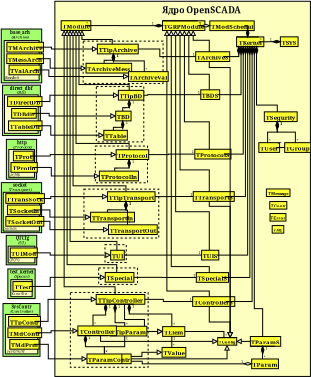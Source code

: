 <?xml version="1.0" encoding="UTF-8"?>
<dia:diagram xmlns:dia="http://www.lysator.liu.se/~alla/dia/">
  <dia:layer name="Тло" visible="true">
    <dia:group>
      <dia:object type="Standard - Box" version="0" id="O0">
        <dia:attribute name="obj_pos">
          <dia:point val="11.77,5.861"/>
        </dia:attribute>
        <dia:attribute name="obj_bb">
          <dia:rectangle val="11.72,5.811;59.146,75.386"/>
        </dia:attribute>
        <dia:attribute name="elem_corner">
          <dia:point val="11.77,5.861"/>
        </dia:attribute>
        <dia:attribute name="elem_width">
          <dia:real val="47.326"/>
        </dia:attribute>
        <dia:attribute name="elem_height">
          <dia:real val="69.475"/>
        </dia:attribute>
        <dia:attribute name="inner_color">
          <dia:color val="#fcffbd"/>
        </dia:attribute>
        <dia:attribute name="show_background">
          <dia:boolean val="true"/>
        </dia:attribute>
      </dia:object>
      <dia:object type="UML - Class" version="0" id="O1">
        <dia:attribute name="obj_pos">
          <dia:point val="40.467,9.492"/>
        </dia:attribute>
        <dia:attribute name="obj_bb">
          <dia:rectangle val="40.417,9.442;46.917,11.341"/>
        </dia:attribute>
        <dia:attribute name="elem_corner">
          <dia:point val="40.467,9.492"/>
        </dia:attribute>
        <dia:attribute name="elem_width">
          <dia:real val="6.4"/>
        </dia:attribute>
        <dia:attribute name="elem_height">
          <dia:real val="1.8"/>
        </dia:attribute>
        <dia:attribute name="name">
          <dia:string>#TModSchedul#</dia:string>
        </dia:attribute>
        <dia:attribute name="stereotype">
          <dia:string>##</dia:string>
        </dia:attribute>
        <dia:attribute name="comment">
          <dia:string>##</dia:string>
        </dia:attribute>
        <dia:attribute name="abstract">
          <dia:boolean val="false"/>
        </dia:attribute>
        <dia:attribute name="suppress_attributes">
          <dia:boolean val="false"/>
        </dia:attribute>
        <dia:attribute name="suppress_operations">
          <dia:boolean val="false"/>
        </dia:attribute>
        <dia:attribute name="visible_attributes">
          <dia:boolean val="false"/>
        </dia:attribute>
        <dia:attribute name="visible_operations">
          <dia:boolean val="false"/>
        </dia:attribute>
        <dia:attribute name="visible_comments">
          <dia:boolean val="false"/>
        </dia:attribute>
        <dia:attribute name="wrap_operations">
          <dia:boolean val="false"/>
        </dia:attribute>
        <dia:attribute name="wrap_after_char">
          <dia:int val="40"/>
        </dia:attribute>
        <dia:attribute name="line_color">
          <dia:color val="#000000"/>
        </dia:attribute>
        <dia:attribute name="fill_color">
          <dia:color val="#fdff32"/>
        </dia:attribute>
        <dia:attribute name="text_color">
          <dia:color val="#000000"/>
        </dia:attribute>
        <dia:attribute name="normal_font">
          <dia:font family="courier new" style="0" name="Courier"/>
        </dia:attribute>
        <dia:attribute name="abstract_font">
          <dia:font family="courier new" style="0" name="Courier"/>
        </dia:attribute>
        <dia:attribute name="polymorphic_font">
          <dia:font family="monospace" style="8" name="Courier"/>
        </dia:attribute>
        <dia:attribute name="classname_font">
          <dia:font family="serif" style="80" name="Times-Roman"/>
        </dia:attribute>
        <dia:attribute name="abstract_classname_font">
          <dia:font family="arial" style="0" name="Helvetica"/>
        </dia:attribute>
        <dia:attribute name="comment_font">
          <dia:font family="sans" style="8" name="Helvetica"/>
        </dia:attribute>
        <dia:attribute name="font_height">
          <dia:real val="0.8"/>
        </dia:attribute>
        <dia:attribute name="polymorphic_font_height">
          <dia:real val="0.8"/>
        </dia:attribute>
        <dia:attribute name="abstract_font_height">
          <dia:real val="0.8"/>
        </dia:attribute>
        <dia:attribute name="classname_font_height">
          <dia:real val="1.4"/>
        </dia:attribute>
        <dia:attribute name="abstract_classname_font_height">
          <dia:real val="1"/>
        </dia:attribute>
        <dia:attribute name="comment_font_height">
          <dia:real val="1"/>
        </dia:attribute>
        <dia:attribute name="attributes"/>
        <dia:attribute name="operations"/>
        <dia:attribute name="template">
          <dia:boolean val="false"/>
        </dia:attribute>
        <dia:attribute name="templates"/>
      </dia:object>
      <dia:object type="UML - Class" version="0" id="O2">
        <dia:attribute name="obj_pos">
          <dia:point val="50.941,40.617"/>
        </dia:attribute>
        <dia:attribute name="obj_bb">
          <dia:rectangle val="50.891,40.567;55.291,42.067"/>
        </dia:attribute>
        <dia:attribute name="elem_corner">
          <dia:point val="50.941,40.617"/>
        </dia:attribute>
        <dia:attribute name="elem_width">
          <dia:real val="4.3"/>
        </dia:attribute>
        <dia:attribute name="elem_height">
          <dia:real val="1.4"/>
        </dia:attribute>
        <dia:attribute name="name">
          <dia:string>#TMessage#</dia:string>
        </dia:attribute>
        <dia:attribute name="stereotype">
          <dia:string>##</dia:string>
        </dia:attribute>
        <dia:attribute name="comment">
          <dia:string>##</dia:string>
        </dia:attribute>
        <dia:attribute name="abstract">
          <dia:boolean val="false"/>
        </dia:attribute>
        <dia:attribute name="suppress_attributes">
          <dia:boolean val="false"/>
        </dia:attribute>
        <dia:attribute name="suppress_operations">
          <dia:boolean val="false"/>
        </dia:attribute>
        <dia:attribute name="visible_attributes">
          <dia:boolean val="false"/>
        </dia:attribute>
        <dia:attribute name="visible_operations">
          <dia:boolean val="false"/>
        </dia:attribute>
        <dia:attribute name="visible_comments">
          <dia:boolean val="false"/>
        </dia:attribute>
        <dia:attribute name="wrap_operations">
          <dia:boolean val="false"/>
        </dia:attribute>
        <dia:attribute name="wrap_after_char">
          <dia:int val="40"/>
        </dia:attribute>
        <dia:attribute name="line_color">
          <dia:color val="#000000"/>
        </dia:attribute>
        <dia:attribute name="fill_color">
          <dia:color val="#fdff32"/>
        </dia:attribute>
        <dia:attribute name="text_color">
          <dia:color val="#000000"/>
        </dia:attribute>
        <dia:attribute name="normal_font">
          <dia:font family="Courier New" style="0" name="Courier"/>
        </dia:attribute>
        <dia:attribute name="abstract_font">
          <dia:font family="Courier New" style="4" name="Courier-Bold"/>
        </dia:attribute>
        <dia:attribute name="polymorphic_font">
          <dia:font family="monospace" style="8" name="Courier"/>
        </dia:attribute>
        <dia:attribute name="classname_font">
          <dia:font family="arial" style="80" name="Helvetica-Bold"/>
        </dia:attribute>
        <dia:attribute name="abstract_classname_font">
          <dia:font family="Arial" style="84" name="Helvetica-Bold"/>
        </dia:attribute>
        <dia:attribute name="comment_font">
          <dia:font family="sans" style="8" name="Helvetica"/>
        </dia:attribute>
        <dia:attribute name="font_height">
          <dia:real val="0.8"/>
        </dia:attribute>
        <dia:attribute name="polymorphic_font_height">
          <dia:real val="0.8"/>
        </dia:attribute>
        <dia:attribute name="abstract_font_height">
          <dia:real val="0.8"/>
        </dia:attribute>
        <dia:attribute name="classname_font_height">
          <dia:real val="1"/>
        </dia:attribute>
        <dia:attribute name="abstract_classname_font_height">
          <dia:real val="1"/>
        </dia:attribute>
        <dia:attribute name="comment_font_height">
          <dia:real val="1"/>
        </dia:attribute>
        <dia:attribute name="attributes"/>
        <dia:attribute name="operations"/>
        <dia:attribute name="template">
          <dia:boolean val="false"/>
        </dia:attribute>
        <dia:attribute name="templates"/>
      </dia:object>
      <dia:object type="UML - Class" version="0" id="O3">
        <dia:attribute name="obj_pos">
          <dia:point val="37.843,15.206"/>
        </dia:attribute>
        <dia:attribute name="obj_bb">
          <dia:rectangle val="37.792,15.156;42.943,17.056"/>
        </dia:attribute>
        <dia:attribute name="elem_corner">
          <dia:point val="37.843,15.206"/>
        </dia:attribute>
        <dia:attribute name="elem_width">
          <dia:real val="5.05"/>
        </dia:attribute>
        <dia:attribute name="elem_height">
          <dia:real val="1.8"/>
        </dia:attribute>
        <dia:attribute name="name">
          <dia:string>#TArchiveS#</dia:string>
        </dia:attribute>
        <dia:attribute name="stereotype">
          <dia:string>##</dia:string>
        </dia:attribute>
        <dia:attribute name="comment">
          <dia:string>##</dia:string>
        </dia:attribute>
        <dia:attribute name="abstract">
          <dia:boolean val="false"/>
        </dia:attribute>
        <dia:attribute name="suppress_attributes">
          <dia:boolean val="false"/>
        </dia:attribute>
        <dia:attribute name="suppress_operations">
          <dia:boolean val="false"/>
        </dia:attribute>
        <dia:attribute name="visible_attributes">
          <dia:boolean val="false"/>
        </dia:attribute>
        <dia:attribute name="visible_operations">
          <dia:boolean val="false"/>
        </dia:attribute>
        <dia:attribute name="visible_comments">
          <dia:boolean val="false"/>
        </dia:attribute>
        <dia:attribute name="wrap_operations">
          <dia:boolean val="false"/>
        </dia:attribute>
        <dia:attribute name="wrap_after_char">
          <dia:int val="40"/>
        </dia:attribute>
        <dia:attribute name="line_color">
          <dia:color val="#000000"/>
        </dia:attribute>
        <dia:attribute name="fill_color">
          <dia:color val="#fdff32"/>
        </dia:attribute>
        <dia:attribute name="text_color">
          <dia:color val="#000000"/>
        </dia:attribute>
        <dia:attribute name="normal_font">
          <dia:font family="courier new" style="0" name="Courier"/>
        </dia:attribute>
        <dia:attribute name="abstract_font">
          <dia:font family="courier new" style="0" name="Courier"/>
        </dia:attribute>
        <dia:attribute name="polymorphic_font">
          <dia:font family="monospace" style="8" name="Courier"/>
        </dia:attribute>
        <dia:attribute name="classname_font">
          <dia:font family="serif" style="80" name="Times-Roman"/>
        </dia:attribute>
        <dia:attribute name="abstract_classname_font">
          <dia:font family="arial" style="0" name="Helvetica"/>
        </dia:attribute>
        <dia:attribute name="comment_font">
          <dia:font family="sans" style="8" name="Helvetica"/>
        </dia:attribute>
        <dia:attribute name="font_height">
          <dia:real val="0.8"/>
        </dia:attribute>
        <dia:attribute name="polymorphic_font_height">
          <dia:real val="0.8"/>
        </dia:attribute>
        <dia:attribute name="abstract_font_height">
          <dia:real val="0.8"/>
        </dia:attribute>
        <dia:attribute name="classname_font_height">
          <dia:real val="1.4"/>
        </dia:attribute>
        <dia:attribute name="abstract_classname_font_height">
          <dia:real val="1"/>
        </dia:attribute>
        <dia:attribute name="comment_font_height">
          <dia:real val="1"/>
        </dia:attribute>
        <dia:attribute name="attributes"/>
        <dia:attribute name="operations"/>
        <dia:attribute name="template">
          <dia:boolean val="false"/>
        </dia:attribute>
        <dia:attribute name="templates"/>
      </dia:object>
      <dia:object type="UML - Class" version="0" id="O4">
        <dia:attribute name="obj_pos">
          <dia:point val="38.792,22.257"/>
        </dia:attribute>
        <dia:attribute name="obj_bb">
          <dia:rectangle val="38.742,22.207;41.992,24.107"/>
        </dia:attribute>
        <dia:attribute name="elem_corner">
          <dia:point val="38.792,22.257"/>
        </dia:attribute>
        <dia:attribute name="elem_width">
          <dia:real val="3.15"/>
        </dia:attribute>
        <dia:attribute name="elem_height">
          <dia:real val="1.8"/>
        </dia:attribute>
        <dia:attribute name="name">
          <dia:string>#TBDS#</dia:string>
        </dia:attribute>
        <dia:attribute name="stereotype">
          <dia:string>##</dia:string>
        </dia:attribute>
        <dia:attribute name="comment">
          <dia:string>##</dia:string>
        </dia:attribute>
        <dia:attribute name="abstract">
          <dia:boolean val="false"/>
        </dia:attribute>
        <dia:attribute name="suppress_attributes">
          <dia:boolean val="false"/>
        </dia:attribute>
        <dia:attribute name="suppress_operations">
          <dia:boolean val="false"/>
        </dia:attribute>
        <dia:attribute name="visible_attributes">
          <dia:boolean val="false"/>
        </dia:attribute>
        <dia:attribute name="visible_operations">
          <dia:boolean val="false"/>
        </dia:attribute>
        <dia:attribute name="visible_comments">
          <dia:boolean val="false"/>
        </dia:attribute>
        <dia:attribute name="wrap_operations">
          <dia:boolean val="false"/>
        </dia:attribute>
        <dia:attribute name="wrap_after_char">
          <dia:int val="40"/>
        </dia:attribute>
        <dia:attribute name="line_color">
          <dia:color val="#000000"/>
        </dia:attribute>
        <dia:attribute name="fill_color">
          <dia:color val="#fdff32"/>
        </dia:attribute>
        <dia:attribute name="text_color">
          <dia:color val="#000000"/>
        </dia:attribute>
        <dia:attribute name="normal_font">
          <dia:font family="courier new" style="0" name="Courier"/>
        </dia:attribute>
        <dia:attribute name="abstract_font">
          <dia:font family="courier new" style="0" name="Courier"/>
        </dia:attribute>
        <dia:attribute name="polymorphic_font">
          <dia:font family="monospace" style="8" name="Courier"/>
        </dia:attribute>
        <dia:attribute name="classname_font">
          <dia:font family="serif" style="80" name="Times-Roman"/>
        </dia:attribute>
        <dia:attribute name="abstract_classname_font">
          <dia:font family="arial" style="0" name="Helvetica"/>
        </dia:attribute>
        <dia:attribute name="comment_font">
          <dia:font family="sans" style="8" name="Helvetica"/>
        </dia:attribute>
        <dia:attribute name="font_height">
          <dia:real val="0.8"/>
        </dia:attribute>
        <dia:attribute name="polymorphic_font_height">
          <dia:real val="0.8"/>
        </dia:attribute>
        <dia:attribute name="abstract_font_height">
          <dia:real val="0.8"/>
        </dia:attribute>
        <dia:attribute name="classname_font_height">
          <dia:real val="1.4"/>
        </dia:attribute>
        <dia:attribute name="abstract_classname_font_height">
          <dia:real val="1"/>
        </dia:attribute>
        <dia:attribute name="comment_font_height">
          <dia:real val="1"/>
        </dia:attribute>
        <dia:attribute name="attributes"/>
        <dia:attribute name="operations"/>
        <dia:attribute name="template">
          <dia:boolean val="false"/>
        </dia:attribute>
        <dia:attribute name="templates"/>
      </dia:object>
      <dia:object type="UML - Class" version="0" id="O5">
        <dia:attribute name="obj_pos">
          <dia:point val="31.702,9.477"/>
        </dia:attribute>
        <dia:attribute name="obj_bb">
          <dia:rectangle val="31.652,9.427;38.252,11.327"/>
        </dia:attribute>
        <dia:attribute name="elem_corner">
          <dia:point val="31.702,9.477"/>
        </dia:attribute>
        <dia:attribute name="elem_width">
          <dia:real val="6.5"/>
        </dia:attribute>
        <dia:attribute name="elem_height">
          <dia:real val="1.8"/>
        </dia:attribute>
        <dia:attribute name="name">
          <dia:string>#TGRPModule#</dia:string>
        </dia:attribute>
        <dia:attribute name="stereotype">
          <dia:string>##</dia:string>
        </dia:attribute>
        <dia:attribute name="comment">
          <dia:string>##</dia:string>
        </dia:attribute>
        <dia:attribute name="abstract">
          <dia:boolean val="false"/>
        </dia:attribute>
        <dia:attribute name="suppress_attributes">
          <dia:boolean val="false"/>
        </dia:attribute>
        <dia:attribute name="suppress_operations">
          <dia:boolean val="false"/>
        </dia:attribute>
        <dia:attribute name="visible_attributes">
          <dia:boolean val="false"/>
        </dia:attribute>
        <dia:attribute name="visible_operations">
          <dia:boolean val="false"/>
        </dia:attribute>
        <dia:attribute name="visible_comments">
          <dia:boolean val="false"/>
        </dia:attribute>
        <dia:attribute name="wrap_operations">
          <dia:boolean val="false"/>
        </dia:attribute>
        <dia:attribute name="wrap_after_char">
          <dia:int val="40"/>
        </dia:attribute>
        <dia:attribute name="line_color">
          <dia:color val="#000000"/>
        </dia:attribute>
        <dia:attribute name="fill_color">
          <dia:color val="#fdff32"/>
        </dia:attribute>
        <dia:attribute name="text_color">
          <dia:color val="#000000"/>
        </dia:attribute>
        <dia:attribute name="normal_font">
          <dia:font family="courier new" style="0" name="Courier"/>
        </dia:attribute>
        <dia:attribute name="abstract_font">
          <dia:font family="courier new" style="0" name="Courier"/>
        </dia:attribute>
        <dia:attribute name="polymorphic_font">
          <dia:font family="monospace" style="8" name="Courier"/>
        </dia:attribute>
        <dia:attribute name="classname_font">
          <dia:font family="serif" style="80" name="Times-Roman"/>
        </dia:attribute>
        <dia:attribute name="abstract_classname_font">
          <dia:font family="arial" style="0" name="Helvetica"/>
        </dia:attribute>
        <dia:attribute name="comment_font">
          <dia:font family="sans" style="8" name="Helvetica"/>
        </dia:attribute>
        <dia:attribute name="font_height">
          <dia:real val="0.8"/>
        </dia:attribute>
        <dia:attribute name="polymorphic_font_height">
          <dia:real val="0.8"/>
        </dia:attribute>
        <dia:attribute name="abstract_font_height">
          <dia:real val="0.8"/>
        </dia:attribute>
        <dia:attribute name="classname_font_height">
          <dia:real val="1.4"/>
        </dia:attribute>
        <dia:attribute name="abstract_classname_font_height">
          <dia:real val="1"/>
        </dia:attribute>
        <dia:attribute name="comment_font_height">
          <dia:real val="1"/>
        </dia:attribute>
        <dia:attribute name="attributes"/>
        <dia:attribute name="operations"/>
        <dia:attribute name="template">
          <dia:boolean val="false"/>
        </dia:attribute>
        <dia:attribute name="templates"/>
      </dia:object>
      <dia:object type="UML - Generalization" version="0" id="O6">
        <dia:attribute name="obj_pos">
          <dia:point val="36.577,11.277"/>
        </dia:attribute>
        <dia:attribute name="obj_bb">
          <dia:rectangle val="35.727,11.227;40.417,22.307"/>
        </dia:attribute>
        <dia:attribute name="orth_points">
          <dia:point val="36.577,11.277"/>
          <dia:point val="36.577,19.375"/>
          <dia:point val="40.367,19.375"/>
          <dia:point val="40.367,22.257"/>
        </dia:attribute>
        <dia:attribute name="orth_orient">
          <dia:enum val="1"/>
          <dia:enum val="0"/>
          <dia:enum val="1"/>
        </dia:attribute>
        <dia:attribute name="orth_autoroute">
          <dia:boolean val="false"/>
        </dia:attribute>
        <dia:attribute name="line_colour">
          <dia:color val="#000000"/>
        </dia:attribute>
        <dia:attribute name="name">
          <dia:string>##</dia:string>
        </dia:attribute>
        <dia:attribute name="stereotype">
          <dia:string>##</dia:string>
        </dia:attribute>
        <dia:connections>
          <dia:connection handle="0" to="O17" connection="5"/>
          <dia:connection handle="1" to="O4" connection="1"/>
        </dia:connections>
      </dia:object>
      <dia:object type="UML - Generalization" version="0" id="O7">
        <dia:attribute name="obj_pos">
          <dia:point val="37.389,11.277"/>
        </dia:attribute>
        <dia:attribute name="obj_bb">
          <dia:rectangle val="36.539,11.227;40.417,15.256"/>
        </dia:attribute>
        <dia:attribute name="orth_points">
          <dia:point val="37.389,11.277"/>
          <dia:point val="37.389,13.081"/>
          <dia:point val="40.367,13.081"/>
          <dia:point val="40.367,15.206"/>
        </dia:attribute>
        <dia:attribute name="orth_orient">
          <dia:enum val="1"/>
          <dia:enum val="0"/>
          <dia:enum val="1"/>
        </dia:attribute>
        <dia:attribute name="orth_autoroute">
          <dia:boolean val="false"/>
        </dia:attribute>
        <dia:attribute name="line_colour">
          <dia:color val="#000000"/>
        </dia:attribute>
        <dia:attribute name="name">
          <dia:string>##</dia:string>
        </dia:attribute>
        <dia:attribute name="stereotype">
          <dia:string>##</dia:string>
        </dia:attribute>
        <dia:connections>
          <dia:connection handle="0" to="O17" connection="6"/>
          <dia:connection handle="1" to="O3" connection="1"/>
        </dia:connections>
      </dia:object>
      <dia:object type="UML - Class" version="0" id="O8">
        <dia:attribute name="obj_pos">
          <dia:point val="45.424,12.464"/>
        </dia:attribute>
        <dia:attribute name="obj_bb">
          <dia:rectangle val="45.374,12.414;49.574,14.314"/>
        </dia:attribute>
        <dia:attribute name="elem_corner">
          <dia:point val="45.424,12.464"/>
        </dia:attribute>
        <dia:attribute name="elem_width">
          <dia:real val="4.1"/>
        </dia:attribute>
        <dia:attribute name="elem_height">
          <dia:real val="1.8"/>
        </dia:attribute>
        <dia:attribute name="name">
          <dia:string>#TKernel#</dia:string>
        </dia:attribute>
        <dia:attribute name="stereotype">
          <dia:string>##</dia:string>
        </dia:attribute>
        <dia:attribute name="comment">
          <dia:string>##</dia:string>
        </dia:attribute>
        <dia:attribute name="abstract">
          <dia:boolean val="false"/>
        </dia:attribute>
        <dia:attribute name="suppress_attributes">
          <dia:boolean val="false"/>
        </dia:attribute>
        <dia:attribute name="suppress_operations">
          <dia:boolean val="false"/>
        </dia:attribute>
        <dia:attribute name="visible_attributes">
          <dia:boolean val="false"/>
        </dia:attribute>
        <dia:attribute name="visible_operations">
          <dia:boolean val="false"/>
        </dia:attribute>
        <dia:attribute name="visible_comments">
          <dia:boolean val="false"/>
        </dia:attribute>
        <dia:attribute name="wrap_operations">
          <dia:boolean val="false"/>
        </dia:attribute>
        <dia:attribute name="wrap_after_char">
          <dia:int val="40"/>
        </dia:attribute>
        <dia:attribute name="line_color">
          <dia:color val="#000000"/>
        </dia:attribute>
        <dia:attribute name="fill_color">
          <dia:color val="#fdff32"/>
        </dia:attribute>
        <dia:attribute name="text_color">
          <dia:color val="#000000"/>
        </dia:attribute>
        <dia:attribute name="normal_font">
          <dia:font family="courier new" style="0" name="Courier"/>
        </dia:attribute>
        <dia:attribute name="abstract_font">
          <dia:font family="courier new" style="0" name="Courier"/>
        </dia:attribute>
        <dia:attribute name="polymorphic_font">
          <dia:font family="monospace" style="8" name="Courier"/>
        </dia:attribute>
        <dia:attribute name="classname_font">
          <dia:font family="serif" style="80" name="Times-Roman"/>
        </dia:attribute>
        <dia:attribute name="abstract_classname_font">
          <dia:font family="arial" style="0" name="Helvetica"/>
        </dia:attribute>
        <dia:attribute name="comment_font">
          <dia:font family="sans" style="8" name="Helvetica"/>
        </dia:attribute>
        <dia:attribute name="font_height">
          <dia:real val="0.8"/>
        </dia:attribute>
        <dia:attribute name="polymorphic_font_height">
          <dia:real val="0.8"/>
        </dia:attribute>
        <dia:attribute name="abstract_font_height">
          <dia:real val="0.8"/>
        </dia:attribute>
        <dia:attribute name="classname_font_height">
          <dia:real val="1.4"/>
        </dia:attribute>
        <dia:attribute name="abstract_classname_font_height">
          <dia:real val="1"/>
        </dia:attribute>
        <dia:attribute name="comment_font_height">
          <dia:real val="1"/>
        </dia:attribute>
        <dia:attribute name="attributes"/>
        <dia:attribute name="operations"/>
        <dia:attribute name="template">
          <dia:boolean val="false"/>
        </dia:attribute>
        <dia:attribute name="templates"/>
      </dia:object>
      <dia:object type="UML - Class" version="0" id="O9">
        <dia:attribute name="obj_pos">
          <dia:point val="51.616,45.171"/>
        </dia:attribute>
        <dia:attribute name="obj_bb">
          <dia:rectangle val="51.566,45.121;54.616,46.621"/>
        </dia:attribute>
        <dia:attribute name="elem_corner">
          <dia:point val="51.616,45.171"/>
        </dia:attribute>
        <dia:attribute name="elem_width">
          <dia:real val="2.95"/>
        </dia:attribute>
        <dia:attribute name="elem_height">
          <dia:real val="1.4"/>
        </dia:attribute>
        <dia:attribute name="name">
          <dia:string>#TError#</dia:string>
        </dia:attribute>
        <dia:attribute name="stereotype">
          <dia:string>##</dia:string>
        </dia:attribute>
        <dia:attribute name="comment">
          <dia:string>##</dia:string>
        </dia:attribute>
        <dia:attribute name="abstract">
          <dia:boolean val="false"/>
        </dia:attribute>
        <dia:attribute name="suppress_attributes">
          <dia:boolean val="false"/>
        </dia:attribute>
        <dia:attribute name="suppress_operations">
          <dia:boolean val="false"/>
        </dia:attribute>
        <dia:attribute name="visible_attributes">
          <dia:boolean val="false"/>
        </dia:attribute>
        <dia:attribute name="visible_operations">
          <dia:boolean val="false"/>
        </dia:attribute>
        <dia:attribute name="visible_comments">
          <dia:boolean val="false"/>
        </dia:attribute>
        <dia:attribute name="wrap_operations">
          <dia:boolean val="false"/>
        </dia:attribute>
        <dia:attribute name="wrap_after_char">
          <dia:int val="40"/>
        </dia:attribute>
        <dia:attribute name="line_color">
          <dia:color val="#000000"/>
        </dia:attribute>
        <dia:attribute name="fill_color">
          <dia:color val="#fdff32"/>
        </dia:attribute>
        <dia:attribute name="text_color">
          <dia:color val="#000000"/>
        </dia:attribute>
        <dia:attribute name="normal_font">
          <dia:font family="Courier New" style="0" name="Courier"/>
        </dia:attribute>
        <dia:attribute name="abstract_font">
          <dia:font family="Courier New" style="4" name="Courier-Bold"/>
        </dia:attribute>
        <dia:attribute name="polymorphic_font">
          <dia:font family="monospace" style="8" name="Courier"/>
        </dia:attribute>
        <dia:attribute name="classname_font">
          <dia:font family="arial" style="80" name="Helvetica-Bold"/>
        </dia:attribute>
        <dia:attribute name="abstract_classname_font">
          <dia:font family="Arial" style="84" name="Helvetica-Bold"/>
        </dia:attribute>
        <dia:attribute name="comment_font">
          <dia:font family="sans" style="8" name="Helvetica"/>
        </dia:attribute>
        <dia:attribute name="font_height">
          <dia:real val="0.8"/>
        </dia:attribute>
        <dia:attribute name="polymorphic_font_height">
          <dia:real val="0.8"/>
        </dia:attribute>
        <dia:attribute name="abstract_font_height">
          <dia:real val="0.8"/>
        </dia:attribute>
        <dia:attribute name="classname_font_height">
          <dia:real val="1"/>
        </dia:attribute>
        <dia:attribute name="abstract_classname_font_height">
          <dia:real val="1"/>
        </dia:attribute>
        <dia:attribute name="comment_font_height">
          <dia:real val="1"/>
        </dia:attribute>
        <dia:attribute name="attributes"/>
        <dia:attribute name="operations"/>
        <dia:attribute name="template">
          <dia:boolean val="false"/>
        </dia:attribute>
        <dia:attribute name="templates"/>
      </dia:object>
      <dia:object type="UML - Association" version="0" id="O10">
        <dia:attribute name="obj_pos">
          <dia:point val="46.867,10.392"/>
        </dia:attribute>
        <dia:attribute name="obj_bb">
          <dia:rectangle val="46.724,9.591;48.224,13.464"/>
        </dia:attribute>
        <dia:attribute name="orth_points">
          <dia:point val="46.867,10.392"/>
          <dia:point val="47.474,10.392"/>
          <dia:point val="47.474,12.464"/>
        </dia:attribute>
        <dia:attribute name="orth_orient">
          <dia:enum val="0"/>
          <dia:enum val="1"/>
        </dia:attribute>
        <dia:attribute name="autorouting">
          <dia:boolean val="false"/>
        </dia:attribute>
        <dia:attribute name="name">
          <dia:string>##</dia:string>
        </dia:attribute>
        <dia:attribute name="direction">
          <dia:enum val="0"/>
        </dia:attribute>
        <dia:attribute name="ends">
          <dia:composite>
            <dia:attribute name="role">
              <dia:string>##</dia:string>
            </dia:attribute>
            <dia:attribute name="multiplicity">
              <dia:string>##</dia:string>
            </dia:attribute>
            <dia:attribute name="arrow">
              <dia:boolean val="false"/>
            </dia:attribute>
            <dia:attribute name="aggregate">
              <dia:enum val="0"/>
            </dia:attribute>
          </dia:composite>
          <dia:composite>
            <dia:attribute name="role">
              <dia:string>##</dia:string>
            </dia:attribute>
            <dia:attribute name="multiplicity">
              <dia:string>##</dia:string>
            </dia:attribute>
            <dia:attribute name="arrow">
              <dia:boolean val="false"/>
            </dia:attribute>
            <dia:attribute name="aggregate">
              <dia:enum val="2"/>
            </dia:attribute>
          </dia:composite>
        </dia:attribute>
        <dia:connections>
          <dia:connection handle="0" to="O1" connection="4"/>
          <dia:connection handle="1" to="O11" connection="2"/>
        </dia:connections>
      </dia:object>
      <dia:object type="Standard - Line" version="0" id="O11">
        <dia:attribute name="obj_pos">
          <dia:point val="45.424,12.464"/>
        </dia:attribute>
        <dia:attribute name="obj_bb">
          <dia:rectangle val="45.374,12.414;49.574,12.514"/>
        </dia:attribute>
        <dia:attribute name="conn_endpoints">
          <dia:point val="45.424,12.464"/>
          <dia:point val="49.524,12.464"/>
        </dia:attribute>
        <dia:attribute name="numcp">
          <dia:int val="5"/>
        </dia:attribute>
        <dia:connections>
          <dia:connection handle="0" to="O8" connection="0"/>
          <dia:connection handle="1" to="O8" connection="2"/>
        </dia:connections>
      </dia:object>
      <dia:object type="UML - Association" version="0" id="O12">
        <dia:attribute name="obj_pos">
          <dia:point val="42.892,16.106"/>
        </dia:attribute>
        <dia:attribute name="obj_bb">
          <dia:rectangle val="42.843,13.514;46.584,18.064"/>
        </dia:attribute>
        <dia:attribute name="orth_points">
          <dia:point val="42.892,16.106"/>
          <dia:point val="45.834,16.106"/>
          <dia:point val="45.834,14.264"/>
        </dia:attribute>
        <dia:attribute name="orth_orient">
          <dia:enum val="0"/>
          <dia:enum val="1"/>
        </dia:attribute>
        <dia:attribute name="name">
          <dia:string>##</dia:string>
        </dia:attribute>
        <dia:attribute name="direction">
          <dia:enum val="0"/>
        </dia:attribute>
        <dia:attribute name="ends">
          <dia:composite>
            <dia:attribute name="role">
              <dia:string>##</dia:string>
            </dia:attribute>
            <dia:attribute name="multiplicity">
              <dia:string>##</dia:string>
            </dia:attribute>
            <dia:attribute name="arrow">
              <dia:boolean val="false"/>
            </dia:attribute>
            <dia:attribute name="aggregate">
              <dia:enum val="0"/>
            </dia:attribute>
          </dia:composite>
          <dia:composite>
            <dia:attribute name="role">
              <dia:string>##</dia:string>
            </dia:attribute>
            <dia:attribute name="multiplicity">
              <dia:string>##</dia:string>
            </dia:attribute>
            <dia:attribute name="arrow">
              <dia:boolean val="false"/>
            </dia:attribute>
            <dia:attribute name="aggregate">
              <dia:enum val="2"/>
            </dia:attribute>
          </dia:composite>
        </dia:attribute>
        <dia:connections>
          <dia:connection handle="0" to="O3" connection="4"/>
          <dia:connection handle="1" to="O20" connection="0"/>
        </dia:connections>
      </dia:object>
      <dia:object type="UML - Association" version="0" id="O13">
        <dia:attribute name="obj_pos">
          <dia:point val="41.943,23.157"/>
        </dia:attribute>
        <dia:attribute name="obj_bb">
          <dia:rectangle val="41.892,13.514;46.994,24.757"/>
        </dia:attribute>
        <dia:attribute name="orth_points">
          <dia:point val="41.943,23.157"/>
          <dia:point val="46.244,23.157"/>
          <dia:point val="46.244,14.264"/>
        </dia:attribute>
        <dia:attribute name="orth_orient">
          <dia:enum val="0"/>
          <dia:enum val="1"/>
        </dia:attribute>
        <dia:attribute name="name">
          <dia:string>##</dia:string>
        </dia:attribute>
        <dia:attribute name="direction">
          <dia:enum val="0"/>
        </dia:attribute>
        <dia:attribute name="ends">
          <dia:composite>
            <dia:attribute name="role">
              <dia:string>##</dia:string>
            </dia:attribute>
            <dia:attribute name="multiplicity">
              <dia:string>##</dia:string>
            </dia:attribute>
            <dia:attribute name="arrow">
              <dia:boolean val="false"/>
            </dia:attribute>
            <dia:attribute name="aggregate">
              <dia:enum val="0"/>
            </dia:attribute>
          </dia:composite>
          <dia:composite>
            <dia:attribute name="role">
              <dia:string>##</dia:string>
            </dia:attribute>
            <dia:attribute name="multiplicity">
              <dia:string>##</dia:string>
            </dia:attribute>
            <dia:attribute name="arrow">
              <dia:boolean val="false"/>
            </dia:attribute>
            <dia:attribute name="aggregate">
              <dia:enum val="2"/>
            </dia:attribute>
          </dia:composite>
        </dia:attribute>
        <dia:connections>
          <dia:connection handle="0" to="O4" connection="4"/>
          <dia:connection handle="1" to="O20" connection="1"/>
        </dia:connections>
      </dia:object>
      <dia:object type="Standard - Line" version="0" id="O14">
        <dia:attribute name="obj_pos">
          <dia:point val="31.702,9.477"/>
        </dia:attribute>
        <dia:attribute name="obj_bb">
          <dia:rectangle val="31.652,9.427;38.252,9.527"/>
        </dia:attribute>
        <dia:attribute name="conn_endpoints">
          <dia:point val="31.702,9.477"/>
          <dia:point val="38.202,9.477"/>
        </dia:attribute>
        <dia:attribute name="numcp">
          <dia:int val="5"/>
        </dia:attribute>
        <dia:connections>
          <dia:connection handle="0" to="O5" connection="0"/>
          <dia:connection handle="1" to="O5" connection="2"/>
        </dia:connections>
      </dia:object>
      <dia:object type="UML - Class" version="0" id="O15">
        <dia:attribute name="obj_pos">
          <dia:point val="12.937,9.464"/>
        </dia:attribute>
        <dia:attribute name="obj_bb">
          <dia:rectangle val="12.887,9.414;17.387,11.314"/>
        </dia:attribute>
        <dia:attribute name="elem_corner">
          <dia:point val="12.937,9.464"/>
        </dia:attribute>
        <dia:attribute name="elem_width">
          <dia:real val="4.4"/>
        </dia:attribute>
        <dia:attribute name="elem_height">
          <dia:real val="1.8"/>
        </dia:attribute>
        <dia:attribute name="name">
          <dia:string>#TModule#</dia:string>
        </dia:attribute>
        <dia:attribute name="stereotype">
          <dia:string>##</dia:string>
        </dia:attribute>
        <dia:attribute name="comment">
          <dia:string>##</dia:string>
        </dia:attribute>
        <dia:attribute name="abstract">
          <dia:boolean val="false"/>
        </dia:attribute>
        <dia:attribute name="suppress_attributes">
          <dia:boolean val="false"/>
        </dia:attribute>
        <dia:attribute name="suppress_operations">
          <dia:boolean val="false"/>
        </dia:attribute>
        <dia:attribute name="visible_attributes">
          <dia:boolean val="false"/>
        </dia:attribute>
        <dia:attribute name="visible_operations">
          <dia:boolean val="false"/>
        </dia:attribute>
        <dia:attribute name="visible_comments">
          <dia:boolean val="false"/>
        </dia:attribute>
        <dia:attribute name="wrap_operations">
          <dia:boolean val="false"/>
        </dia:attribute>
        <dia:attribute name="wrap_after_char">
          <dia:int val="40"/>
        </dia:attribute>
        <dia:attribute name="line_color">
          <dia:color val="#000000"/>
        </dia:attribute>
        <dia:attribute name="fill_color">
          <dia:color val="#fdff32"/>
        </dia:attribute>
        <dia:attribute name="text_color">
          <dia:color val="#000000"/>
        </dia:attribute>
        <dia:attribute name="normal_font">
          <dia:font family="courier new" style="0" name="Courier"/>
        </dia:attribute>
        <dia:attribute name="abstract_font">
          <dia:font family="courier new" style="0" name="Courier"/>
        </dia:attribute>
        <dia:attribute name="polymorphic_font">
          <dia:font family="monospace" style="8" name="Courier"/>
        </dia:attribute>
        <dia:attribute name="classname_font">
          <dia:font family="serif" style="80" name="Times-Roman"/>
        </dia:attribute>
        <dia:attribute name="abstract_classname_font">
          <dia:font family="arial" style="0" name="Helvetica"/>
        </dia:attribute>
        <dia:attribute name="comment_font">
          <dia:font family="sans" style="8" name="Helvetica"/>
        </dia:attribute>
        <dia:attribute name="font_height">
          <dia:real val="0.8"/>
        </dia:attribute>
        <dia:attribute name="polymorphic_font_height">
          <dia:real val="0.8"/>
        </dia:attribute>
        <dia:attribute name="abstract_font_height">
          <dia:real val="0.8"/>
        </dia:attribute>
        <dia:attribute name="classname_font_height">
          <dia:real val="1.4"/>
        </dia:attribute>
        <dia:attribute name="abstract_classname_font_height">
          <dia:real val="1"/>
        </dia:attribute>
        <dia:attribute name="comment_font_height">
          <dia:real val="1"/>
        </dia:attribute>
        <dia:attribute name="attributes"/>
        <dia:attribute name="operations"/>
        <dia:attribute name="template">
          <dia:boolean val="false"/>
        </dia:attribute>
        <dia:attribute name="templates"/>
      </dia:object>
      <dia:object type="UML - Class" version="0" id="O16">
        <dia:attribute name="obj_pos">
          <dia:point val="37.693,33.266"/>
        </dia:attribute>
        <dia:attribute name="obj_bb">
          <dia:rectangle val="37.642,33.216;43.093,35.116"/>
        </dia:attribute>
        <dia:attribute name="elem_corner">
          <dia:point val="37.693,33.266"/>
        </dia:attribute>
        <dia:attribute name="elem_width">
          <dia:real val="5.35"/>
        </dia:attribute>
        <dia:attribute name="elem_height">
          <dia:real val="1.8"/>
        </dia:attribute>
        <dia:attribute name="name">
          <dia:string>#TProtocolS#</dia:string>
        </dia:attribute>
        <dia:attribute name="stereotype">
          <dia:string>##</dia:string>
        </dia:attribute>
        <dia:attribute name="comment">
          <dia:string>##</dia:string>
        </dia:attribute>
        <dia:attribute name="abstract">
          <dia:boolean val="false"/>
        </dia:attribute>
        <dia:attribute name="suppress_attributes">
          <dia:boolean val="false"/>
        </dia:attribute>
        <dia:attribute name="suppress_operations">
          <dia:boolean val="false"/>
        </dia:attribute>
        <dia:attribute name="visible_attributes">
          <dia:boolean val="false"/>
        </dia:attribute>
        <dia:attribute name="visible_operations">
          <dia:boolean val="false"/>
        </dia:attribute>
        <dia:attribute name="visible_comments">
          <dia:boolean val="false"/>
        </dia:attribute>
        <dia:attribute name="wrap_operations">
          <dia:boolean val="false"/>
        </dia:attribute>
        <dia:attribute name="wrap_after_char">
          <dia:int val="40"/>
        </dia:attribute>
        <dia:attribute name="line_color">
          <dia:color val="#000000"/>
        </dia:attribute>
        <dia:attribute name="fill_color">
          <dia:color val="#fdff32"/>
        </dia:attribute>
        <dia:attribute name="text_color">
          <dia:color val="#000000"/>
        </dia:attribute>
        <dia:attribute name="normal_font">
          <dia:font family="courier new" style="0" name="Courier"/>
        </dia:attribute>
        <dia:attribute name="abstract_font">
          <dia:font family="courier new" style="0" name="Courier"/>
        </dia:attribute>
        <dia:attribute name="polymorphic_font">
          <dia:font family="monospace" style="8" name="Courier"/>
        </dia:attribute>
        <dia:attribute name="classname_font">
          <dia:font family="serif" style="80" name="Times-Roman"/>
        </dia:attribute>
        <dia:attribute name="abstract_classname_font">
          <dia:font family="arial" style="0" name="Helvetica"/>
        </dia:attribute>
        <dia:attribute name="comment_font">
          <dia:font family="sans" style="8" name="Helvetica"/>
        </dia:attribute>
        <dia:attribute name="font_height">
          <dia:real val="0.8"/>
        </dia:attribute>
        <dia:attribute name="polymorphic_font_height">
          <dia:real val="0.8"/>
        </dia:attribute>
        <dia:attribute name="abstract_font_height">
          <dia:real val="0.8"/>
        </dia:attribute>
        <dia:attribute name="classname_font_height">
          <dia:real val="1.4"/>
        </dia:attribute>
        <dia:attribute name="abstract_classname_font_height">
          <dia:real val="1"/>
        </dia:attribute>
        <dia:attribute name="comment_font_height">
          <dia:real val="1"/>
        </dia:attribute>
        <dia:attribute name="attributes"/>
        <dia:attribute name="operations"/>
        <dia:attribute name="template">
          <dia:boolean val="false"/>
        </dia:attribute>
        <dia:attribute name="templates"/>
      </dia:object>
      <dia:object type="Standard - Line" version="0" id="O17">
        <dia:attribute name="obj_pos">
          <dia:point val="31.702,11.277"/>
        </dia:attribute>
        <dia:attribute name="obj_bb">
          <dia:rectangle val="31.652,11.227;38.252,11.327"/>
        </dia:attribute>
        <dia:attribute name="conn_endpoints">
          <dia:point val="31.702,11.277"/>
          <dia:point val="38.202,11.277"/>
        </dia:attribute>
        <dia:attribute name="numcp">
          <dia:int val="7"/>
        </dia:attribute>
        <dia:connections>
          <dia:connection handle="0" to="O5" connection="5"/>
          <dia:connection handle="1" to="O5" connection="7"/>
        </dia:connections>
      </dia:object>
      <dia:object type="UML - Generalization" version="0" id="O18">
        <dia:attribute name="obj_pos">
          <dia:point val="35.764,11.277"/>
        </dia:attribute>
        <dia:attribute name="obj_bb">
          <dia:rectangle val="34.914,11.227;40.417,33.316"/>
        </dia:attribute>
        <dia:attribute name="orth_points">
          <dia:point val="35.764,11.277"/>
          <dia:point val="35.764,28.186"/>
          <dia:point val="40.367,28.186"/>
          <dia:point val="40.367,33.266"/>
        </dia:attribute>
        <dia:attribute name="orth_orient">
          <dia:enum val="1"/>
          <dia:enum val="0"/>
          <dia:enum val="1"/>
        </dia:attribute>
        <dia:attribute name="orth_autoroute">
          <dia:boolean val="false"/>
        </dia:attribute>
        <dia:attribute name="line_colour">
          <dia:color val="#000000"/>
        </dia:attribute>
        <dia:attribute name="name">
          <dia:string>##</dia:string>
        </dia:attribute>
        <dia:attribute name="stereotype">
          <dia:string>##</dia:string>
        </dia:attribute>
        <dia:connections>
          <dia:connection handle="0" to="O17" connection="4"/>
          <dia:connection handle="1" to="O16" connection="1"/>
        </dia:connections>
      </dia:object>
      <dia:object type="UML - Association" version="0" id="O19">
        <dia:attribute name="obj_pos">
          <dia:point val="43.042,34.166"/>
        </dia:attribute>
        <dia:attribute name="obj_bb">
          <dia:rectangle val="42.992,13.514;47.404,35.766"/>
        </dia:attribute>
        <dia:attribute name="orth_points">
          <dia:point val="43.042,34.166"/>
          <dia:point val="46.654,34.166"/>
          <dia:point val="46.654,14.264"/>
        </dia:attribute>
        <dia:attribute name="orth_orient">
          <dia:enum val="0"/>
          <dia:enum val="1"/>
        </dia:attribute>
        <dia:attribute name="name">
          <dia:string>##</dia:string>
        </dia:attribute>
        <dia:attribute name="direction">
          <dia:enum val="0"/>
        </dia:attribute>
        <dia:attribute name="ends">
          <dia:composite>
            <dia:attribute name="role">
              <dia:string>##</dia:string>
            </dia:attribute>
            <dia:attribute name="multiplicity">
              <dia:string>##</dia:string>
            </dia:attribute>
            <dia:attribute name="arrow">
              <dia:boolean val="false"/>
            </dia:attribute>
            <dia:attribute name="aggregate">
              <dia:enum val="0"/>
            </dia:attribute>
          </dia:composite>
          <dia:composite>
            <dia:attribute name="role">
              <dia:string>##</dia:string>
            </dia:attribute>
            <dia:attribute name="multiplicity">
              <dia:string>##</dia:string>
            </dia:attribute>
            <dia:attribute name="arrow">
              <dia:boolean val="false"/>
            </dia:attribute>
            <dia:attribute name="aggregate">
              <dia:enum val="2"/>
            </dia:attribute>
          </dia:composite>
        </dia:attribute>
        <dia:connections>
          <dia:connection handle="0" to="O16" connection="4"/>
          <dia:connection handle="1" to="O20" connection="2"/>
        </dia:connections>
      </dia:object>
      <dia:object type="Standard - Line" version="0" id="O20">
        <dia:attribute name="obj_pos">
          <dia:point val="45.424,14.264"/>
        </dia:attribute>
        <dia:attribute name="obj_bb">
          <dia:rectangle val="45.374,14.214;49.574,14.314"/>
        </dia:attribute>
        <dia:attribute name="conn_endpoints">
          <dia:point val="45.424,14.264"/>
          <dia:point val="49.524,14.264"/>
        </dia:attribute>
        <dia:attribute name="numcp">
          <dia:int val="9"/>
        </dia:attribute>
        <dia:connections>
          <dia:connection handle="0" to="O8" connection="5"/>
          <dia:connection handle="1" to="O8" connection="7"/>
        </dia:connections>
      </dia:object>
      <dia:object type="UML - Class" version="0" id="O21">
        <dia:attribute name="obj_pos">
          <dia:point val="37.392,41.116"/>
        </dia:attribute>
        <dia:attribute name="obj_bb">
          <dia:rectangle val="37.343,41.066;43.392,42.966"/>
        </dia:attribute>
        <dia:attribute name="elem_corner">
          <dia:point val="37.392,41.116"/>
        </dia:attribute>
        <dia:attribute name="elem_width">
          <dia:real val="5.95"/>
        </dia:attribute>
        <dia:attribute name="elem_height">
          <dia:real val="1.8"/>
        </dia:attribute>
        <dia:attribute name="name">
          <dia:string>#TTransportS#</dia:string>
        </dia:attribute>
        <dia:attribute name="stereotype">
          <dia:string>##</dia:string>
        </dia:attribute>
        <dia:attribute name="comment">
          <dia:string>##</dia:string>
        </dia:attribute>
        <dia:attribute name="abstract">
          <dia:boolean val="false"/>
        </dia:attribute>
        <dia:attribute name="suppress_attributes">
          <dia:boolean val="false"/>
        </dia:attribute>
        <dia:attribute name="suppress_operations">
          <dia:boolean val="false"/>
        </dia:attribute>
        <dia:attribute name="visible_attributes">
          <dia:boolean val="false"/>
        </dia:attribute>
        <dia:attribute name="visible_operations">
          <dia:boolean val="false"/>
        </dia:attribute>
        <dia:attribute name="visible_comments">
          <dia:boolean val="false"/>
        </dia:attribute>
        <dia:attribute name="wrap_operations">
          <dia:boolean val="false"/>
        </dia:attribute>
        <dia:attribute name="wrap_after_char">
          <dia:int val="40"/>
        </dia:attribute>
        <dia:attribute name="line_color">
          <dia:color val="#000000"/>
        </dia:attribute>
        <dia:attribute name="fill_color">
          <dia:color val="#fdff32"/>
        </dia:attribute>
        <dia:attribute name="text_color">
          <dia:color val="#000000"/>
        </dia:attribute>
        <dia:attribute name="normal_font">
          <dia:font family="courier new" style="0" name="Courier"/>
        </dia:attribute>
        <dia:attribute name="abstract_font">
          <dia:font family="courier new" style="0" name="Courier"/>
        </dia:attribute>
        <dia:attribute name="polymorphic_font">
          <dia:font family="monospace" style="8" name="Courier"/>
        </dia:attribute>
        <dia:attribute name="classname_font">
          <dia:font family="serif" style="80" name="Times-Roman"/>
        </dia:attribute>
        <dia:attribute name="abstract_classname_font">
          <dia:font family="arial" style="0" name="Helvetica"/>
        </dia:attribute>
        <dia:attribute name="comment_font">
          <dia:font family="sans" style="8" name="Helvetica"/>
        </dia:attribute>
        <dia:attribute name="font_height">
          <dia:real val="0.8"/>
        </dia:attribute>
        <dia:attribute name="polymorphic_font_height">
          <dia:real val="0.8"/>
        </dia:attribute>
        <dia:attribute name="abstract_font_height">
          <dia:real val="0.8"/>
        </dia:attribute>
        <dia:attribute name="classname_font_height">
          <dia:real val="1.4"/>
        </dia:attribute>
        <dia:attribute name="abstract_classname_font_height">
          <dia:real val="1"/>
        </dia:attribute>
        <dia:attribute name="comment_font_height">
          <dia:real val="1"/>
        </dia:attribute>
        <dia:attribute name="attributes"/>
        <dia:attribute name="operations"/>
        <dia:attribute name="template">
          <dia:boolean val="false"/>
        </dia:attribute>
        <dia:attribute name="templates"/>
      </dia:object>
      <dia:object type="UML - Generalization" version="0" id="O22">
        <dia:attribute name="obj_pos">
          <dia:point val="34.952,11.277"/>
        </dia:attribute>
        <dia:attribute name="obj_bb">
          <dia:rectangle val="34.102,11.227;40.417,41.166"/>
        </dia:attribute>
        <dia:attribute name="orth_points">
          <dia:point val="34.952,11.277"/>
          <dia:point val="34.952,37.086"/>
          <dia:point val="40.367,37.086"/>
          <dia:point val="40.367,41.116"/>
        </dia:attribute>
        <dia:attribute name="orth_orient">
          <dia:enum val="1"/>
          <dia:enum val="0"/>
          <dia:enum val="1"/>
        </dia:attribute>
        <dia:attribute name="orth_autoroute">
          <dia:boolean val="false"/>
        </dia:attribute>
        <dia:attribute name="line_colour">
          <dia:color val="#000000"/>
        </dia:attribute>
        <dia:attribute name="name">
          <dia:string>##</dia:string>
        </dia:attribute>
        <dia:attribute name="stereotype">
          <dia:string>##</dia:string>
        </dia:attribute>
        <dia:connections>
          <dia:connection handle="0" to="O5" connection="6"/>
          <dia:connection handle="1" to="O21" connection="1"/>
        </dia:connections>
      </dia:object>
      <dia:object type="UML - Association" version="0" id="O23">
        <dia:attribute name="obj_pos">
          <dia:point val="43.343,42.016"/>
        </dia:attribute>
        <dia:attribute name="obj_bb">
          <dia:rectangle val="43.292,13.514;47.814,43.616"/>
        </dia:attribute>
        <dia:attribute name="orth_points">
          <dia:point val="43.343,42.016"/>
          <dia:point val="47.064,42.016"/>
          <dia:point val="47.064,14.264"/>
        </dia:attribute>
        <dia:attribute name="orth_orient">
          <dia:enum val="0"/>
          <dia:enum val="1"/>
        </dia:attribute>
        <dia:attribute name="name">
          <dia:string>##</dia:string>
        </dia:attribute>
        <dia:attribute name="direction">
          <dia:enum val="0"/>
        </dia:attribute>
        <dia:attribute name="ends">
          <dia:composite>
            <dia:attribute name="role">
              <dia:string>##</dia:string>
            </dia:attribute>
            <dia:attribute name="multiplicity">
              <dia:string>##</dia:string>
            </dia:attribute>
            <dia:attribute name="arrow">
              <dia:boolean val="false"/>
            </dia:attribute>
            <dia:attribute name="aggregate">
              <dia:enum val="0"/>
            </dia:attribute>
          </dia:composite>
          <dia:composite>
            <dia:attribute name="role">
              <dia:string>##</dia:string>
            </dia:attribute>
            <dia:attribute name="multiplicity">
              <dia:string>##</dia:string>
            </dia:attribute>
            <dia:attribute name="arrow">
              <dia:boolean val="false"/>
            </dia:attribute>
            <dia:attribute name="aggregate">
              <dia:enum val="2"/>
            </dia:attribute>
          </dia:composite>
        </dia:attribute>
        <dia:connections>
          <dia:connection handle="0" to="O21" connection="4"/>
          <dia:connection handle="1" to="O20" connection="3"/>
        </dia:connections>
      </dia:object>
      <dia:object type="UML - Class" version="0" id="O24">
        <dia:attribute name="obj_pos">
          <dia:point val="38.943,51.967"/>
        </dia:attribute>
        <dia:attribute name="obj_bb">
          <dia:rectangle val="38.892,51.917;41.843,53.817"/>
        </dia:attribute>
        <dia:attribute name="elem_corner">
          <dia:point val="38.943,51.967"/>
        </dia:attribute>
        <dia:attribute name="elem_width">
          <dia:real val="2.85"/>
        </dia:attribute>
        <dia:attribute name="elem_height">
          <dia:real val="1.8"/>
        </dia:attribute>
        <dia:attribute name="name">
          <dia:string>#TUIS#</dia:string>
        </dia:attribute>
        <dia:attribute name="stereotype">
          <dia:string>##</dia:string>
        </dia:attribute>
        <dia:attribute name="comment">
          <dia:string>##</dia:string>
        </dia:attribute>
        <dia:attribute name="abstract">
          <dia:boolean val="false"/>
        </dia:attribute>
        <dia:attribute name="suppress_attributes">
          <dia:boolean val="false"/>
        </dia:attribute>
        <dia:attribute name="suppress_operations">
          <dia:boolean val="false"/>
        </dia:attribute>
        <dia:attribute name="visible_attributes">
          <dia:boolean val="false"/>
        </dia:attribute>
        <dia:attribute name="visible_operations">
          <dia:boolean val="false"/>
        </dia:attribute>
        <dia:attribute name="visible_comments">
          <dia:boolean val="false"/>
        </dia:attribute>
        <dia:attribute name="wrap_operations">
          <dia:boolean val="false"/>
        </dia:attribute>
        <dia:attribute name="wrap_after_char">
          <dia:int val="40"/>
        </dia:attribute>
        <dia:attribute name="line_color">
          <dia:color val="#000000"/>
        </dia:attribute>
        <dia:attribute name="fill_color">
          <dia:color val="#fdff32"/>
        </dia:attribute>
        <dia:attribute name="text_color">
          <dia:color val="#000000"/>
        </dia:attribute>
        <dia:attribute name="normal_font">
          <dia:font family="courier new" style="0" name="Courier"/>
        </dia:attribute>
        <dia:attribute name="abstract_font">
          <dia:font family="courier new" style="0" name="Courier"/>
        </dia:attribute>
        <dia:attribute name="polymorphic_font">
          <dia:font family="monospace" style="8" name="Courier"/>
        </dia:attribute>
        <dia:attribute name="classname_font">
          <dia:font family="serif" style="80" name="Times-Roman"/>
        </dia:attribute>
        <dia:attribute name="abstract_classname_font">
          <dia:font family="arial" style="0" name="Helvetica"/>
        </dia:attribute>
        <dia:attribute name="comment_font">
          <dia:font family="sans" style="8" name="Helvetica"/>
        </dia:attribute>
        <dia:attribute name="font_height">
          <dia:real val="0.8"/>
        </dia:attribute>
        <dia:attribute name="polymorphic_font_height">
          <dia:real val="0.8"/>
        </dia:attribute>
        <dia:attribute name="abstract_font_height">
          <dia:real val="0.8"/>
        </dia:attribute>
        <dia:attribute name="classname_font_height">
          <dia:real val="1.4"/>
        </dia:attribute>
        <dia:attribute name="abstract_classname_font_height">
          <dia:real val="1"/>
        </dia:attribute>
        <dia:attribute name="comment_font_height">
          <dia:real val="1"/>
        </dia:attribute>
        <dia:attribute name="attributes"/>
        <dia:attribute name="operations"/>
        <dia:attribute name="template">
          <dia:boolean val="false"/>
        </dia:attribute>
        <dia:attribute name="templates"/>
      </dia:object>
      <dia:object type="UML - Generalization" version="0" id="O25">
        <dia:attribute name="obj_pos">
          <dia:point val="34.139,11.277"/>
        </dia:attribute>
        <dia:attribute name="obj_bb">
          <dia:rectangle val="33.289,11.227;40.417,52.017"/>
        </dia:attribute>
        <dia:attribute name="orth_points">
          <dia:point val="34.139,11.277"/>
          <dia:point val="34.139,44.836"/>
          <dia:point val="40.367,44.836"/>
          <dia:point val="40.367,51.967"/>
        </dia:attribute>
        <dia:attribute name="orth_orient">
          <dia:enum val="1"/>
          <dia:enum val="0"/>
          <dia:enum val="1"/>
        </dia:attribute>
        <dia:attribute name="orth_autoroute">
          <dia:boolean val="false"/>
        </dia:attribute>
        <dia:attribute name="line_colour">
          <dia:color val="#000000"/>
        </dia:attribute>
        <dia:attribute name="name">
          <dia:string>##</dia:string>
        </dia:attribute>
        <dia:attribute name="stereotype">
          <dia:string>##</dia:string>
        </dia:attribute>
        <dia:connections>
          <dia:connection handle="0" to="O17" connection="2"/>
          <dia:connection handle="1" to="O24" connection="1"/>
        </dia:connections>
      </dia:object>
      <dia:object type="UML - Association" version="0" id="O26">
        <dia:attribute name="obj_pos">
          <dia:point val="41.792,52.867"/>
        </dia:attribute>
        <dia:attribute name="obj_bb">
          <dia:rectangle val="41.742,13.514;48.224,54.467"/>
        </dia:attribute>
        <dia:attribute name="orth_points">
          <dia:point val="41.792,52.867"/>
          <dia:point val="47.474,52.867"/>
          <dia:point val="47.474,14.264"/>
        </dia:attribute>
        <dia:attribute name="orth_orient">
          <dia:enum val="0"/>
          <dia:enum val="1"/>
        </dia:attribute>
        <dia:attribute name="name">
          <dia:string>##</dia:string>
        </dia:attribute>
        <dia:attribute name="direction">
          <dia:enum val="0"/>
        </dia:attribute>
        <dia:attribute name="ends">
          <dia:composite>
            <dia:attribute name="role">
              <dia:string>##</dia:string>
            </dia:attribute>
            <dia:attribute name="multiplicity">
              <dia:string>##</dia:string>
            </dia:attribute>
            <dia:attribute name="arrow">
              <dia:boolean val="false"/>
            </dia:attribute>
            <dia:attribute name="aggregate">
              <dia:enum val="0"/>
            </dia:attribute>
          </dia:composite>
          <dia:composite>
            <dia:attribute name="role">
              <dia:string>##</dia:string>
            </dia:attribute>
            <dia:attribute name="multiplicity">
              <dia:string>##</dia:string>
            </dia:attribute>
            <dia:attribute name="arrow">
              <dia:boolean val="false"/>
            </dia:attribute>
            <dia:attribute name="aggregate">
              <dia:enum val="2"/>
            </dia:attribute>
          </dia:composite>
        </dia:attribute>
        <dia:connections>
          <dia:connection handle="0" to="O24" connection="4"/>
          <dia:connection handle="1" to="O20" connection="4"/>
        </dia:connections>
      </dia:object>
      <dia:object type="UML - Class" version="0" id="O27">
        <dia:attribute name="obj_pos">
          <dia:point val="37.968,56.109"/>
        </dia:attribute>
        <dia:attribute name="obj_bb">
          <dia:rectangle val="37.917,56.059;42.818,57.959"/>
        </dia:attribute>
        <dia:attribute name="elem_corner">
          <dia:point val="37.968,56.109"/>
        </dia:attribute>
        <dia:attribute name="elem_width">
          <dia:real val="4.8"/>
        </dia:attribute>
        <dia:attribute name="elem_height">
          <dia:real val="1.8"/>
        </dia:attribute>
        <dia:attribute name="name">
          <dia:string>#TSpecialS#</dia:string>
        </dia:attribute>
        <dia:attribute name="stereotype">
          <dia:string>##</dia:string>
        </dia:attribute>
        <dia:attribute name="comment">
          <dia:string>##</dia:string>
        </dia:attribute>
        <dia:attribute name="abstract">
          <dia:boolean val="false"/>
        </dia:attribute>
        <dia:attribute name="suppress_attributes">
          <dia:boolean val="false"/>
        </dia:attribute>
        <dia:attribute name="suppress_operations">
          <dia:boolean val="false"/>
        </dia:attribute>
        <dia:attribute name="visible_attributes">
          <dia:boolean val="false"/>
        </dia:attribute>
        <dia:attribute name="visible_operations">
          <dia:boolean val="false"/>
        </dia:attribute>
        <dia:attribute name="visible_comments">
          <dia:boolean val="false"/>
        </dia:attribute>
        <dia:attribute name="wrap_operations">
          <dia:boolean val="false"/>
        </dia:attribute>
        <dia:attribute name="wrap_after_char">
          <dia:int val="40"/>
        </dia:attribute>
        <dia:attribute name="line_color">
          <dia:color val="#000000"/>
        </dia:attribute>
        <dia:attribute name="fill_color">
          <dia:color val="#fdff32"/>
        </dia:attribute>
        <dia:attribute name="text_color">
          <dia:color val="#000000"/>
        </dia:attribute>
        <dia:attribute name="normal_font">
          <dia:font family="courier new" style="0" name="Courier"/>
        </dia:attribute>
        <dia:attribute name="abstract_font">
          <dia:font family="courier new" style="0" name="Courier"/>
        </dia:attribute>
        <dia:attribute name="polymorphic_font">
          <dia:font family="monospace" style="8" name="Courier"/>
        </dia:attribute>
        <dia:attribute name="classname_font">
          <dia:font family="serif" style="80" name="Times-Roman"/>
        </dia:attribute>
        <dia:attribute name="abstract_classname_font">
          <dia:font family="arial" style="0" name="Helvetica"/>
        </dia:attribute>
        <dia:attribute name="comment_font">
          <dia:font family="sans" style="8" name="Helvetica"/>
        </dia:attribute>
        <dia:attribute name="font_height">
          <dia:real val="0.8"/>
        </dia:attribute>
        <dia:attribute name="polymorphic_font_height">
          <dia:real val="0.8"/>
        </dia:attribute>
        <dia:attribute name="abstract_font_height">
          <dia:real val="0.8"/>
        </dia:attribute>
        <dia:attribute name="classname_font_height">
          <dia:real val="1.4"/>
        </dia:attribute>
        <dia:attribute name="abstract_classname_font_height">
          <dia:real val="1"/>
        </dia:attribute>
        <dia:attribute name="comment_font_height">
          <dia:real val="1"/>
        </dia:attribute>
        <dia:attribute name="attributes"/>
        <dia:attribute name="operations"/>
        <dia:attribute name="template">
          <dia:boolean val="false"/>
        </dia:attribute>
        <dia:attribute name="templates"/>
      </dia:object>
      <dia:object type="UML - Generalization" version="0" id="O28">
        <dia:attribute name="obj_pos">
          <dia:point val="33.327,11.277"/>
        </dia:attribute>
        <dia:attribute name="obj_bb">
          <dia:rectangle val="32.477,11.227;40.417,56.159"/>
        </dia:attribute>
        <dia:attribute name="orth_points">
          <dia:point val="33.327,11.277"/>
          <dia:point val="33.327,54.993"/>
          <dia:point val="40.367,54.993"/>
          <dia:point val="40.367,56.109"/>
        </dia:attribute>
        <dia:attribute name="orth_orient">
          <dia:enum val="1"/>
          <dia:enum val="0"/>
          <dia:enum val="1"/>
        </dia:attribute>
        <dia:attribute name="orth_autoroute">
          <dia:boolean val="false"/>
        </dia:attribute>
        <dia:attribute name="line_colour">
          <dia:color val="#000000"/>
        </dia:attribute>
        <dia:attribute name="name">
          <dia:string>##</dia:string>
        </dia:attribute>
        <dia:attribute name="stereotype">
          <dia:string>##</dia:string>
        </dia:attribute>
        <dia:connections>
          <dia:connection handle="0" to="O17" connection="1"/>
          <dia:connection handle="1" to="O27" connection="1"/>
        </dia:connections>
      </dia:object>
      <dia:object type="UML - Association" version="0" id="O29">
        <dia:attribute name="obj_pos">
          <dia:point val="42.767,57.009"/>
        </dia:attribute>
        <dia:attribute name="obj_bb">
          <dia:rectangle val="42.718,13.514;48.634,58.609"/>
        </dia:attribute>
        <dia:attribute name="orth_points">
          <dia:point val="42.767,57.009"/>
          <dia:point val="47.884,57.009"/>
          <dia:point val="47.884,14.264"/>
        </dia:attribute>
        <dia:attribute name="orth_orient">
          <dia:enum val="0"/>
          <dia:enum val="1"/>
        </dia:attribute>
        <dia:attribute name="name">
          <dia:string>##</dia:string>
        </dia:attribute>
        <dia:attribute name="direction">
          <dia:enum val="0"/>
        </dia:attribute>
        <dia:attribute name="ends">
          <dia:composite>
            <dia:attribute name="role">
              <dia:string>##</dia:string>
            </dia:attribute>
            <dia:attribute name="multiplicity">
              <dia:string>##</dia:string>
            </dia:attribute>
            <dia:attribute name="arrow">
              <dia:boolean val="false"/>
            </dia:attribute>
            <dia:attribute name="aggregate">
              <dia:enum val="0"/>
            </dia:attribute>
          </dia:composite>
          <dia:composite>
            <dia:attribute name="role">
              <dia:string>##</dia:string>
            </dia:attribute>
            <dia:attribute name="multiplicity">
              <dia:string>##</dia:string>
            </dia:attribute>
            <dia:attribute name="arrow">
              <dia:boolean val="false"/>
            </dia:attribute>
            <dia:attribute name="aggregate">
              <dia:enum val="2"/>
            </dia:attribute>
          </dia:composite>
        </dia:attribute>
        <dia:connections>
          <dia:connection handle="0" to="O27" connection="4"/>
          <dia:connection handle="1" to="O20" connection="5"/>
        </dia:connections>
      </dia:object>
      <dia:object type="UML - Class" version="0" id="O30">
        <dia:attribute name="obj_pos">
          <dia:point val="37.292,60.566"/>
        </dia:attribute>
        <dia:attribute name="obj_bb">
          <dia:rectangle val="37.242,60.516;43.492,62.416"/>
        </dia:attribute>
        <dia:attribute name="elem_corner">
          <dia:point val="37.292,60.566"/>
        </dia:attribute>
        <dia:attribute name="elem_width">
          <dia:real val="6.15"/>
        </dia:attribute>
        <dia:attribute name="elem_height">
          <dia:real val="1.8"/>
        </dia:attribute>
        <dia:attribute name="name">
          <dia:string>#TControllerS#</dia:string>
        </dia:attribute>
        <dia:attribute name="stereotype">
          <dia:string>##</dia:string>
        </dia:attribute>
        <dia:attribute name="comment">
          <dia:string>##</dia:string>
        </dia:attribute>
        <dia:attribute name="abstract">
          <dia:boolean val="false"/>
        </dia:attribute>
        <dia:attribute name="suppress_attributes">
          <dia:boolean val="false"/>
        </dia:attribute>
        <dia:attribute name="suppress_operations">
          <dia:boolean val="false"/>
        </dia:attribute>
        <dia:attribute name="visible_attributes">
          <dia:boolean val="false"/>
        </dia:attribute>
        <dia:attribute name="visible_operations">
          <dia:boolean val="false"/>
        </dia:attribute>
        <dia:attribute name="visible_comments">
          <dia:boolean val="false"/>
        </dia:attribute>
        <dia:attribute name="wrap_operations">
          <dia:boolean val="false"/>
        </dia:attribute>
        <dia:attribute name="wrap_after_char">
          <dia:int val="40"/>
        </dia:attribute>
        <dia:attribute name="line_color">
          <dia:color val="#000000"/>
        </dia:attribute>
        <dia:attribute name="fill_color">
          <dia:color val="#fdff32"/>
        </dia:attribute>
        <dia:attribute name="text_color">
          <dia:color val="#000000"/>
        </dia:attribute>
        <dia:attribute name="normal_font">
          <dia:font family="courier new" style="0" name="Courier"/>
        </dia:attribute>
        <dia:attribute name="abstract_font">
          <dia:font family="courier new" style="0" name="Courier"/>
        </dia:attribute>
        <dia:attribute name="polymorphic_font">
          <dia:font family="monospace" style="8" name="Courier"/>
        </dia:attribute>
        <dia:attribute name="classname_font">
          <dia:font family="serif" style="80" name="Times-Roman"/>
        </dia:attribute>
        <dia:attribute name="abstract_classname_font">
          <dia:font family="arial" style="0" name="Helvetica"/>
        </dia:attribute>
        <dia:attribute name="comment_font">
          <dia:font family="sans" style="8" name="Helvetica"/>
        </dia:attribute>
        <dia:attribute name="font_height">
          <dia:real val="0.8"/>
        </dia:attribute>
        <dia:attribute name="polymorphic_font_height">
          <dia:real val="0.8"/>
        </dia:attribute>
        <dia:attribute name="abstract_font_height">
          <dia:real val="0.8"/>
        </dia:attribute>
        <dia:attribute name="classname_font_height">
          <dia:real val="1.4"/>
        </dia:attribute>
        <dia:attribute name="abstract_classname_font_height">
          <dia:real val="1"/>
        </dia:attribute>
        <dia:attribute name="comment_font_height">
          <dia:real val="1"/>
        </dia:attribute>
        <dia:attribute name="attributes"/>
        <dia:attribute name="operations"/>
        <dia:attribute name="template">
          <dia:boolean val="false"/>
        </dia:attribute>
        <dia:attribute name="templates"/>
      </dia:object>
      <dia:object type="UML - Generalization" version="0" id="O31">
        <dia:attribute name="obj_pos">
          <dia:point val="32.514,11.277"/>
        </dia:attribute>
        <dia:attribute name="obj_bb">
          <dia:rectangle val="31.665,11.227;40.417,60.616"/>
        </dia:attribute>
        <dia:attribute name="orth_points">
          <dia:point val="32.514,11.277"/>
          <dia:point val="32.514,59.522"/>
          <dia:point val="40.367,59.522"/>
          <dia:point val="40.367,60.566"/>
        </dia:attribute>
        <dia:attribute name="orth_orient">
          <dia:enum val="1"/>
          <dia:enum val="0"/>
          <dia:enum val="1"/>
        </dia:attribute>
        <dia:attribute name="orth_autoroute">
          <dia:boolean val="false"/>
        </dia:attribute>
        <dia:attribute name="line_colour">
          <dia:color val="#000000"/>
        </dia:attribute>
        <dia:attribute name="name">
          <dia:string>##</dia:string>
        </dia:attribute>
        <dia:attribute name="stereotype">
          <dia:string>##</dia:string>
        </dia:attribute>
        <dia:connections>
          <dia:connection handle="0" to="O17" connection="0"/>
          <dia:connection handle="1" to="O30" connection="1"/>
        </dia:connections>
      </dia:object>
      <dia:object type="UML - Association" version="0" id="O32">
        <dia:attribute name="obj_pos">
          <dia:point val="43.443,61.466"/>
        </dia:attribute>
        <dia:attribute name="obj_bb">
          <dia:rectangle val="43.392,13.514;49.044,63.066"/>
        </dia:attribute>
        <dia:attribute name="orth_points">
          <dia:point val="43.443,61.466"/>
          <dia:point val="48.294,61.466"/>
          <dia:point val="48.294,14.264"/>
        </dia:attribute>
        <dia:attribute name="orth_orient">
          <dia:enum val="0"/>
          <dia:enum val="1"/>
        </dia:attribute>
        <dia:attribute name="name">
          <dia:string>##</dia:string>
        </dia:attribute>
        <dia:attribute name="direction">
          <dia:enum val="0"/>
        </dia:attribute>
        <dia:attribute name="ends">
          <dia:composite>
            <dia:attribute name="role">
              <dia:string>##</dia:string>
            </dia:attribute>
            <dia:attribute name="multiplicity">
              <dia:string>##</dia:string>
            </dia:attribute>
            <dia:attribute name="arrow">
              <dia:boolean val="false"/>
            </dia:attribute>
            <dia:attribute name="aggregate">
              <dia:enum val="0"/>
            </dia:attribute>
          </dia:composite>
          <dia:composite>
            <dia:attribute name="role">
              <dia:string>##</dia:string>
            </dia:attribute>
            <dia:attribute name="multiplicity">
              <dia:string>##</dia:string>
            </dia:attribute>
            <dia:attribute name="arrow">
              <dia:boolean val="false"/>
            </dia:attribute>
            <dia:attribute name="aggregate">
              <dia:enum val="2"/>
            </dia:attribute>
          </dia:composite>
        </dia:attribute>
        <dia:connections>
          <dia:connection handle="0" to="O30" connection="4"/>
          <dia:connection handle="1" to="O20" connection="6"/>
        </dia:connections>
      </dia:object>
      <dia:object type="UML - Association" version="0" id="O33">
        <dia:attribute name="obj_pos">
          <dia:point val="17.337,10.364"/>
        </dia:attribute>
        <dia:attribute name="obj_bb">
          <dia:rectangle val="17.287,9.564;32.452,11.177"/>
        </dia:attribute>
        <dia:attribute name="orth_points">
          <dia:point val="17.337,10.364"/>
          <dia:point val="23.659,10.364"/>
          <dia:point val="23.659,10.377"/>
          <dia:point val="31.702,10.377"/>
        </dia:attribute>
        <dia:attribute name="orth_orient">
          <dia:enum val="0"/>
          <dia:enum val="1"/>
          <dia:enum val="0"/>
        </dia:attribute>
        <dia:attribute name="autorouting">
          <dia:boolean val="false"/>
        </dia:attribute>
        <dia:attribute name="name">
          <dia:string>##</dia:string>
        </dia:attribute>
        <dia:attribute name="direction">
          <dia:enum val="0"/>
        </dia:attribute>
        <dia:attribute name="ends">
          <dia:composite>
            <dia:attribute name="role">
              <dia:string>##</dia:string>
            </dia:attribute>
            <dia:attribute name="multiplicity">
              <dia:string>#*#</dia:string>
            </dia:attribute>
            <dia:attribute name="arrow">
              <dia:boolean val="false"/>
            </dia:attribute>
            <dia:attribute name="aggregate">
              <dia:enum val="0"/>
            </dia:attribute>
          </dia:composite>
          <dia:composite>
            <dia:attribute name="role">
              <dia:string>##</dia:string>
            </dia:attribute>
            <dia:attribute name="multiplicity">
              <dia:string>#1#</dia:string>
            </dia:attribute>
            <dia:attribute name="arrow">
              <dia:boolean val="false"/>
            </dia:attribute>
            <dia:attribute name="aggregate">
              <dia:enum val="2"/>
            </dia:attribute>
          </dia:composite>
        </dia:attribute>
        <dia:connections>
          <dia:connection handle="0" to="O15" connection="4"/>
          <dia:connection handle="1" to="O5" connection="3"/>
        </dia:connections>
      </dia:object>
      <dia:object type="Standard - Line" version="0" id="O34">
        <dia:attribute name="obj_pos">
          <dia:point val="12.937,11.264"/>
        </dia:attribute>
        <dia:attribute name="obj_bb">
          <dia:rectangle val="12.887,11.214;17.387,11.314"/>
        </dia:attribute>
        <dia:attribute name="conn_endpoints">
          <dia:point val="12.937,11.264"/>
          <dia:point val="17.337,11.264"/>
        </dia:attribute>
        <dia:attribute name="numcp">
          <dia:int val="7"/>
        </dia:attribute>
        <dia:connections>
          <dia:connection handle="0" to="O15" connection="5"/>
          <dia:connection handle="1" to="O15" connection="7"/>
        </dia:connections>
      </dia:object>
      <dia:object type="UML - Generalization" version="0" id="O35">
        <dia:attribute name="obj_pos">
          <dia:point val="31.729,67.013"/>
        </dia:attribute>
        <dia:attribute name="obj_bb">
          <dia:rectangle val="24.624,61.912;31.779,67.863"/>
        </dia:attribute>
        <dia:attribute name="orth_points">
          <dia:point val="31.729,67.013"/>
          <dia:point val="28.36,67.013"/>
          <dia:point val="28.36,64.786"/>
          <dia:point val="24.674,64.786"/>
          <dia:point val="24.674,61.962"/>
        </dia:attribute>
        <dia:attribute name="orth_orient">
          <dia:enum val="0"/>
          <dia:enum val="1"/>
          <dia:enum val="0"/>
          <dia:enum val="1"/>
        </dia:attribute>
        <dia:attribute name="orth_autoroute">
          <dia:boolean val="false"/>
        </dia:attribute>
        <dia:attribute name="line_colour">
          <dia:color val="#000000"/>
        </dia:attribute>
        <dia:attribute name="name">
          <dia:string>##</dia:string>
        </dia:attribute>
        <dia:attribute name="stereotype">
          <dia:string>##</dia:string>
        </dia:attribute>
        <dia:connections>
          <dia:connection handle="0" to="O50" connection="3"/>
        </dia:connections>
      </dia:object>
      <dia:object type="UML - Class" version="0" id="O36">
        <dia:attribute name="obj_pos">
          <dia:point val="41.93,68.146"/>
        </dia:attribute>
        <dia:attribute name="obj_bb">
          <dia:rectangle val="41.88,68.096;45.43,69.596"/>
        </dia:attribute>
        <dia:attribute name="elem_corner">
          <dia:point val="41.93,68.146"/>
        </dia:attribute>
        <dia:attribute name="elem_width">
          <dia:real val="3.45"/>
        </dia:attribute>
        <dia:attribute name="elem_height">
          <dia:real val="1.4"/>
        </dia:attribute>
        <dia:attribute name="name">
          <dia:string>#TConfig#</dia:string>
        </dia:attribute>
        <dia:attribute name="stereotype">
          <dia:string>##</dia:string>
        </dia:attribute>
        <dia:attribute name="comment">
          <dia:string>##</dia:string>
        </dia:attribute>
        <dia:attribute name="abstract">
          <dia:boolean val="false"/>
        </dia:attribute>
        <dia:attribute name="suppress_attributes">
          <dia:boolean val="false"/>
        </dia:attribute>
        <dia:attribute name="suppress_operations">
          <dia:boolean val="false"/>
        </dia:attribute>
        <dia:attribute name="visible_attributes">
          <dia:boolean val="false"/>
        </dia:attribute>
        <dia:attribute name="visible_operations">
          <dia:boolean val="false"/>
        </dia:attribute>
        <dia:attribute name="visible_comments">
          <dia:boolean val="false"/>
        </dia:attribute>
        <dia:attribute name="wrap_operations">
          <dia:boolean val="false"/>
        </dia:attribute>
        <dia:attribute name="wrap_after_char">
          <dia:int val="40"/>
        </dia:attribute>
        <dia:attribute name="line_color">
          <dia:color val="#000000"/>
        </dia:attribute>
        <dia:attribute name="fill_color">
          <dia:color val="#fdff32"/>
        </dia:attribute>
        <dia:attribute name="text_color">
          <dia:color val="#000000"/>
        </dia:attribute>
        <dia:attribute name="normal_font">
          <dia:font family="Courier New" style="0" name="Courier"/>
        </dia:attribute>
        <dia:attribute name="abstract_font">
          <dia:font family="Courier New" style="4" name="Courier-Bold"/>
        </dia:attribute>
        <dia:attribute name="polymorphic_font">
          <dia:font family="monospace" style="8" name="Courier"/>
        </dia:attribute>
        <dia:attribute name="classname_font">
          <dia:font family="arial" style="80" name="Helvetica-Bold"/>
        </dia:attribute>
        <dia:attribute name="abstract_classname_font">
          <dia:font family="Arial" style="84" name="Helvetica-Bold"/>
        </dia:attribute>
        <dia:attribute name="comment_font">
          <dia:font family="sans" style="8" name="Helvetica"/>
        </dia:attribute>
        <dia:attribute name="font_height">
          <dia:real val="0.8"/>
        </dia:attribute>
        <dia:attribute name="polymorphic_font_height">
          <dia:real val="0.8"/>
        </dia:attribute>
        <dia:attribute name="abstract_font_height">
          <dia:real val="0.8"/>
        </dia:attribute>
        <dia:attribute name="classname_font_height">
          <dia:real val="1"/>
        </dia:attribute>
        <dia:attribute name="abstract_classname_font_height">
          <dia:real val="1"/>
        </dia:attribute>
        <dia:attribute name="comment_font_height">
          <dia:real val="1"/>
        </dia:attribute>
        <dia:attribute name="attributes"/>
        <dia:attribute name="operations"/>
        <dia:attribute name="template">
          <dia:boolean val="false"/>
        </dia:attribute>
        <dia:attribute name="templates"/>
      </dia:object>
      <dia:object type="UML - Association" version="0" id="O37">
        <dia:attribute name="obj_pos">
          <dia:point val="43.08,68.146"/>
        </dia:attribute>
        <dia:attribute name="obj_bb">
          <dia:rectangle val="35.079,66.213;43.78,69.746"/>
        </dia:attribute>
        <dia:attribute name="orth_points">
          <dia:point val="43.08,68.146"/>
          <dia:point val="43.08,67.013"/>
          <dia:point val="35.129,67.013"/>
        </dia:attribute>
        <dia:attribute name="orth_orient">
          <dia:enum val="1"/>
          <dia:enum val="0"/>
        </dia:attribute>
        <dia:attribute name="autorouting">
          <dia:boolean val="false"/>
        </dia:attribute>
        <dia:attribute name="name">
          <dia:string>##</dia:string>
        </dia:attribute>
        <dia:attribute name="direction">
          <dia:enum val="0"/>
        </dia:attribute>
        <dia:attribute name="ends">
          <dia:composite>
            <dia:attribute name="role">
              <dia:string>##</dia:string>
            </dia:attribute>
            <dia:attribute name="multiplicity">
              <dia:string>#*#</dia:string>
            </dia:attribute>
            <dia:attribute name="arrow">
              <dia:boolean val="false"/>
            </dia:attribute>
            <dia:attribute name="aggregate">
              <dia:enum val="0"/>
            </dia:attribute>
          </dia:composite>
          <dia:composite>
            <dia:attribute name="role">
              <dia:string>##</dia:string>
            </dia:attribute>
            <dia:attribute name="multiplicity">
              <dia:string>#1#</dia:string>
            </dia:attribute>
            <dia:attribute name="arrow">
              <dia:boolean val="false"/>
            </dia:attribute>
            <dia:attribute name="aggregate">
              <dia:enum val="0"/>
            </dia:attribute>
          </dia:composite>
        </dia:attribute>
        <dia:connections>
          <dia:connection handle="0" to="O61" connection="0"/>
          <dia:connection handle="1" to="O50" connection="4"/>
        </dia:connections>
      </dia:object>
      <dia:object type="UML - Generalization" version="0" id="O38">
        <dia:attribute name="obj_pos">
          <dia:point val="41.93,68.846"/>
        </dia:attribute>
        <dia:attribute name="obj_bb">
          <dia:rectangle val="20.183,67.735;41.98,69.696"/>
        </dia:attribute>
        <dia:attribute name="orth_points">
          <dia:point val="41.93,68.846"/>
          <dia:point val="20.233,68.846"/>
          <dia:point val="20.233,67.785"/>
        </dia:attribute>
        <dia:attribute name="orth_orient">
          <dia:enum val="0"/>
          <dia:enum val="1"/>
        </dia:attribute>
        <dia:attribute name="orth_autoroute">
          <dia:boolean val="true"/>
        </dia:attribute>
        <dia:attribute name="line_colour">
          <dia:color val="#000000"/>
        </dia:attribute>
        <dia:attribute name="name">
          <dia:string>##</dia:string>
        </dia:attribute>
        <dia:attribute name="stereotype">
          <dia:string>##</dia:string>
        </dia:attribute>
        <dia:connections>
          <dia:connection handle="0" to="O36" connection="3"/>
        </dia:connections>
      </dia:object>
      <dia:object type="UML - Generalization" version="0" id="O39">
        <dia:attribute name="obj_pos">
          <dia:point val="43.655,69.546"/>
        </dia:attribute>
        <dia:attribute name="obj_bb">
          <dia:rectangle val="24.118,69.496;44.505,72.876"/>
        </dia:attribute>
        <dia:attribute name="orth_points">
          <dia:point val="43.655,69.546"/>
          <dia:point val="43.655,72.076"/>
          <dia:point val="24.168,72.076"/>
        </dia:attribute>
        <dia:attribute name="orth_orient">
          <dia:enum val="1"/>
          <dia:enum val="0"/>
        </dia:attribute>
        <dia:attribute name="orth_autoroute">
          <dia:boolean val="true"/>
        </dia:attribute>
        <dia:attribute name="line_colour">
          <dia:color val="#000000"/>
        </dia:attribute>
        <dia:attribute name="name">
          <dia:string>##</dia:string>
        </dia:attribute>
        <dia:attribute name="stereotype">
          <dia:string>##</dia:string>
        </dia:attribute>
        <dia:connections>
          <dia:connection handle="0" to="O36" connection="6"/>
        </dia:connections>
      </dia:object>
      <dia:object type="UML - Association" version="0" id="O40">
        <dia:attribute name="obj_pos">
          <dia:point val="33.429,66.113"/>
        </dia:attribute>
        <dia:attribute name="obj_bb">
          <dia:rectangle val="24.799,61.212;34.129,67.713"/>
        </dia:attribute>
        <dia:attribute name="orth_points">
          <dia:point val="33.429,66.113"/>
          <dia:point val="33.429,63.773"/>
          <dia:point val="25.549,63.773"/>
          <dia:point val="25.549,61.962"/>
        </dia:attribute>
        <dia:attribute name="orth_orient">
          <dia:enum val="1"/>
          <dia:enum val="0"/>
          <dia:enum val="1"/>
        </dia:attribute>
        <dia:attribute name="autorouting">
          <dia:boolean val="false"/>
        </dia:attribute>
        <dia:attribute name="name">
          <dia:string>##</dia:string>
        </dia:attribute>
        <dia:attribute name="direction">
          <dia:enum val="0"/>
        </dia:attribute>
        <dia:attribute name="ends">
          <dia:composite>
            <dia:attribute name="role">
              <dia:string>##</dia:string>
            </dia:attribute>
            <dia:attribute name="multiplicity">
              <dia:string>#*#</dia:string>
            </dia:attribute>
            <dia:attribute name="arrow">
              <dia:boolean val="false"/>
            </dia:attribute>
            <dia:attribute name="aggregate">
              <dia:enum val="0"/>
            </dia:attribute>
          </dia:composite>
          <dia:composite>
            <dia:attribute name="role">
              <dia:string>##</dia:string>
            </dia:attribute>
            <dia:attribute name="multiplicity">
              <dia:string>#1#</dia:string>
            </dia:attribute>
            <dia:attribute name="arrow">
              <dia:boolean val="false"/>
            </dia:attribute>
            <dia:attribute name="aggregate">
              <dia:enum val="2"/>
            </dia:attribute>
          </dia:composite>
        </dia:attribute>
        <dia:connections>
          <dia:connection handle="0" to="O50" connection="1"/>
        </dia:connections>
      </dia:object>
      <dia:object type="UML - Class" version="0" id="O41">
        <dia:attribute name="obj_pos">
          <dia:point val="31.623,69.966"/>
        </dia:attribute>
        <dia:attribute name="obj_bb">
          <dia:rectangle val="31.573,69.916;35.273,71.816"/>
        </dia:attribute>
        <dia:attribute name="elem_corner">
          <dia:point val="31.623,69.966"/>
        </dia:attribute>
        <dia:attribute name="elem_width">
          <dia:real val="3.6"/>
        </dia:attribute>
        <dia:attribute name="elem_height">
          <dia:real val="1.8"/>
        </dia:attribute>
        <dia:attribute name="name">
          <dia:string>#TValue#</dia:string>
        </dia:attribute>
        <dia:attribute name="stereotype">
          <dia:string>##</dia:string>
        </dia:attribute>
        <dia:attribute name="comment">
          <dia:string>##</dia:string>
        </dia:attribute>
        <dia:attribute name="abstract">
          <dia:boolean val="false"/>
        </dia:attribute>
        <dia:attribute name="suppress_attributes">
          <dia:boolean val="false"/>
        </dia:attribute>
        <dia:attribute name="suppress_operations">
          <dia:boolean val="false"/>
        </dia:attribute>
        <dia:attribute name="visible_attributes">
          <dia:boolean val="false"/>
        </dia:attribute>
        <dia:attribute name="visible_operations">
          <dia:boolean val="false"/>
        </dia:attribute>
        <dia:attribute name="visible_comments">
          <dia:boolean val="false"/>
        </dia:attribute>
        <dia:attribute name="wrap_operations">
          <dia:boolean val="false"/>
        </dia:attribute>
        <dia:attribute name="wrap_after_char">
          <dia:int val="40"/>
        </dia:attribute>
        <dia:attribute name="line_color">
          <dia:color val="#000000"/>
        </dia:attribute>
        <dia:attribute name="fill_color">
          <dia:color val="#fdff32"/>
        </dia:attribute>
        <dia:attribute name="text_color">
          <dia:color val="#000000"/>
        </dia:attribute>
        <dia:attribute name="normal_font">
          <dia:font family="courier new" style="0" name="Courier"/>
        </dia:attribute>
        <dia:attribute name="abstract_font">
          <dia:font family="courier new" style="0" name="Courier"/>
        </dia:attribute>
        <dia:attribute name="polymorphic_font">
          <dia:font family="monospace" style="8" name="Courier"/>
        </dia:attribute>
        <dia:attribute name="classname_font">
          <dia:font family="serif" style="80" name="Times-Roman"/>
        </dia:attribute>
        <dia:attribute name="abstract_classname_font">
          <dia:font family="arial" style="0" name="Helvetica"/>
        </dia:attribute>
        <dia:attribute name="comment_font">
          <dia:font family="sans" style="8" name="Helvetica"/>
        </dia:attribute>
        <dia:attribute name="font_height">
          <dia:real val="0.8"/>
        </dia:attribute>
        <dia:attribute name="polymorphic_font_height">
          <dia:real val="0.8"/>
        </dia:attribute>
        <dia:attribute name="abstract_font_height">
          <dia:real val="0.8"/>
        </dia:attribute>
        <dia:attribute name="classname_font_height">
          <dia:real val="1.4"/>
        </dia:attribute>
        <dia:attribute name="abstract_classname_font_height">
          <dia:real val="1"/>
        </dia:attribute>
        <dia:attribute name="comment_font_height">
          <dia:real val="1"/>
        </dia:attribute>
        <dia:attribute name="attributes"/>
        <dia:attribute name="operations"/>
        <dia:attribute name="template">
          <dia:boolean val="false"/>
        </dia:attribute>
        <dia:attribute name="templates"/>
      </dia:object>
      <dia:object type="UML - Association" version="0" id="O42">
        <dia:attribute name="obj_pos">
          <dia:point val="33.423,69.966"/>
        </dia:attribute>
        <dia:attribute name="obj_bb">
          <dia:rectangle val="33.373,67.863;34.129,71.566"/>
        </dia:attribute>
        <dia:attribute name="orth_points">
          <dia:point val="33.423,69.966"/>
          <dia:point val="33.423,68.939"/>
          <dia:point val="33.429,68.939"/>
          <dia:point val="33.429,67.913"/>
        </dia:attribute>
        <dia:attribute name="orth_orient">
          <dia:enum val="1"/>
          <dia:enum val="0"/>
          <dia:enum val="1"/>
        </dia:attribute>
        <dia:attribute name="name">
          <dia:string>##</dia:string>
        </dia:attribute>
        <dia:attribute name="direction">
          <dia:enum val="0"/>
        </dia:attribute>
        <dia:attribute name="ends">
          <dia:composite>
            <dia:attribute name="role">
              <dia:string>##</dia:string>
            </dia:attribute>
            <dia:attribute name="multiplicity">
              <dia:string>#*#</dia:string>
            </dia:attribute>
            <dia:attribute name="arrow">
              <dia:boolean val="false"/>
            </dia:attribute>
            <dia:attribute name="aggregate">
              <dia:enum val="0"/>
            </dia:attribute>
          </dia:composite>
          <dia:composite>
            <dia:attribute name="role">
              <dia:string>##</dia:string>
            </dia:attribute>
            <dia:attribute name="multiplicity">
              <dia:string>#1#</dia:string>
            </dia:attribute>
            <dia:attribute name="arrow">
              <dia:boolean val="false"/>
            </dia:attribute>
            <dia:attribute name="aggregate">
              <dia:enum val="0"/>
            </dia:attribute>
          </dia:composite>
        </dia:attribute>
        <dia:connections>
          <dia:connection handle="0" to="O41" connection="1"/>
          <dia:connection handle="1" to="O50" connection="6"/>
        </dia:connections>
      </dia:object>
      <dia:object type="UML - Generalization" version="0" id="O43">
        <dia:attribute name="obj_pos">
          <dia:point val="31.623,70.866"/>
        </dia:attribute>
        <dia:attribute name="obj_bb">
          <dia:rectangle val="24.118,70.016;31.673,72.046"/>
        </dia:attribute>
        <dia:attribute name="orth_points">
          <dia:point val="31.623,70.866"/>
          <dia:point val="27.896,70.866"/>
          <dia:point val="27.896,71.626"/>
          <dia:point val="24.168,71.626"/>
        </dia:attribute>
        <dia:attribute name="orth_orient">
          <dia:enum val="0"/>
          <dia:enum val="1"/>
          <dia:enum val="0"/>
        </dia:attribute>
        <dia:attribute name="orth_autoroute">
          <dia:boolean val="true"/>
        </dia:attribute>
        <dia:attribute name="line_colour">
          <dia:color val="#000000"/>
        </dia:attribute>
        <dia:attribute name="name">
          <dia:string>##</dia:string>
        </dia:attribute>
        <dia:attribute name="stereotype">
          <dia:string>##</dia:string>
        </dia:attribute>
        <dia:connections>
          <dia:connection handle="0" to="O41" connection="3"/>
        </dia:connections>
      </dia:object>
      <dia:object type="UML - Class" version="0" id="O44">
        <dia:attribute name="obj_pos">
          <dia:point val="47.975,67.946"/>
        </dia:attribute>
        <dia:attribute name="obj_bb">
          <dia:rectangle val="47.925,67.896;52.575,69.796"/>
        </dia:attribute>
        <dia:attribute name="elem_corner">
          <dia:point val="47.975,67.946"/>
        </dia:attribute>
        <dia:attribute name="elem_width">
          <dia:real val="4.55"/>
        </dia:attribute>
        <dia:attribute name="elem_height">
          <dia:real val="1.8"/>
        </dia:attribute>
        <dia:attribute name="name">
          <dia:string>#TParamS#</dia:string>
        </dia:attribute>
        <dia:attribute name="stereotype">
          <dia:string>##</dia:string>
        </dia:attribute>
        <dia:attribute name="comment">
          <dia:string>##</dia:string>
        </dia:attribute>
        <dia:attribute name="abstract">
          <dia:boolean val="false"/>
        </dia:attribute>
        <dia:attribute name="suppress_attributes">
          <dia:boolean val="false"/>
        </dia:attribute>
        <dia:attribute name="suppress_operations">
          <dia:boolean val="false"/>
        </dia:attribute>
        <dia:attribute name="visible_attributes">
          <dia:boolean val="false"/>
        </dia:attribute>
        <dia:attribute name="visible_operations">
          <dia:boolean val="false"/>
        </dia:attribute>
        <dia:attribute name="visible_comments">
          <dia:boolean val="false"/>
        </dia:attribute>
        <dia:attribute name="wrap_operations">
          <dia:boolean val="false"/>
        </dia:attribute>
        <dia:attribute name="wrap_after_char">
          <dia:int val="40"/>
        </dia:attribute>
        <dia:attribute name="line_color">
          <dia:color val="#000000"/>
        </dia:attribute>
        <dia:attribute name="fill_color">
          <dia:color val="#fdff32"/>
        </dia:attribute>
        <dia:attribute name="text_color">
          <dia:color val="#000000"/>
        </dia:attribute>
        <dia:attribute name="normal_font">
          <dia:font family="courier new" style="0" name="Courier"/>
        </dia:attribute>
        <dia:attribute name="abstract_font">
          <dia:font family="courier new" style="0" name="Courier"/>
        </dia:attribute>
        <dia:attribute name="polymorphic_font">
          <dia:font family="monospace" style="8" name="Courier"/>
        </dia:attribute>
        <dia:attribute name="classname_font">
          <dia:font family="serif" style="80" name="Times-Roman"/>
        </dia:attribute>
        <dia:attribute name="abstract_classname_font">
          <dia:font family="arial" style="0" name="Helvetica"/>
        </dia:attribute>
        <dia:attribute name="comment_font">
          <dia:font family="sans" style="8" name="Helvetica"/>
        </dia:attribute>
        <dia:attribute name="font_height">
          <dia:real val="0.8"/>
        </dia:attribute>
        <dia:attribute name="polymorphic_font_height">
          <dia:real val="0.8"/>
        </dia:attribute>
        <dia:attribute name="abstract_font_height">
          <dia:real val="0.8"/>
        </dia:attribute>
        <dia:attribute name="classname_font_height">
          <dia:real val="1.4"/>
        </dia:attribute>
        <dia:attribute name="abstract_classname_font_height">
          <dia:real val="1"/>
        </dia:attribute>
        <dia:attribute name="comment_font_height">
          <dia:real val="1"/>
        </dia:attribute>
        <dia:attribute name="attributes"/>
        <dia:attribute name="operations"/>
        <dia:attribute name="template">
          <dia:boolean val="false"/>
        </dia:attribute>
        <dia:attribute name="templates"/>
      </dia:object>
      <dia:object type="UML - Association" version="0" id="O45">
        <dia:attribute name="obj_pos">
          <dia:point val="50.25,67.946"/>
        </dia:attribute>
        <dia:attribute name="obj_bb">
          <dia:rectangle val="47.954,13.514;50.6,70.346"/>
        </dia:attribute>
        <dia:attribute name="orth_points">
          <dia:point val="50.25,67.946"/>
          <dia:point val="50.25,62.785"/>
          <dia:point val="48.704,62.785"/>
          <dia:point val="48.704,14.264"/>
        </dia:attribute>
        <dia:attribute name="orth_orient">
          <dia:enum val="1"/>
          <dia:enum val="0"/>
          <dia:enum val="1"/>
        </dia:attribute>
        <dia:attribute name="autorouting">
          <dia:boolean val="false"/>
        </dia:attribute>
        <dia:attribute name="name">
          <dia:string>##</dia:string>
        </dia:attribute>
        <dia:attribute name="direction">
          <dia:enum val="0"/>
        </dia:attribute>
        <dia:attribute name="ends">
          <dia:composite>
            <dia:attribute name="role">
              <dia:string>##</dia:string>
            </dia:attribute>
            <dia:attribute name="multiplicity">
              <dia:string>##</dia:string>
            </dia:attribute>
            <dia:attribute name="arrow">
              <dia:boolean val="false"/>
            </dia:attribute>
            <dia:attribute name="aggregate">
              <dia:enum val="0"/>
            </dia:attribute>
          </dia:composite>
          <dia:composite>
            <dia:attribute name="role">
              <dia:string>##</dia:string>
            </dia:attribute>
            <dia:attribute name="multiplicity">
              <dia:string>##</dia:string>
            </dia:attribute>
            <dia:attribute name="arrow">
              <dia:boolean val="false"/>
            </dia:attribute>
            <dia:attribute name="aggregate">
              <dia:enum val="2"/>
            </dia:attribute>
          </dia:composite>
        </dia:attribute>
        <dia:connections>
          <dia:connection handle="0" to="O44" connection="1"/>
          <dia:connection handle="1" to="O20" connection="7"/>
        </dia:connections>
      </dia:object>
      <dia:object type="UML - Class" version="0" id="O46">
        <dia:attribute name="obj_pos">
          <dia:point val="48.218,72.103"/>
        </dia:attribute>
        <dia:attribute name="obj_bb">
          <dia:rectangle val="48.167,72.053;52.267,73.953"/>
        </dia:attribute>
        <dia:attribute name="elem_corner">
          <dia:point val="48.218,72.103"/>
        </dia:attribute>
        <dia:attribute name="elem_width">
          <dia:real val="4"/>
        </dia:attribute>
        <dia:attribute name="elem_height">
          <dia:real val="1.8"/>
        </dia:attribute>
        <dia:attribute name="name">
          <dia:string>#TParam#</dia:string>
        </dia:attribute>
        <dia:attribute name="stereotype">
          <dia:string>##</dia:string>
        </dia:attribute>
        <dia:attribute name="comment">
          <dia:string>##</dia:string>
        </dia:attribute>
        <dia:attribute name="abstract">
          <dia:boolean val="false"/>
        </dia:attribute>
        <dia:attribute name="suppress_attributes">
          <dia:boolean val="false"/>
        </dia:attribute>
        <dia:attribute name="suppress_operations">
          <dia:boolean val="false"/>
        </dia:attribute>
        <dia:attribute name="visible_attributes">
          <dia:boolean val="false"/>
        </dia:attribute>
        <dia:attribute name="visible_operations">
          <dia:boolean val="false"/>
        </dia:attribute>
        <dia:attribute name="visible_comments">
          <dia:boolean val="false"/>
        </dia:attribute>
        <dia:attribute name="wrap_operations">
          <dia:boolean val="false"/>
        </dia:attribute>
        <dia:attribute name="wrap_after_char">
          <dia:int val="40"/>
        </dia:attribute>
        <dia:attribute name="line_color">
          <dia:color val="#000000"/>
        </dia:attribute>
        <dia:attribute name="fill_color">
          <dia:color val="#fdff32"/>
        </dia:attribute>
        <dia:attribute name="text_color">
          <dia:color val="#000000"/>
        </dia:attribute>
        <dia:attribute name="normal_font">
          <dia:font family="courier new" style="0" name="Courier"/>
        </dia:attribute>
        <dia:attribute name="abstract_font">
          <dia:font family="courier new" style="0" name="Courier"/>
        </dia:attribute>
        <dia:attribute name="polymorphic_font">
          <dia:font family="monospace" style="8" name="Courier"/>
        </dia:attribute>
        <dia:attribute name="classname_font">
          <dia:font family="serif" style="80" name="Times-Roman"/>
        </dia:attribute>
        <dia:attribute name="abstract_classname_font">
          <dia:font family="arial" style="0" name="Helvetica"/>
        </dia:attribute>
        <dia:attribute name="comment_font">
          <dia:font family="sans" style="8" name="Helvetica"/>
        </dia:attribute>
        <dia:attribute name="font_height">
          <dia:real val="0.8"/>
        </dia:attribute>
        <dia:attribute name="polymorphic_font_height">
          <dia:real val="0.8"/>
        </dia:attribute>
        <dia:attribute name="abstract_font_height">
          <dia:real val="0.8"/>
        </dia:attribute>
        <dia:attribute name="classname_font_height">
          <dia:real val="1.4"/>
        </dia:attribute>
        <dia:attribute name="abstract_classname_font_height">
          <dia:real val="1"/>
        </dia:attribute>
        <dia:attribute name="comment_font_height">
          <dia:real val="1"/>
        </dia:attribute>
        <dia:attribute name="attributes"/>
        <dia:attribute name="operations"/>
        <dia:attribute name="template">
          <dia:boolean val="false"/>
        </dia:attribute>
        <dia:attribute name="templates"/>
      </dia:object>
      <dia:object type="UML - Association" version="0" id="O47">
        <dia:attribute name="obj_pos">
          <dia:point val="50.218,72.103"/>
        </dia:attribute>
        <dia:attribute name="obj_bb">
          <dia:rectangle val="49.5,68.996;51.0,73.703"/>
        </dia:attribute>
        <dia:attribute name="orth_points">
          <dia:point val="50.218,72.103"/>
          <dia:point val="50.218,71.135"/>
          <dia:point val="50.25,71.135"/>
          <dia:point val="50.25,69.746"/>
        </dia:attribute>
        <dia:attribute name="orth_orient">
          <dia:enum val="1"/>
          <dia:enum val="0"/>
          <dia:enum val="1"/>
        </dia:attribute>
        <dia:attribute name="autorouting">
          <dia:boolean val="false"/>
        </dia:attribute>
        <dia:attribute name="name">
          <dia:string>##</dia:string>
        </dia:attribute>
        <dia:attribute name="direction">
          <dia:enum val="0"/>
        </dia:attribute>
        <dia:attribute name="ends">
          <dia:composite>
            <dia:attribute name="role">
              <dia:string>##</dia:string>
            </dia:attribute>
            <dia:attribute name="multiplicity">
              <dia:string>#*#</dia:string>
            </dia:attribute>
            <dia:attribute name="arrow">
              <dia:boolean val="false"/>
            </dia:attribute>
            <dia:attribute name="aggregate">
              <dia:enum val="0"/>
            </dia:attribute>
          </dia:composite>
          <dia:composite>
            <dia:attribute name="role">
              <dia:string>##</dia:string>
            </dia:attribute>
            <dia:attribute name="multiplicity">
              <dia:string>#1#</dia:string>
            </dia:attribute>
            <dia:attribute name="arrow">
              <dia:boolean val="false"/>
            </dia:attribute>
            <dia:attribute name="aggregate">
              <dia:enum val="2"/>
            </dia:attribute>
          </dia:composite>
        </dia:attribute>
        <dia:connections>
          <dia:connection handle="0" to="O46" connection="1"/>
          <dia:connection handle="1" to="O44" connection="6"/>
        </dia:connections>
      </dia:object>
      <dia:object type="UML - Association" version="0" id="O48">
        <dia:attribute name="obj_pos">
          <dia:point val="24.168,72.526"/>
        </dia:attribute>
        <dia:attribute name="obj_bb">
          <dia:rectangle val="24.118,71.726;48.968,73.803"/>
        </dia:attribute>
        <dia:attribute name="orth_points">
          <dia:point val="24.168,72.526"/>
          <dia:point val="27.948,72.526"/>
          <dia:point val="27.948,73.003"/>
          <dia:point val="48.218,73.003"/>
        </dia:attribute>
        <dia:attribute name="orth_orient">
          <dia:enum val="0"/>
          <dia:enum val="1"/>
          <dia:enum val="0"/>
        </dia:attribute>
        <dia:attribute name="autorouting">
          <dia:boolean val="false"/>
        </dia:attribute>
        <dia:attribute name="name">
          <dia:string>##</dia:string>
        </dia:attribute>
        <dia:attribute name="direction">
          <dia:enum val="0"/>
        </dia:attribute>
        <dia:attribute name="ends">
          <dia:composite>
            <dia:attribute name="role">
              <dia:string>##</dia:string>
            </dia:attribute>
            <dia:attribute name="multiplicity">
              <dia:string>#*#</dia:string>
            </dia:attribute>
            <dia:attribute name="arrow">
              <dia:boolean val="false"/>
            </dia:attribute>
            <dia:attribute name="aggregate">
              <dia:enum val="0"/>
            </dia:attribute>
          </dia:composite>
          <dia:composite>
            <dia:attribute name="role">
              <dia:string>##</dia:string>
            </dia:attribute>
            <dia:attribute name="multiplicity">
              <dia:string>#1#</dia:string>
            </dia:attribute>
            <dia:attribute name="arrow">
              <dia:boolean val="false"/>
            </dia:attribute>
            <dia:attribute name="aggregate">
              <dia:enum val="1"/>
            </dia:attribute>
          </dia:composite>
        </dia:attribute>
        <dia:connections>
          <dia:connection handle="1" to="O46" connection="3"/>
        </dia:connections>
      </dia:object>
      <dia:object type="Standard - Text" version="0" id="O49">
        <dia:attribute name="obj_pos">
          <dia:point val="38.961,8.059"/>
        </dia:attribute>
        <dia:attribute name="obj_bb">
          <dia:rectangle val="32.986,6.709;44.936,9.109"/>
        </dia:attribute>
        <dia:attribute name="text">
          <dia:composite type="text">
            <dia:attribute name="string">
              <dia:string>#Ядро OpenSCADA#</dia:string>
            </dia:attribute>
            <dia:attribute name="font">
              <dia:font family="serif" style="80" name="Times-Roman"/>
            </dia:attribute>
            <dia:attribute name="height">
              <dia:real val="2"/>
            </dia:attribute>
            <dia:attribute name="pos">
              <dia:point val="38.961,8.059"/>
            </dia:attribute>
            <dia:attribute name="color">
              <dia:color val="#000000"/>
            </dia:attribute>
            <dia:attribute name="alignment">
              <dia:enum val="1"/>
            </dia:attribute>
          </dia:composite>
        </dia:attribute>
      </dia:object>
      <dia:object type="UML - Class" version="0" id="O50">
        <dia:attribute name="obj_pos">
          <dia:point val="31.729,66.113"/>
        </dia:attribute>
        <dia:attribute name="obj_bb">
          <dia:rectangle val="31.679,66.063;35.179,67.963"/>
        </dia:attribute>
        <dia:attribute name="elem_corner">
          <dia:point val="31.729,66.113"/>
        </dia:attribute>
        <dia:attribute name="elem_width">
          <dia:real val="3.4"/>
        </dia:attribute>
        <dia:attribute name="elem_height">
          <dia:real val="1.8"/>
        </dia:attribute>
        <dia:attribute name="name">
          <dia:string>#TElem#</dia:string>
        </dia:attribute>
        <dia:attribute name="stereotype">
          <dia:string>##</dia:string>
        </dia:attribute>
        <dia:attribute name="comment">
          <dia:string>##</dia:string>
        </dia:attribute>
        <dia:attribute name="abstract">
          <dia:boolean val="false"/>
        </dia:attribute>
        <dia:attribute name="suppress_attributes">
          <dia:boolean val="false"/>
        </dia:attribute>
        <dia:attribute name="suppress_operations">
          <dia:boolean val="false"/>
        </dia:attribute>
        <dia:attribute name="visible_attributes">
          <dia:boolean val="false"/>
        </dia:attribute>
        <dia:attribute name="visible_operations">
          <dia:boolean val="false"/>
        </dia:attribute>
        <dia:attribute name="visible_comments">
          <dia:boolean val="false"/>
        </dia:attribute>
        <dia:attribute name="wrap_operations">
          <dia:boolean val="false"/>
        </dia:attribute>
        <dia:attribute name="wrap_after_char">
          <dia:int val="40"/>
        </dia:attribute>
        <dia:attribute name="line_color">
          <dia:color val="#000000"/>
        </dia:attribute>
        <dia:attribute name="fill_color">
          <dia:color val="#fdff32"/>
        </dia:attribute>
        <dia:attribute name="text_color">
          <dia:color val="#000000"/>
        </dia:attribute>
        <dia:attribute name="normal_font">
          <dia:font family="courier new" style="0" name="Courier"/>
        </dia:attribute>
        <dia:attribute name="abstract_font">
          <dia:font family="courier new" style="0" name="Courier"/>
        </dia:attribute>
        <dia:attribute name="polymorphic_font">
          <dia:font family="monospace" style="8" name="Courier"/>
        </dia:attribute>
        <dia:attribute name="classname_font">
          <dia:font family="serif" style="80" name="Times-Roman"/>
        </dia:attribute>
        <dia:attribute name="abstract_classname_font">
          <dia:font family="arial" style="0" name="Helvetica"/>
        </dia:attribute>
        <dia:attribute name="comment_font">
          <dia:font family="sans" style="8" name="Helvetica"/>
        </dia:attribute>
        <dia:attribute name="font_height">
          <dia:real val="0.8"/>
        </dia:attribute>
        <dia:attribute name="polymorphic_font_height">
          <dia:real val="0.8"/>
        </dia:attribute>
        <dia:attribute name="abstract_font_height">
          <dia:real val="0.8"/>
        </dia:attribute>
        <dia:attribute name="classname_font_height">
          <dia:real val="1.4"/>
        </dia:attribute>
        <dia:attribute name="abstract_classname_font_height">
          <dia:real val="1"/>
        </dia:attribute>
        <dia:attribute name="comment_font_height">
          <dia:real val="1"/>
        </dia:attribute>
        <dia:attribute name="attributes"/>
        <dia:attribute name="operations"/>
        <dia:attribute name="template">
          <dia:boolean val="false"/>
        </dia:attribute>
        <dia:attribute name="templates"/>
      </dia:object>
      <dia:object type="UML - Generalization" version="0" id="O51">
        <dia:attribute name="obj_pos">
          <dia:point val="16.787,11.264"/>
        </dia:attribute>
        <dia:attribute name="obj_bb">
          <dia:rectangle val="15.937,11.214;22.446,13.852"/>
        </dia:attribute>
        <dia:attribute name="orth_points">
          <dia:point val="16.787,11.264"/>
          <dia:point val="16.787,12.936"/>
          <dia:point val="22.396,12.936"/>
          <dia:point val="22.396,13.802"/>
        </dia:attribute>
        <dia:attribute name="orth_orient">
          <dia:enum val="1"/>
          <dia:enum val="0"/>
          <dia:enum val="1"/>
        </dia:attribute>
        <dia:attribute name="orth_autoroute">
          <dia:boolean val="false"/>
        </dia:attribute>
        <dia:attribute name="line_colour">
          <dia:color val="#000000"/>
        </dia:attribute>
        <dia:attribute name="name">
          <dia:string>##</dia:string>
        </dia:attribute>
        <dia:attribute name="stereotype">
          <dia:string>##</dia:string>
        </dia:attribute>
        <dia:connections>
          <dia:connection handle="0" to="O34" connection="6"/>
        </dia:connections>
      </dia:object>
      <dia:object type="UML - Generalization" version="0" id="O52">
        <dia:attribute name="obj_pos">
          <dia:point val="16.237,11.264"/>
        </dia:attribute>
        <dia:attribute name="obj_bb">
          <dia:rectangle val="15.387,11.214;25.586,22.409"/>
        </dia:attribute>
        <dia:attribute name="orth_points">
          <dia:point val="16.237,11.264"/>
          <dia:point val="16.237,21.286"/>
          <dia:point val="25.536,21.286"/>
          <dia:point val="25.536,22.359"/>
        </dia:attribute>
        <dia:attribute name="orth_orient">
          <dia:enum val="1"/>
          <dia:enum val="0"/>
          <dia:enum val="1"/>
        </dia:attribute>
        <dia:attribute name="orth_autoroute">
          <dia:boolean val="false"/>
        </dia:attribute>
        <dia:attribute name="line_colour">
          <dia:color val="#000000"/>
        </dia:attribute>
        <dia:attribute name="name">
          <dia:string>##</dia:string>
        </dia:attribute>
        <dia:attribute name="stereotype">
          <dia:string>##</dia:string>
        </dia:attribute>
        <dia:connections>
          <dia:connection handle="0" to="O34" connection="5"/>
        </dia:connections>
      </dia:object>
      <dia:object type="UML - Generalization" version="0" id="O53">
        <dia:attribute name="obj_pos">
          <dia:point val="15.687,11.264"/>
        </dia:attribute>
        <dia:attribute name="obj_bb">
          <dia:rectangle val="14.837,11.214;25.567,33.406"/>
        </dia:attribute>
        <dia:attribute name="orth_points">
          <dia:point val="15.687,11.264"/>
          <dia:point val="15.687,32.186"/>
          <dia:point val="25.517,32.186"/>
          <dia:point val="25.517,33.356"/>
        </dia:attribute>
        <dia:attribute name="orth_orient">
          <dia:enum val="1"/>
          <dia:enum val="0"/>
          <dia:enum val="1"/>
        </dia:attribute>
        <dia:attribute name="orth_autoroute">
          <dia:boolean val="false"/>
        </dia:attribute>
        <dia:attribute name="line_colour">
          <dia:color val="#000000"/>
        </dia:attribute>
        <dia:attribute name="name">
          <dia:string>##</dia:string>
        </dia:attribute>
        <dia:attribute name="stereotype">
          <dia:string>##</dia:string>
        </dia:attribute>
        <dia:connections>
          <dia:connection handle="0" to="O34" connection="4"/>
        </dia:connections>
      </dia:object>
      <dia:object type="UML - Generalization" version="0" id="O54">
        <dia:attribute name="obj_pos">
          <dia:point val="15.137,11.264"/>
        </dia:attribute>
        <dia:attribute name="obj_bb">
          <dia:rectangle val="14.287,11.214;24.981,41.186"/>
        </dia:attribute>
        <dia:attribute name="orth_points">
          <dia:point val="15.137,11.264"/>
          <dia:point val="15.137,40.036"/>
          <dia:point val="24.931,40.036"/>
          <dia:point val="24.931,41.136"/>
        </dia:attribute>
        <dia:attribute name="orth_orient">
          <dia:enum val="1"/>
          <dia:enum val="0"/>
          <dia:enum val="1"/>
        </dia:attribute>
        <dia:attribute name="orth_autoroute">
          <dia:boolean val="false"/>
        </dia:attribute>
        <dia:attribute name="line_colour">
          <dia:color val="#000000"/>
        </dia:attribute>
        <dia:attribute name="name">
          <dia:string>##</dia:string>
        </dia:attribute>
        <dia:attribute name="stereotype">
          <dia:string>##</dia:string>
        </dia:attribute>
        <dia:connections>
          <dia:connection handle="0" to="O15" connection="6"/>
        </dia:connections>
      </dia:object>
      <dia:object type="UML - Generalization" version="0" id="O55">
        <dia:attribute name="obj_pos">
          <dia:point val="14.587,11.264"/>
        </dia:attribute>
        <dia:attribute name="obj_bb">
          <dia:rectangle val="13.737,11.214;23.305,52.019"/>
        </dia:attribute>
        <dia:attribute name="orth_points">
          <dia:point val="14.587,11.264"/>
          <dia:point val="14.587,50.336"/>
          <dia:point val="23.255,50.336"/>
          <dia:point val="23.255,51.968"/>
        </dia:attribute>
        <dia:attribute name="orth_orient">
          <dia:enum val="1"/>
          <dia:enum val="0"/>
          <dia:enum val="1"/>
        </dia:attribute>
        <dia:attribute name="orth_autoroute">
          <dia:boolean val="false"/>
        </dia:attribute>
        <dia:attribute name="line_colour">
          <dia:color val="#000000"/>
        </dia:attribute>
        <dia:attribute name="name">
          <dia:string>##</dia:string>
        </dia:attribute>
        <dia:attribute name="stereotype">
          <dia:string>##</dia:string>
        </dia:attribute>
        <dia:connections>
          <dia:connection handle="0" to="O34" connection="2"/>
        </dia:connections>
      </dia:object>
      <dia:object type="UML - Generalization" version="0" id="O56">
        <dia:attribute name="obj_pos">
          <dia:point val="13.487,11.264"/>
        </dia:attribute>
        <dia:attribute name="obj_bb">
          <dia:rectangle val="12.637,11.214;22.974,60.212"/>
        </dia:attribute>
        <dia:attribute name="orth_points">
          <dia:point val="13.487,11.264"/>
          <dia:point val="13.487,58.727"/>
          <dia:point val="22.924,58.727"/>
          <dia:point val="22.924,60.162"/>
        </dia:attribute>
        <dia:attribute name="orth_orient">
          <dia:enum val="1"/>
          <dia:enum val="0"/>
          <dia:enum val="1"/>
        </dia:attribute>
        <dia:attribute name="orth_autoroute">
          <dia:boolean val="false"/>
        </dia:attribute>
        <dia:attribute name="line_colour">
          <dia:color val="#000000"/>
        </dia:attribute>
        <dia:attribute name="name">
          <dia:string>##</dia:string>
        </dia:attribute>
        <dia:attribute name="stereotype">
          <dia:string>##</dia:string>
        </dia:attribute>
        <dia:connections>
          <dia:connection handle="0" to="O34" connection="0"/>
        </dia:connections>
      </dia:object>
      <dia:object type="UML - Association" version="0" id="O57">
        <dia:attribute name="obj_pos">
          <dia:point val="38.202,10.377"/>
        </dia:attribute>
        <dia:attribute name="obj_bb">
          <dia:rectangle val="38.152,9.577;41.217,11.191"/>
        </dia:attribute>
        <dia:attribute name="orth_points">
          <dia:point val="38.202,10.377"/>
          <dia:point val="38.846,10.377"/>
          <dia:point val="38.846,10.392"/>
          <dia:point val="40.467,10.392"/>
        </dia:attribute>
        <dia:attribute name="orth_orient">
          <dia:enum val="0"/>
          <dia:enum val="1"/>
          <dia:enum val="0"/>
        </dia:attribute>
        <dia:attribute name="autorouting">
          <dia:boolean val="false"/>
        </dia:attribute>
        <dia:attribute name="name">
          <dia:string>##</dia:string>
        </dia:attribute>
        <dia:attribute name="direction">
          <dia:enum val="0"/>
        </dia:attribute>
        <dia:attribute name="ends">
          <dia:composite>
            <dia:attribute name="role">
              <dia:string>##</dia:string>
            </dia:attribute>
            <dia:attribute name="multiplicity">
              <dia:string>#*#</dia:string>
            </dia:attribute>
            <dia:attribute name="arrow">
              <dia:boolean val="false"/>
            </dia:attribute>
            <dia:attribute name="aggregate">
              <dia:enum val="0"/>
            </dia:attribute>
          </dia:composite>
          <dia:composite>
            <dia:attribute name="role">
              <dia:string>##</dia:string>
            </dia:attribute>
            <dia:attribute name="multiplicity">
              <dia:string>#1#</dia:string>
            </dia:attribute>
            <dia:attribute name="arrow">
              <dia:boolean val="false"/>
            </dia:attribute>
            <dia:attribute name="aggregate">
              <dia:enum val="1"/>
            </dia:attribute>
          </dia:composite>
        </dia:attribute>
        <dia:connections>
          <dia:connection handle="0" to="O5" connection="4"/>
          <dia:connection handle="1" to="O1" connection="3"/>
        </dia:connections>
      </dia:object>
      <dia:object type="UML - Generalization" version="0" id="O58">
        <dia:attribute name="obj_pos">
          <dia:point val="31.729,67.013"/>
        </dia:attribute>
        <dia:attribute name="obj_bb">
          <dia:rectangle val="27.352,66.163;31.779,67.863"/>
        </dia:attribute>
        <dia:attribute name="orth_points">
          <dia:point val="31.729,67.013"/>
          <dia:point val="28.36,67.013"/>
          <dia:point val="28.36,66.944"/>
          <dia:point val="27.402,66.944"/>
        </dia:attribute>
        <dia:attribute name="orth_orient">
          <dia:enum val="0"/>
          <dia:enum val="1"/>
          <dia:enum val="0"/>
        </dia:attribute>
        <dia:attribute name="orth_autoroute">
          <dia:boolean val="false"/>
        </dia:attribute>
        <dia:attribute name="line_colour">
          <dia:color val="#000000"/>
        </dia:attribute>
        <dia:attribute name="name">
          <dia:string>##</dia:string>
        </dia:attribute>
        <dia:attribute name="stereotype">
          <dia:string>##</dia:string>
        </dia:attribute>
        <dia:connections>
          <dia:connection handle="0" to="O50" connection="3"/>
        </dia:connections>
      </dia:object>
      <dia:object type="UML - Class" version="0" id="O59">
        <dia:attribute name="obj_pos">
          <dia:point val="53.531,12.448"/>
        </dia:attribute>
        <dia:attribute name="obj_bb">
          <dia:rectangle val="53.481,12.398;56.581,14.298"/>
        </dia:attribute>
        <dia:attribute name="elem_corner">
          <dia:point val="53.531,12.448"/>
        </dia:attribute>
        <dia:attribute name="elem_width">
          <dia:real val="3"/>
        </dia:attribute>
        <dia:attribute name="elem_height">
          <dia:real val="1.8"/>
        </dia:attribute>
        <dia:attribute name="name">
          <dia:string>#TSYS#</dia:string>
        </dia:attribute>
        <dia:attribute name="stereotype">
          <dia:string>##</dia:string>
        </dia:attribute>
        <dia:attribute name="comment">
          <dia:string>##</dia:string>
        </dia:attribute>
        <dia:attribute name="abstract">
          <dia:boolean val="false"/>
        </dia:attribute>
        <dia:attribute name="suppress_attributes">
          <dia:boolean val="false"/>
        </dia:attribute>
        <dia:attribute name="suppress_operations">
          <dia:boolean val="false"/>
        </dia:attribute>
        <dia:attribute name="visible_attributes">
          <dia:boolean val="false"/>
        </dia:attribute>
        <dia:attribute name="visible_operations">
          <dia:boolean val="false"/>
        </dia:attribute>
        <dia:attribute name="visible_comments">
          <dia:boolean val="false"/>
        </dia:attribute>
        <dia:attribute name="wrap_operations">
          <dia:boolean val="false"/>
        </dia:attribute>
        <dia:attribute name="wrap_after_char">
          <dia:int val="40"/>
        </dia:attribute>
        <dia:attribute name="line_color">
          <dia:color val="#000000"/>
        </dia:attribute>
        <dia:attribute name="fill_color">
          <dia:color val="#fdff32"/>
        </dia:attribute>
        <dia:attribute name="text_color">
          <dia:color val="#000000"/>
        </dia:attribute>
        <dia:attribute name="normal_font">
          <dia:font family="courier new" style="0" name="Courier"/>
        </dia:attribute>
        <dia:attribute name="abstract_font">
          <dia:font family="courier new" style="0" name="Courier"/>
        </dia:attribute>
        <dia:attribute name="polymorphic_font">
          <dia:font family="monospace" style="8" name="Courier"/>
        </dia:attribute>
        <dia:attribute name="classname_font">
          <dia:font family="serif" style="80" name="Times-Roman"/>
        </dia:attribute>
        <dia:attribute name="abstract_classname_font">
          <dia:font family="arial" style="0" name="Helvetica"/>
        </dia:attribute>
        <dia:attribute name="comment_font">
          <dia:font family="sans" style="8" name="Helvetica"/>
        </dia:attribute>
        <dia:attribute name="font_height">
          <dia:real val="0.8"/>
        </dia:attribute>
        <dia:attribute name="polymorphic_font_height">
          <dia:real val="0.8"/>
        </dia:attribute>
        <dia:attribute name="abstract_font_height">
          <dia:real val="0.8"/>
        </dia:attribute>
        <dia:attribute name="classname_font_height">
          <dia:real val="1.4"/>
        </dia:attribute>
        <dia:attribute name="abstract_classname_font_height">
          <dia:real val="1"/>
        </dia:attribute>
        <dia:attribute name="comment_font_height">
          <dia:real val="1"/>
        </dia:attribute>
        <dia:attribute name="attributes"/>
        <dia:attribute name="operations"/>
        <dia:attribute name="template">
          <dia:boolean val="false"/>
        </dia:attribute>
        <dia:attribute name="templates"/>
      </dia:object>
      <dia:object type="UML - Generalization" version="0" id="O60">
        <dia:attribute name="obj_pos">
          <dia:point val="44.23,68.146"/>
        </dia:attribute>
        <dia:attribute name="obj_bb">
          <dia:rectangle val="40.318,62.316;45.08,68.196"/>
        </dia:attribute>
        <dia:attribute name="orth_points">
          <dia:point val="44.23,68.146"/>
          <dia:point val="44.23,65.256"/>
          <dia:point val="40.367,65.256"/>
          <dia:point val="40.367,62.366"/>
        </dia:attribute>
        <dia:attribute name="orth_orient">
          <dia:enum val="1"/>
          <dia:enum val="0"/>
          <dia:enum val="1"/>
        </dia:attribute>
        <dia:attribute name="orth_autoroute">
          <dia:boolean val="true"/>
        </dia:attribute>
        <dia:attribute name="line_colour">
          <dia:color val="#000000"/>
        </dia:attribute>
        <dia:attribute name="name">
          <dia:string>##</dia:string>
        </dia:attribute>
        <dia:attribute name="stereotype">
          <dia:string>##</dia:string>
        </dia:attribute>
        <dia:connections>
          <dia:connection handle="0" to="O61" connection="1"/>
          <dia:connection handle="1" to="O30" connection="6"/>
        </dia:connections>
      </dia:object>
      <dia:object type="Standard - Line" version="0" id="O61">
        <dia:attribute name="obj_pos">
          <dia:point val="41.93,68.146"/>
        </dia:attribute>
        <dia:attribute name="obj_bb">
          <dia:rectangle val="41.88,68.096;45.43,68.196"/>
        </dia:attribute>
        <dia:attribute name="conn_endpoints">
          <dia:point val="41.93,68.146"/>
          <dia:point val="45.38,68.146"/>
        </dia:attribute>
        <dia:attribute name="numcp">
          <dia:int val="2"/>
        </dia:attribute>
        <dia:connections>
          <dia:connection handle="0" to="O36" connection="0"/>
          <dia:connection handle="1" to="O36" connection="2"/>
        </dia:connections>
      </dia:object>
      <dia:object type="UML - Generalization" version="0" id="O62">
        <dia:attribute name="obj_pos">
          <dia:point val="44.23,68.146"/>
        </dia:attribute>
        <dia:attribute name="obj_bb">
          <dia:rectangle val="40.318,42.866;45.08,68.196"/>
        </dia:attribute>
        <dia:attribute name="orth_points">
          <dia:point val="44.23,68.146"/>
          <dia:point val="44.23,43.836"/>
          <dia:point val="40.367,43.836"/>
          <dia:point val="40.367,42.916"/>
        </dia:attribute>
        <dia:attribute name="orth_orient">
          <dia:enum val="1"/>
          <dia:enum val="0"/>
          <dia:enum val="1"/>
        </dia:attribute>
        <dia:attribute name="orth_autoroute">
          <dia:boolean val="false"/>
        </dia:attribute>
        <dia:attribute name="line_colour">
          <dia:color val="#000000"/>
        </dia:attribute>
        <dia:attribute name="name">
          <dia:string>##</dia:string>
        </dia:attribute>
        <dia:attribute name="stereotype">
          <dia:string>##</dia:string>
        </dia:attribute>
        <dia:connections>
          <dia:connection handle="0" to="O61" connection="1"/>
          <dia:connection handle="1" to="O21" connection="6"/>
        </dia:connections>
      </dia:object>
      <dia:object type="UML - Generalization" version="0" id="O63">
        <dia:attribute name="obj_pos">
          <dia:point val="14.037,11.264"/>
        </dia:attribute>
        <dia:attribute name="obj_bb">
          <dia:rectangle val="13.187,11.214;23.278,56.134"/>
        </dia:attribute>
        <dia:attribute name="orth_points">
          <dia:point val="14.037,11.264"/>
          <dia:point val="14.037,54.636"/>
          <dia:point val="23.228,54.636"/>
          <dia:point val="23.228,56.084"/>
        </dia:attribute>
        <dia:attribute name="orth_orient">
          <dia:enum val="1"/>
          <dia:enum val="0"/>
          <dia:enum val="1"/>
        </dia:attribute>
        <dia:attribute name="orth_autoroute">
          <dia:boolean val="false"/>
        </dia:attribute>
        <dia:attribute name="line_colour">
          <dia:color val="#000000"/>
        </dia:attribute>
        <dia:attribute name="name">
          <dia:string>##</dia:string>
        </dia:attribute>
        <dia:attribute name="stereotype">
          <dia:string>##</dia:string>
        </dia:attribute>
        <dia:connections>
          <dia:connection handle="0" to="O34" connection="1"/>
        </dia:connections>
      </dia:object>
      <dia:object type="UML - Association" version="0" id="O64">
        <dia:attribute name="obj_pos">
          <dia:point val="49.524,13.364"/>
        </dia:attribute>
        <dia:attribute name="obj_bb">
          <dia:rectangle val="49.474,12.548;54.281,14.164"/>
        </dia:attribute>
        <dia:attribute name="orth_points">
          <dia:point val="49.524,13.364"/>
          <dia:point val="51.096,13.364"/>
          <dia:point val="51.096,13.348"/>
          <dia:point val="53.531,13.348"/>
        </dia:attribute>
        <dia:attribute name="orth_orient">
          <dia:enum val="0"/>
          <dia:enum val="1"/>
          <dia:enum val="0"/>
        </dia:attribute>
        <dia:attribute name="autorouting">
          <dia:boolean val="false"/>
        </dia:attribute>
        <dia:attribute name="name">
          <dia:string>##</dia:string>
        </dia:attribute>
        <dia:attribute name="direction">
          <dia:enum val="0"/>
        </dia:attribute>
        <dia:attribute name="ends">
          <dia:composite>
            <dia:attribute name="role">
              <dia:string>##</dia:string>
            </dia:attribute>
            <dia:attribute name="multiplicity">
              <dia:string>#*#</dia:string>
            </dia:attribute>
            <dia:attribute name="arrow">
              <dia:boolean val="false"/>
            </dia:attribute>
            <dia:attribute name="aggregate">
              <dia:enum val="0"/>
            </dia:attribute>
          </dia:composite>
          <dia:composite>
            <dia:attribute name="role">
              <dia:string>##</dia:string>
            </dia:attribute>
            <dia:attribute name="multiplicity">
              <dia:string>#1#</dia:string>
            </dia:attribute>
            <dia:attribute name="arrow">
              <dia:boolean val="false"/>
            </dia:attribute>
            <dia:attribute name="aggregate">
              <dia:enum val="2"/>
            </dia:attribute>
          </dia:composite>
        </dia:attribute>
        <dia:connections>
          <dia:connection handle="0" to="O8" connection="4"/>
          <dia:connection handle="1" to="O59" connection="3"/>
        </dia:connections>
      </dia:object>
      <dia:object type="UML - Generalization" version="0" id="O65">
        <dia:attribute name="obj_pos">
          <dia:point val="44.23,68.146"/>
        </dia:attribute>
        <dia:attribute name="obj_bb">
          <dia:rectangle val="40.318,16.956;45.08,68.196"/>
        </dia:attribute>
        <dia:attribute name="orth_points">
          <dia:point val="44.23,68.146"/>
          <dia:point val="44.23,18.136"/>
          <dia:point val="40.367,18.136"/>
          <dia:point val="40.367,17.006"/>
        </dia:attribute>
        <dia:attribute name="orth_orient">
          <dia:enum val="1"/>
          <dia:enum val="0"/>
          <dia:enum val="1"/>
        </dia:attribute>
        <dia:attribute name="orth_autoroute">
          <dia:boolean val="false"/>
        </dia:attribute>
        <dia:attribute name="line_colour">
          <dia:color val="#000000"/>
        </dia:attribute>
        <dia:attribute name="name">
          <dia:string>##</dia:string>
        </dia:attribute>
        <dia:attribute name="stereotype">
          <dia:string>##</dia:string>
        </dia:attribute>
        <dia:connections>
          <dia:connection handle="0" to="O61" connection="1"/>
          <dia:connection handle="1" to="O3" connection="6"/>
        </dia:connections>
      </dia:object>
      <dia:object type="UML - Generalization" version="0" id="O66">
        <dia:attribute name="obj_pos">
          <dia:point val="45.38,68.846"/>
        </dia:attribute>
        <dia:attribute name="obj_bb">
          <dia:rectangle val="45.33,67.996;48.025,69.696"/>
        </dia:attribute>
        <dia:attribute name="orth_points">
          <dia:point val="45.38,68.846"/>
          <dia:point val="46.678,68.846"/>
          <dia:point val="46.678,68.846"/>
          <dia:point val="47.975,68.846"/>
        </dia:attribute>
        <dia:attribute name="orth_orient">
          <dia:enum val="0"/>
          <dia:enum val="1"/>
          <dia:enum val="0"/>
        </dia:attribute>
        <dia:attribute name="orth_autoroute">
          <dia:boolean val="true"/>
        </dia:attribute>
        <dia:attribute name="line_colour">
          <dia:color val="#000000"/>
        </dia:attribute>
        <dia:attribute name="name">
          <dia:string>##</dia:string>
        </dia:attribute>
        <dia:attribute name="stereotype">
          <dia:string>##</dia:string>
        </dia:attribute>
        <dia:connections>
          <dia:connection handle="0" to="O36" connection="4"/>
          <dia:connection handle="1" to="O44" connection="3"/>
        </dia:connections>
      </dia:object>
      <dia:object type="Standard - Line" version="0" id="O67">
        <dia:attribute name="obj_pos">
          <dia:point val="47.975,69.746"/>
        </dia:attribute>
        <dia:attribute name="obj_bb">
          <dia:rectangle val="47.925,69.696;52.575,69.796"/>
        </dia:attribute>
        <dia:attribute name="conn_endpoints">
          <dia:point val="47.975,69.746"/>
          <dia:point val="52.525,69.746"/>
        </dia:attribute>
        <dia:attribute name="numcp">
          <dia:int val="2"/>
        </dia:attribute>
        <dia:connections>
          <dia:connection handle="0" to="O44" connection="5"/>
          <dia:connection handle="1" to="O44" connection="7"/>
        </dia:connections>
      </dia:object>
      <dia:object type="UML - Association" version="0" id="O68">
        <dia:attribute name="obj_pos">
          <dia:point val="25.146,14.702"/>
        </dia:attribute>
        <dia:attribute name="obj_bb">
          <dia:rectangle val="25.096,13.902;38.193,16.906"/>
        </dia:attribute>
        <dia:attribute name="orth_points">
          <dia:point val="25.146,14.702"/>
          <dia:point val="31.205,14.702"/>
          <dia:point val="31.205,16.106"/>
          <dia:point val="37.843,16.106"/>
        </dia:attribute>
        <dia:attribute name="orth_orient">
          <dia:enum val="0"/>
          <dia:enum val="1"/>
          <dia:enum val="0"/>
        </dia:attribute>
        <dia:attribute name="autorouting">
          <dia:boolean val="false"/>
        </dia:attribute>
        <dia:attribute name="name">
          <dia:string>##</dia:string>
        </dia:attribute>
        <dia:attribute name="direction">
          <dia:enum val="0"/>
        </dia:attribute>
        <dia:attribute name="ends">
          <dia:composite>
            <dia:attribute name="role">
              <dia:string>##</dia:string>
            </dia:attribute>
            <dia:attribute name="multiplicity">
              <dia:string>#*#</dia:string>
            </dia:attribute>
            <dia:attribute name="arrow">
              <dia:boolean val="false"/>
            </dia:attribute>
            <dia:attribute name="aggregate">
              <dia:enum val="0"/>
            </dia:attribute>
          </dia:composite>
          <dia:composite>
            <dia:attribute name="role">
              <dia:string>##</dia:string>
            </dia:attribute>
            <dia:attribute name="multiplicity">
              <dia:string>#1#</dia:string>
            </dia:attribute>
            <dia:attribute name="arrow">
              <dia:boolean val="false"/>
            </dia:attribute>
            <dia:attribute name="aggregate">
              <dia:enum val="0"/>
            </dia:attribute>
          </dia:composite>
        </dia:attribute>
        <dia:connections>
          <dia:connection handle="1" to="O3" connection="3"/>
        </dia:connections>
      </dia:object>
      <dia:object type="UML - Association" version="0" id="O69">
        <dia:attribute name="obj_pos">
          <dia:point val="27.536,23.259"/>
        </dia:attribute>
        <dia:attribute name="obj_bb">
          <dia:rectangle val="27.486,22.357;39.142,24.059"/>
        </dia:attribute>
        <dia:attribute name="orth_points">
          <dia:point val="27.536,23.259"/>
          <dia:point val="28.955,23.259"/>
          <dia:point val="28.955,23.157"/>
          <dia:point val="38.792,23.157"/>
        </dia:attribute>
        <dia:attribute name="orth_orient">
          <dia:enum val="0"/>
          <dia:enum val="1"/>
          <dia:enum val="0"/>
        </dia:attribute>
        <dia:attribute name="autorouting">
          <dia:boolean val="false"/>
        </dia:attribute>
        <dia:attribute name="name">
          <dia:string>##</dia:string>
        </dia:attribute>
        <dia:attribute name="direction">
          <dia:enum val="0"/>
        </dia:attribute>
        <dia:attribute name="ends">
          <dia:composite>
            <dia:attribute name="role">
              <dia:string>##</dia:string>
            </dia:attribute>
            <dia:attribute name="multiplicity">
              <dia:string>#*#</dia:string>
            </dia:attribute>
            <dia:attribute name="arrow">
              <dia:boolean val="false"/>
            </dia:attribute>
            <dia:attribute name="aggregate">
              <dia:enum val="0"/>
            </dia:attribute>
          </dia:composite>
          <dia:composite>
            <dia:attribute name="role">
              <dia:string>##</dia:string>
            </dia:attribute>
            <dia:attribute name="multiplicity">
              <dia:string>#1#</dia:string>
            </dia:attribute>
            <dia:attribute name="arrow">
              <dia:boolean val="false"/>
            </dia:attribute>
            <dia:attribute name="aggregate">
              <dia:enum val="0"/>
            </dia:attribute>
          </dia:composite>
        </dia:attribute>
        <dia:connections>
          <dia:connection handle="1" to="O4" connection="3"/>
        </dia:connections>
      </dia:object>
      <dia:object type="UML - Association" version="0" id="O70">
        <dia:attribute name="obj_pos">
          <dia:point val="27.917,34.256"/>
        </dia:attribute>
        <dia:attribute name="obj_bb">
          <dia:rectangle val="27.867,33.366;38.042,35.056"/>
        </dia:attribute>
        <dia:attribute name="orth_points">
          <dia:point val="27.917,34.256"/>
          <dia:point val="32.805,34.256"/>
          <dia:point val="32.805,34.166"/>
          <dia:point val="37.693,34.166"/>
        </dia:attribute>
        <dia:attribute name="orth_orient">
          <dia:enum val="0"/>
          <dia:enum val="1"/>
          <dia:enum val="0"/>
        </dia:attribute>
        <dia:attribute name="name">
          <dia:string>##</dia:string>
        </dia:attribute>
        <dia:attribute name="direction">
          <dia:enum val="0"/>
        </dia:attribute>
        <dia:attribute name="ends">
          <dia:composite>
            <dia:attribute name="role">
              <dia:string>##</dia:string>
            </dia:attribute>
            <dia:attribute name="multiplicity">
              <dia:string>#*#</dia:string>
            </dia:attribute>
            <dia:attribute name="arrow">
              <dia:boolean val="false"/>
            </dia:attribute>
            <dia:attribute name="aggregate">
              <dia:enum val="0"/>
            </dia:attribute>
          </dia:composite>
          <dia:composite>
            <dia:attribute name="role">
              <dia:string>##</dia:string>
            </dia:attribute>
            <dia:attribute name="multiplicity">
              <dia:string>#1#</dia:string>
            </dia:attribute>
            <dia:attribute name="arrow">
              <dia:boolean val="false"/>
            </dia:attribute>
            <dia:attribute name="aggregate">
              <dia:enum val="0"/>
            </dia:attribute>
          </dia:composite>
        </dia:attribute>
        <dia:connections>
          <dia:connection handle="1" to="O16" connection="3"/>
        </dia:connections>
      </dia:object>
      <dia:object type="UML - Association" version="0" id="O71">
        <dia:attribute name="obj_pos">
          <dia:point val="28.331,42.036"/>
        </dia:attribute>
        <dia:attribute name="obj_bb">
          <dia:rectangle val="28.281,41.216;37.742,42.836"/>
        </dia:attribute>
        <dia:attribute name="orth_points">
          <dia:point val="28.331,42.036"/>
          <dia:point val="32.862,42.036"/>
          <dia:point val="32.862,42.016"/>
          <dia:point val="37.392,42.016"/>
        </dia:attribute>
        <dia:attribute name="orth_orient">
          <dia:enum val="0"/>
          <dia:enum val="1"/>
          <dia:enum val="0"/>
        </dia:attribute>
        <dia:attribute name="name">
          <dia:string>##</dia:string>
        </dia:attribute>
        <dia:attribute name="direction">
          <dia:enum val="0"/>
        </dia:attribute>
        <dia:attribute name="ends">
          <dia:composite>
            <dia:attribute name="role">
              <dia:string>##</dia:string>
            </dia:attribute>
            <dia:attribute name="multiplicity">
              <dia:string>#*#</dia:string>
            </dia:attribute>
            <dia:attribute name="arrow">
              <dia:boolean val="false"/>
            </dia:attribute>
            <dia:attribute name="aggregate">
              <dia:enum val="0"/>
            </dia:attribute>
          </dia:composite>
          <dia:composite>
            <dia:attribute name="role">
              <dia:string>##</dia:string>
            </dia:attribute>
            <dia:attribute name="multiplicity">
              <dia:string>#1#</dia:string>
            </dia:attribute>
            <dia:attribute name="arrow">
              <dia:boolean val="false"/>
            </dia:attribute>
            <dia:attribute name="aggregate">
              <dia:enum val="0"/>
            </dia:attribute>
          </dia:composite>
        </dia:attribute>
        <dia:connections>
          <dia:connection handle="1" to="O21" connection="3"/>
        </dia:connections>
      </dia:object>
      <dia:object type="UML - Association" version="0" id="O72">
        <dia:attribute name="obj_pos">
          <dia:point val="24.405,52.868"/>
        </dia:attribute>
        <dia:attribute name="obj_bb">
          <dia:rectangle val="24.355,52.067;39.292,53.669"/>
        </dia:attribute>
        <dia:attribute name="orth_points">
          <dia:point val="24.405,52.868"/>
          <dia:point val="31.674,52.868"/>
          <dia:point val="31.674,52.867"/>
          <dia:point val="38.943,52.867"/>
        </dia:attribute>
        <dia:attribute name="orth_orient">
          <dia:enum val="0"/>
          <dia:enum val="1"/>
          <dia:enum val="0"/>
        </dia:attribute>
        <dia:attribute name="name">
          <dia:string>##</dia:string>
        </dia:attribute>
        <dia:attribute name="direction">
          <dia:enum val="0"/>
        </dia:attribute>
        <dia:attribute name="ends">
          <dia:composite>
            <dia:attribute name="role">
              <dia:string>##</dia:string>
            </dia:attribute>
            <dia:attribute name="multiplicity">
              <dia:string>#*#</dia:string>
            </dia:attribute>
            <dia:attribute name="arrow">
              <dia:boolean val="false"/>
            </dia:attribute>
            <dia:attribute name="aggregate">
              <dia:enum val="0"/>
            </dia:attribute>
          </dia:composite>
          <dia:composite>
            <dia:attribute name="role">
              <dia:string>##</dia:string>
            </dia:attribute>
            <dia:attribute name="multiplicity">
              <dia:string>#1#</dia:string>
            </dia:attribute>
            <dia:attribute name="arrow">
              <dia:boolean val="false"/>
            </dia:attribute>
            <dia:attribute name="aggregate">
              <dia:enum val="0"/>
            </dia:attribute>
          </dia:composite>
        </dia:attribute>
        <dia:connections>
          <dia:connection handle="1" to="O24" connection="3"/>
        </dia:connections>
      </dia:object>
      <dia:object type="UML - Association" version="0" id="O73">
        <dia:attribute name="obj_pos">
          <dia:point val="25.353,56.984"/>
        </dia:attribute>
        <dia:attribute name="obj_bb">
          <dia:rectangle val="25.303,56.184;38.318,57.809"/>
        </dia:attribute>
        <dia:attribute name="orth_points">
          <dia:point val="25.353,56.984"/>
          <dia:point val="31.66,56.984"/>
          <dia:point val="31.66,57.009"/>
          <dia:point val="37.968,57.009"/>
        </dia:attribute>
        <dia:attribute name="orth_orient">
          <dia:enum val="0"/>
          <dia:enum val="1"/>
          <dia:enum val="0"/>
        </dia:attribute>
        <dia:attribute name="name">
          <dia:string>##</dia:string>
        </dia:attribute>
        <dia:attribute name="direction">
          <dia:enum val="0"/>
        </dia:attribute>
        <dia:attribute name="ends">
          <dia:composite>
            <dia:attribute name="role">
              <dia:string>##</dia:string>
            </dia:attribute>
            <dia:attribute name="multiplicity">
              <dia:string>#*#</dia:string>
            </dia:attribute>
            <dia:attribute name="arrow">
              <dia:boolean val="false"/>
            </dia:attribute>
            <dia:attribute name="aggregate">
              <dia:enum val="0"/>
            </dia:attribute>
          </dia:composite>
          <dia:composite>
            <dia:attribute name="role">
              <dia:string>##</dia:string>
            </dia:attribute>
            <dia:attribute name="multiplicity">
              <dia:string>#1#</dia:string>
            </dia:attribute>
            <dia:attribute name="arrow">
              <dia:boolean val="false"/>
            </dia:attribute>
            <dia:attribute name="aggregate">
              <dia:enum val="0"/>
            </dia:attribute>
          </dia:composite>
        </dia:attribute>
        <dia:connections>
          <dia:connection handle="1" to="O27" connection="3"/>
        </dia:connections>
      </dia:object>
      <dia:object type="UML - Association" version="0" id="O74">
        <dia:attribute name="obj_pos">
          <dia:point val="26.424,61.062"/>
        </dia:attribute>
        <dia:attribute name="obj_bb">
          <dia:rectangle val="26.374,60.262;37.642,62.266"/>
        </dia:attribute>
        <dia:attribute name="orth_points">
          <dia:point val="26.424,61.062"/>
          <dia:point val="31.858,61.062"/>
          <dia:point val="31.858,61.466"/>
          <dia:point val="37.292,61.466"/>
        </dia:attribute>
        <dia:attribute name="orth_orient">
          <dia:enum val="0"/>
          <dia:enum val="1"/>
          <dia:enum val="0"/>
        </dia:attribute>
        <dia:attribute name="name">
          <dia:string>##</dia:string>
        </dia:attribute>
        <dia:attribute name="direction">
          <dia:enum val="0"/>
        </dia:attribute>
        <dia:attribute name="ends">
          <dia:composite>
            <dia:attribute name="role">
              <dia:string>##</dia:string>
            </dia:attribute>
            <dia:attribute name="multiplicity">
              <dia:string>#*#</dia:string>
            </dia:attribute>
            <dia:attribute name="arrow">
              <dia:boolean val="false"/>
            </dia:attribute>
            <dia:attribute name="aggregate">
              <dia:enum val="0"/>
            </dia:attribute>
          </dia:composite>
          <dia:composite>
            <dia:attribute name="role">
              <dia:string>##</dia:string>
            </dia:attribute>
            <dia:attribute name="multiplicity">
              <dia:string>#1#</dia:string>
            </dia:attribute>
            <dia:attribute name="arrow">
              <dia:boolean val="false"/>
            </dia:attribute>
            <dia:attribute name="aggregate">
              <dia:enum val="0"/>
            </dia:attribute>
          </dia:composite>
        </dia:attribute>
        <dia:connections>
          <dia:connection handle="1" to="O30" connection="3"/>
        </dia:connections>
      </dia:object>
      <dia:object type="UML - Class" version="0" id="O75">
        <dia:attribute name="obj_pos">
          <dia:point val="50.558,26.34"/>
        </dia:attribute>
        <dia:attribute name="obj_bb">
          <dia:rectangle val="50.508,26.29;55.408,28.19"/>
        </dia:attribute>
        <dia:attribute name="elem_corner">
          <dia:point val="50.558,26.34"/>
        </dia:attribute>
        <dia:attribute name="elem_width">
          <dia:real val="4.8"/>
        </dia:attribute>
        <dia:attribute name="elem_height">
          <dia:real val="1.8"/>
        </dia:attribute>
        <dia:attribute name="name">
          <dia:string>#TSequrity#</dia:string>
        </dia:attribute>
        <dia:attribute name="stereotype">
          <dia:string>##</dia:string>
        </dia:attribute>
        <dia:attribute name="comment">
          <dia:string>##</dia:string>
        </dia:attribute>
        <dia:attribute name="abstract">
          <dia:boolean val="false"/>
        </dia:attribute>
        <dia:attribute name="suppress_attributes">
          <dia:boolean val="false"/>
        </dia:attribute>
        <dia:attribute name="suppress_operations">
          <dia:boolean val="false"/>
        </dia:attribute>
        <dia:attribute name="visible_attributes">
          <dia:boolean val="false"/>
        </dia:attribute>
        <dia:attribute name="visible_operations">
          <dia:boolean val="false"/>
        </dia:attribute>
        <dia:attribute name="visible_comments">
          <dia:boolean val="false"/>
        </dia:attribute>
        <dia:attribute name="wrap_operations">
          <dia:boolean val="false"/>
        </dia:attribute>
        <dia:attribute name="wrap_after_char">
          <dia:int val="40"/>
        </dia:attribute>
        <dia:attribute name="line_color">
          <dia:color val="#000000"/>
        </dia:attribute>
        <dia:attribute name="fill_color">
          <dia:color val="#fdff32"/>
        </dia:attribute>
        <dia:attribute name="text_color">
          <dia:color val="#000000"/>
        </dia:attribute>
        <dia:attribute name="normal_font">
          <dia:font family="courier new" style="0" name="Courier"/>
        </dia:attribute>
        <dia:attribute name="abstract_font">
          <dia:font family="courier new" style="0" name="Courier"/>
        </dia:attribute>
        <dia:attribute name="polymorphic_font">
          <dia:font family="monospace" style="8" name="Courier"/>
        </dia:attribute>
        <dia:attribute name="classname_font">
          <dia:font family="serif" style="80" name="Times-Roman"/>
        </dia:attribute>
        <dia:attribute name="abstract_classname_font">
          <dia:font family="arial" style="0" name="Helvetica"/>
        </dia:attribute>
        <dia:attribute name="comment_font">
          <dia:font family="sans" style="8" name="Helvetica"/>
        </dia:attribute>
        <dia:attribute name="font_height">
          <dia:real val="0.8"/>
        </dia:attribute>
        <dia:attribute name="polymorphic_font_height">
          <dia:real val="0.8"/>
        </dia:attribute>
        <dia:attribute name="abstract_font_height">
          <dia:real val="0.8"/>
        </dia:attribute>
        <dia:attribute name="classname_font_height">
          <dia:real val="1.4"/>
        </dia:attribute>
        <dia:attribute name="abstract_classname_font_height">
          <dia:real val="1"/>
        </dia:attribute>
        <dia:attribute name="comment_font_height">
          <dia:real val="1"/>
        </dia:attribute>
        <dia:attribute name="attributes"/>
        <dia:attribute name="operations"/>
        <dia:attribute name="template">
          <dia:boolean val="false"/>
        </dia:attribute>
        <dia:attribute name="templates"/>
      </dia:object>
      <dia:object type="UML - Association" version="0" id="O76">
        <dia:attribute name="obj_pos">
          <dia:point val="52.958,26.34"/>
        </dia:attribute>
        <dia:attribute name="obj_bb">
          <dia:rectangle val="48.364,13.514;53.308,28.74"/>
        </dia:attribute>
        <dia:attribute name="orth_points">
          <dia:point val="52.958,26.34"/>
          <dia:point val="52.958,25.085"/>
          <dia:point val="49.114,25.085"/>
          <dia:point val="49.114,14.264"/>
        </dia:attribute>
        <dia:attribute name="orth_orient">
          <dia:enum val="1"/>
          <dia:enum val="0"/>
          <dia:enum val="1"/>
        </dia:attribute>
        <dia:attribute name="autorouting">
          <dia:boolean val="false"/>
        </dia:attribute>
        <dia:attribute name="name">
          <dia:string>##</dia:string>
        </dia:attribute>
        <dia:attribute name="direction">
          <dia:enum val="0"/>
        </dia:attribute>
        <dia:attribute name="ends">
          <dia:composite>
            <dia:attribute name="role">
              <dia:string>##</dia:string>
            </dia:attribute>
            <dia:attribute name="multiplicity">
              <dia:string>##</dia:string>
            </dia:attribute>
            <dia:attribute name="arrow">
              <dia:boolean val="false"/>
            </dia:attribute>
            <dia:attribute name="aggregate">
              <dia:enum val="0"/>
            </dia:attribute>
          </dia:composite>
          <dia:composite>
            <dia:attribute name="role">
              <dia:string>##</dia:string>
            </dia:attribute>
            <dia:attribute name="multiplicity">
              <dia:string>##</dia:string>
            </dia:attribute>
            <dia:attribute name="arrow">
              <dia:boolean val="false"/>
            </dia:attribute>
            <dia:attribute name="aggregate">
              <dia:enum val="2"/>
            </dia:attribute>
          </dia:composite>
        </dia:attribute>
        <dia:connections>
          <dia:connection handle="0" to="O75" connection="1"/>
          <dia:connection handle="1" to="O20" connection="8"/>
        </dia:connections>
      </dia:object>
      <dia:object type="UML - Class" version="0" id="O77">
        <dia:attribute name="obj_pos">
          <dia:point val="49.541,32.046"/>
        </dia:attribute>
        <dia:attribute name="obj_bb">
          <dia:rectangle val="49.491,31.996;52.841,33.896"/>
        </dia:attribute>
        <dia:attribute name="elem_corner">
          <dia:point val="49.541,32.046"/>
        </dia:attribute>
        <dia:attribute name="elem_width">
          <dia:real val="3.25"/>
        </dia:attribute>
        <dia:attribute name="elem_height">
          <dia:real val="1.8"/>
        </dia:attribute>
        <dia:attribute name="name">
          <dia:string>#TUser#</dia:string>
        </dia:attribute>
        <dia:attribute name="stereotype">
          <dia:string>##</dia:string>
        </dia:attribute>
        <dia:attribute name="comment">
          <dia:string>##</dia:string>
        </dia:attribute>
        <dia:attribute name="abstract">
          <dia:boolean val="false"/>
        </dia:attribute>
        <dia:attribute name="suppress_attributes">
          <dia:boolean val="false"/>
        </dia:attribute>
        <dia:attribute name="suppress_operations">
          <dia:boolean val="false"/>
        </dia:attribute>
        <dia:attribute name="visible_attributes">
          <dia:boolean val="false"/>
        </dia:attribute>
        <dia:attribute name="visible_operations">
          <dia:boolean val="false"/>
        </dia:attribute>
        <dia:attribute name="visible_comments">
          <dia:boolean val="false"/>
        </dia:attribute>
        <dia:attribute name="wrap_operations">
          <dia:boolean val="false"/>
        </dia:attribute>
        <dia:attribute name="wrap_after_char">
          <dia:int val="40"/>
        </dia:attribute>
        <dia:attribute name="line_color">
          <dia:color val="#000000"/>
        </dia:attribute>
        <dia:attribute name="fill_color">
          <dia:color val="#fdff32"/>
        </dia:attribute>
        <dia:attribute name="text_color">
          <dia:color val="#000000"/>
        </dia:attribute>
        <dia:attribute name="normal_font">
          <dia:font family="courier new" style="0" name="Courier"/>
        </dia:attribute>
        <dia:attribute name="abstract_font">
          <dia:font family="courier new" style="0" name="Courier"/>
        </dia:attribute>
        <dia:attribute name="polymorphic_font">
          <dia:font family="monospace" style="8" name="Courier"/>
        </dia:attribute>
        <dia:attribute name="classname_font">
          <dia:font family="serif" style="80" name="Times-Roman"/>
        </dia:attribute>
        <dia:attribute name="abstract_classname_font">
          <dia:font family="arial" style="0" name="Helvetica"/>
        </dia:attribute>
        <dia:attribute name="comment_font">
          <dia:font family="sans" style="8" name="Helvetica"/>
        </dia:attribute>
        <dia:attribute name="font_height">
          <dia:real val="0.8"/>
        </dia:attribute>
        <dia:attribute name="polymorphic_font_height">
          <dia:real val="0.8"/>
        </dia:attribute>
        <dia:attribute name="abstract_font_height">
          <dia:real val="0.8"/>
        </dia:attribute>
        <dia:attribute name="classname_font_height">
          <dia:real val="1.4"/>
        </dia:attribute>
        <dia:attribute name="abstract_classname_font_height">
          <dia:real val="1"/>
        </dia:attribute>
        <dia:attribute name="comment_font_height">
          <dia:real val="1"/>
        </dia:attribute>
        <dia:attribute name="attributes"/>
        <dia:attribute name="operations"/>
        <dia:attribute name="template">
          <dia:boolean val="false"/>
        </dia:attribute>
        <dia:attribute name="templates"/>
      </dia:object>
      <dia:object type="UML - Class" version="0" id="O78">
        <dia:attribute name="obj_pos">
          <dia:point val="54.334,32.046"/>
        </dia:attribute>
        <dia:attribute name="obj_bb">
          <dia:rectangle val="54.285,31.996;58.334,33.896"/>
        </dia:attribute>
        <dia:attribute name="elem_corner">
          <dia:point val="54.334,32.046"/>
        </dia:attribute>
        <dia:attribute name="elem_width">
          <dia:real val="3.95"/>
        </dia:attribute>
        <dia:attribute name="elem_height">
          <dia:real val="1.8"/>
        </dia:attribute>
        <dia:attribute name="name">
          <dia:string>#TGroup#</dia:string>
        </dia:attribute>
        <dia:attribute name="stereotype">
          <dia:string>##</dia:string>
        </dia:attribute>
        <dia:attribute name="comment">
          <dia:string>##</dia:string>
        </dia:attribute>
        <dia:attribute name="abstract">
          <dia:boolean val="false"/>
        </dia:attribute>
        <dia:attribute name="suppress_attributes">
          <dia:boolean val="false"/>
        </dia:attribute>
        <dia:attribute name="suppress_operations">
          <dia:boolean val="false"/>
        </dia:attribute>
        <dia:attribute name="visible_attributes">
          <dia:boolean val="false"/>
        </dia:attribute>
        <dia:attribute name="visible_operations">
          <dia:boolean val="false"/>
        </dia:attribute>
        <dia:attribute name="visible_comments">
          <dia:boolean val="false"/>
        </dia:attribute>
        <dia:attribute name="wrap_operations">
          <dia:boolean val="false"/>
        </dia:attribute>
        <dia:attribute name="wrap_after_char">
          <dia:int val="40"/>
        </dia:attribute>
        <dia:attribute name="line_color">
          <dia:color val="#000000"/>
        </dia:attribute>
        <dia:attribute name="fill_color">
          <dia:color val="#fdff32"/>
        </dia:attribute>
        <dia:attribute name="text_color">
          <dia:color val="#000000"/>
        </dia:attribute>
        <dia:attribute name="normal_font">
          <dia:font family="courier new" style="0" name="Courier"/>
        </dia:attribute>
        <dia:attribute name="abstract_font">
          <dia:font family="courier new" style="0" name="Courier"/>
        </dia:attribute>
        <dia:attribute name="polymorphic_font">
          <dia:font family="monospace" style="8" name="Courier"/>
        </dia:attribute>
        <dia:attribute name="classname_font">
          <dia:font family="serif" style="80" name="Times-Roman"/>
        </dia:attribute>
        <dia:attribute name="abstract_classname_font">
          <dia:font family="arial" style="0" name="Helvetica"/>
        </dia:attribute>
        <dia:attribute name="comment_font">
          <dia:font family="sans" style="8" name="Helvetica"/>
        </dia:attribute>
        <dia:attribute name="font_height">
          <dia:real val="0.8"/>
        </dia:attribute>
        <dia:attribute name="polymorphic_font_height">
          <dia:real val="0.8"/>
        </dia:attribute>
        <dia:attribute name="abstract_font_height">
          <dia:real val="0.8"/>
        </dia:attribute>
        <dia:attribute name="classname_font_height">
          <dia:real val="1.4"/>
        </dia:attribute>
        <dia:attribute name="abstract_classname_font_height">
          <dia:real val="1"/>
        </dia:attribute>
        <dia:attribute name="comment_font_height">
          <dia:real val="1"/>
        </dia:attribute>
        <dia:attribute name="attributes"/>
        <dia:attribute name="operations"/>
        <dia:attribute name="template">
          <dia:boolean val="false"/>
        </dia:attribute>
        <dia:attribute name="templates"/>
      </dia:object>
      <dia:object type="UML - Association" version="0" id="O79">
        <dia:attribute name="obj_pos">
          <dia:point val="51.166,32.046"/>
        </dia:attribute>
        <dia:attribute name="obj_bb">
          <dia:rectangle val="51.116,27.39;53.708,33.646"/>
        </dia:attribute>
        <dia:attribute name="orth_points">
          <dia:point val="51.166,32.046"/>
          <dia:point val="51.166,30.093"/>
          <dia:point val="52.958,30.093"/>
          <dia:point val="52.958,28.14"/>
        </dia:attribute>
        <dia:attribute name="orth_orient">
          <dia:enum val="1"/>
          <dia:enum val="0"/>
          <dia:enum val="1"/>
        </dia:attribute>
        <dia:attribute name="name">
          <dia:string>##</dia:string>
        </dia:attribute>
        <dia:attribute name="direction">
          <dia:enum val="0"/>
        </dia:attribute>
        <dia:attribute name="ends">
          <dia:composite>
            <dia:attribute name="role">
              <dia:string>##</dia:string>
            </dia:attribute>
            <dia:attribute name="multiplicity">
              <dia:string>#*#</dia:string>
            </dia:attribute>
            <dia:attribute name="arrow">
              <dia:boolean val="false"/>
            </dia:attribute>
            <dia:attribute name="aggregate">
              <dia:enum val="0"/>
            </dia:attribute>
          </dia:composite>
          <dia:composite>
            <dia:attribute name="role">
              <dia:string>##</dia:string>
            </dia:attribute>
            <dia:attribute name="multiplicity">
              <dia:string>#1#</dia:string>
            </dia:attribute>
            <dia:attribute name="arrow">
              <dia:boolean val="false"/>
            </dia:attribute>
            <dia:attribute name="aggregate">
              <dia:enum val="2"/>
            </dia:attribute>
          </dia:composite>
        </dia:attribute>
        <dia:connections>
          <dia:connection handle="0" to="O77" connection="1"/>
          <dia:connection handle="1" to="O75" connection="6"/>
        </dia:connections>
      </dia:object>
      <dia:object type="UML - Association" version="0" id="O80">
        <dia:attribute name="obj_pos">
          <dia:point val="52.791,32.946"/>
        </dia:attribute>
        <dia:attribute name="obj_bb">
          <dia:rectangle val="52.791,31.746;54.405,34.546"/>
        </dia:attribute>
        <dia:attribute name="orth_points">
          <dia:point val="52.791,32.946"/>
          <dia:point val="52.791,32.946"/>
          <dia:point val="54.334,32.946"/>
          <dia:point val="54.334,32.946"/>
        </dia:attribute>
        <dia:attribute name="orth_orient">
          <dia:enum val="0"/>
          <dia:enum val="1"/>
          <dia:enum val="0"/>
        </dia:attribute>
        <dia:attribute name="name">
          <dia:string>##</dia:string>
        </dia:attribute>
        <dia:attribute name="direction">
          <dia:enum val="0"/>
        </dia:attribute>
        <dia:attribute name="ends">
          <dia:composite>
            <dia:attribute name="role">
              <dia:string>#*#</dia:string>
            </dia:attribute>
            <dia:attribute name="multiplicity">
              <dia:string>##</dia:string>
            </dia:attribute>
            <dia:attribute name="arrow">
              <dia:boolean val="false"/>
            </dia:attribute>
            <dia:attribute name="aggregate">
              <dia:enum val="0"/>
            </dia:attribute>
          </dia:composite>
          <dia:composite>
            <dia:attribute name="role">
              <dia:string>##</dia:string>
            </dia:attribute>
            <dia:attribute name="multiplicity">
              <dia:string>##</dia:string>
            </dia:attribute>
            <dia:attribute name="arrow">
              <dia:boolean val="false"/>
            </dia:attribute>
            <dia:attribute name="aggregate">
              <dia:enum val="0"/>
            </dia:attribute>
          </dia:composite>
        </dia:attribute>
        <dia:connections>
          <dia:connection handle="0" to="O77" connection="4"/>
          <dia:connection handle="1" to="O78" connection="3"/>
        </dia:connections>
      </dia:object>
      <dia:object type="UML - Class" version="0" id="O81">
        <dia:attribute name="obj_pos">
          <dia:point val="51.566,42.947"/>
        </dia:attribute>
        <dia:attribute name="obj_bb">
          <dia:rectangle val="51.516,42.897;54.666,44.397"/>
        </dia:attribute>
        <dia:attribute name="elem_corner">
          <dia:point val="51.566,42.947"/>
        </dia:attribute>
        <dia:attribute name="elem_width">
          <dia:real val="3.05"/>
        </dia:attribute>
        <dia:attribute name="elem_height">
          <dia:real val="1.4"/>
        </dia:attribute>
        <dia:attribute name="name">
          <dia:string>#TContr#</dia:string>
        </dia:attribute>
        <dia:attribute name="stereotype">
          <dia:string>##</dia:string>
        </dia:attribute>
        <dia:attribute name="comment">
          <dia:string>##</dia:string>
        </dia:attribute>
        <dia:attribute name="abstract">
          <dia:boolean val="true"/>
        </dia:attribute>
        <dia:attribute name="suppress_attributes">
          <dia:boolean val="false"/>
        </dia:attribute>
        <dia:attribute name="suppress_operations">
          <dia:boolean val="false"/>
        </dia:attribute>
        <dia:attribute name="visible_attributes">
          <dia:boolean val="false"/>
        </dia:attribute>
        <dia:attribute name="visible_operations">
          <dia:boolean val="false"/>
        </dia:attribute>
        <dia:attribute name="visible_comments">
          <dia:boolean val="false"/>
        </dia:attribute>
        <dia:attribute name="wrap_operations">
          <dia:boolean val="false"/>
        </dia:attribute>
        <dia:attribute name="wrap_after_char">
          <dia:int val="40"/>
        </dia:attribute>
        <dia:attribute name="line_color">
          <dia:color val="#000000"/>
        </dia:attribute>
        <dia:attribute name="fill_color">
          <dia:color val="#fdff32"/>
        </dia:attribute>
        <dia:attribute name="text_color">
          <dia:color val="#000000"/>
        </dia:attribute>
        <dia:attribute name="normal_font">
          <dia:font family="Courier New" style="0" name="Courier"/>
        </dia:attribute>
        <dia:attribute name="abstract_font">
          <dia:font family="Courier New" style="4" name="Courier-Bold"/>
        </dia:attribute>
        <dia:attribute name="polymorphic_font">
          <dia:font family="monospace" style="8" name="Courier"/>
        </dia:attribute>
        <dia:attribute name="classname_font">
          <dia:font family="Arial" style="80" name="Helvetica-Bold"/>
        </dia:attribute>
        <dia:attribute name="abstract_classname_font">
          <dia:font family="arial" style="84" name="Helvetica-Bold"/>
        </dia:attribute>
        <dia:attribute name="comment_font">
          <dia:font family="sans" style="8" name="Helvetica"/>
        </dia:attribute>
        <dia:attribute name="font_height">
          <dia:real val="0.8"/>
        </dia:attribute>
        <dia:attribute name="polymorphic_font_height">
          <dia:real val="0.8"/>
        </dia:attribute>
        <dia:attribute name="abstract_font_height">
          <dia:real val="0.8"/>
        </dia:attribute>
        <dia:attribute name="classname_font_height">
          <dia:real val="1"/>
        </dia:attribute>
        <dia:attribute name="abstract_classname_font_height">
          <dia:real val="1"/>
        </dia:attribute>
        <dia:attribute name="comment_font_height">
          <dia:real val="1"/>
        </dia:attribute>
        <dia:attribute name="attributes"/>
        <dia:attribute name="operations"/>
        <dia:attribute name="template">
          <dia:boolean val="false"/>
        </dia:attribute>
        <dia:attribute name="templates"/>
      </dia:object>
      <dia:object type="UML - Class" version="0" id="O82">
        <dia:attribute name="obj_pos">
          <dia:point val="52.016,47.397"/>
        </dia:attribute>
        <dia:attribute name="obj_bb">
          <dia:rectangle val="51.966,47.347;54.216,48.847"/>
        </dia:attribute>
        <dia:attribute name="elem_corner">
          <dia:point val="52.016,47.397"/>
        </dia:attribute>
        <dia:attribute name="elem_width">
          <dia:real val="2.15"/>
        </dia:attribute>
        <dia:attribute name="elem_height">
          <dia:real val="1.4"/>
        </dia:attribute>
        <dia:attribute name="name">
          <dia:string>#THD#</dia:string>
        </dia:attribute>
        <dia:attribute name="stereotype">
          <dia:string>##</dia:string>
        </dia:attribute>
        <dia:attribute name="comment">
          <dia:string>##</dia:string>
        </dia:attribute>
        <dia:attribute name="abstract">
          <dia:boolean val="true"/>
        </dia:attribute>
        <dia:attribute name="suppress_attributes">
          <dia:boolean val="false"/>
        </dia:attribute>
        <dia:attribute name="suppress_operations">
          <dia:boolean val="false"/>
        </dia:attribute>
        <dia:attribute name="visible_attributes">
          <dia:boolean val="false"/>
        </dia:attribute>
        <dia:attribute name="visible_operations">
          <dia:boolean val="false"/>
        </dia:attribute>
        <dia:attribute name="visible_comments">
          <dia:boolean val="false"/>
        </dia:attribute>
        <dia:attribute name="wrap_operations">
          <dia:boolean val="false"/>
        </dia:attribute>
        <dia:attribute name="wrap_after_char">
          <dia:int val="40"/>
        </dia:attribute>
        <dia:attribute name="line_color">
          <dia:color val="#000000"/>
        </dia:attribute>
        <dia:attribute name="fill_color">
          <dia:color val="#fdff32"/>
        </dia:attribute>
        <dia:attribute name="text_color">
          <dia:color val="#000000"/>
        </dia:attribute>
        <dia:attribute name="normal_font">
          <dia:font family="Courier New" style="0" name="Courier"/>
        </dia:attribute>
        <dia:attribute name="abstract_font">
          <dia:font family="Courier New" style="4" name="Courier-Bold"/>
        </dia:attribute>
        <dia:attribute name="polymorphic_font">
          <dia:font family="monospace" style="8" name="Courier"/>
        </dia:attribute>
        <dia:attribute name="classname_font">
          <dia:font family="Arial" style="80" name="Helvetica-Bold"/>
        </dia:attribute>
        <dia:attribute name="abstract_classname_font">
          <dia:font family="arial" style="84" name="Helvetica-Bold"/>
        </dia:attribute>
        <dia:attribute name="comment_font">
          <dia:font family="sans" style="8" name="Helvetica"/>
        </dia:attribute>
        <dia:attribute name="font_height">
          <dia:real val="0.8"/>
        </dia:attribute>
        <dia:attribute name="polymorphic_font_height">
          <dia:real val="0.8"/>
        </dia:attribute>
        <dia:attribute name="abstract_font_height">
          <dia:real val="0.8"/>
        </dia:attribute>
        <dia:attribute name="classname_font_height">
          <dia:real val="1"/>
        </dia:attribute>
        <dia:attribute name="abstract_classname_font_height">
          <dia:real val="1"/>
        </dia:attribute>
        <dia:attribute name="comment_font_height">
          <dia:real val="1"/>
        </dia:attribute>
        <dia:attribute name="attributes"/>
        <dia:attribute name="operations"/>
        <dia:attribute name="template">
          <dia:boolean val="false"/>
        </dia:attribute>
        <dia:attribute name="templates"/>
      </dia:object>
      <dia:object type="UML - Association" version="0" id="O83">
        <dia:attribute name="obj_pos">
          <dia:point val="56.309,32.046"/>
        </dia:attribute>
        <dia:attribute name="obj_bb">
          <dia:rectangle val="52.208,27.39;57.01,33.646"/>
        </dia:attribute>
        <dia:attribute name="orth_points">
          <dia:point val="56.309,32.046"/>
          <dia:point val="56.309,30.093"/>
          <dia:point val="52.958,30.093"/>
          <dia:point val="52.958,28.14"/>
        </dia:attribute>
        <dia:attribute name="orth_orient">
          <dia:enum val="1"/>
          <dia:enum val="0"/>
          <dia:enum val="1"/>
        </dia:attribute>
        <dia:attribute name="name">
          <dia:string>##</dia:string>
        </dia:attribute>
        <dia:attribute name="direction">
          <dia:enum val="0"/>
        </dia:attribute>
        <dia:attribute name="ends">
          <dia:composite>
            <dia:attribute name="role">
              <dia:string>##</dia:string>
            </dia:attribute>
            <dia:attribute name="multiplicity">
              <dia:string>#*#</dia:string>
            </dia:attribute>
            <dia:attribute name="arrow">
              <dia:boolean val="false"/>
            </dia:attribute>
            <dia:attribute name="aggregate">
              <dia:enum val="0"/>
            </dia:attribute>
          </dia:composite>
          <dia:composite>
            <dia:attribute name="role">
              <dia:string>##</dia:string>
            </dia:attribute>
            <dia:attribute name="multiplicity">
              <dia:string>#1#</dia:string>
            </dia:attribute>
            <dia:attribute name="arrow">
              <dia:boolean val="false"/>
            </dia:attribute>
            <dia:attribute name="aggregate">
              <dia:enum val="2"/>
            </dia:attribute>
          </dia:composite>
        </dia:attribute>
        <dia:connections>
          <dia:connection handle="0" to="O78" connection="1"/>
          <dia:connection handle="1" to="O75" connection="6"/>
        </dia:connections>
      </dia:object>
      <dia:group>
        <dia:object type="Standard - Box" version="0" id="O84">
          <dia:attribute name="obj_pos">
            <dia:point val="19.447,21.652"/>
          </dia:attribute>
          <dia:attribute name="obj_bb">
            <dia:rectangle val="19.396,21.602;28.287,31.952"/>
          </dia:attribute>
          <dia:attribute name="elem_corner">
            <dia:point val="19.447,21.652"/>
          </dia:attribute>
          <dia:attribute name="elem_width">
            <dia:real val="8.79"/>
          </dia:attribute>
          <dia:attribute name="elem_height">
            <dia:real val="10.25"/>
          </dia:attribute>
          <dia:attribute name="show_background">
            <dia:boolean val="false"/>
          </dia:attribute>
          <dia:attribute name="line_style">
            <dia:enum val="1"/>
          </dia:attribute>
          <dia:attribute name="dashlength">
            <dia:real val="0.4"/>
          </dia:attribute>
        </dia:object>
        <dia:object type="UML - Class" version="0" id="O85">
          <dia:attribute name="obj_pos">
            <dia:point val="23.536,22.359"/>
          </dia:attribute>
          <dia:attribute name="obj_bb">
            <dia:rectangle val="23.486,22.309;27.586,24.209"/>
          </dia:attribute>
          <dia:attribute name="elem_corner">
            <dia:point val="23.536,22.359"/>
          </dia:attribute>
          <dia:attribute name="elem_width">
            <dia:real val="4"/>
          </dia:attribute>
          <dia:attribute name="elem_height">
            <dia:real val="1.8"/>
          </dia:attribute>
          <dia:attribute name="name">
            <dia:string>#TTipBD#</dia:string>
          </dia:attribute>
          <dia:attribute name="stereotype">
            <dia:string>##</dia:string>
          </dia:attribute>
          <dia:attribute name="comment">
            <dia:string>##</dia:string>
          </dia:attribute>
          <dia:attribute name="abstract">
            <dia:boolean val="false"/>
          </dia:attribute>
          <dia:attribute name="suppress_attributes">
            <dia:boolean val="false"/>
          </dia:attribute>
          <dia:attribute name="suppress_operations">
            <dia:boolean val="false"/>
          </dia:attribute>
          <dia:attribute name="visible_attributes">
            <dia:boolean val="false"/>
          </dia:attribute>
          <dia:attribute name="visible_operations">
            <dia:boolean val="false"/>
          </dia:attribute>
          <dia:attribute name="visible_comments">
            <dia:boolean val="false"/>
          </dia:attribute>
          <dia:attribute name="wrap_operations">
            <dia:boolean val="false"/>
          </dia:attribute>
          <dia:attribute name="wrap_after_char">
            <dia:int val="40"/>
          </dia:attribute>
          <dia:attribute name="line_color">
            <dia:color val="#000000"/>
          </dia:attribute>
          <dia:attribute name="fill_color">
            <dia:color val="#fdff32"/>
          </dia:attribute>
          <dia:attribute name="text_color">
            <dia:color val="#000000"/>
          </dia:attribute>
          <dia:attribute name="normal_font">
            <dia:font family="courier new" style="0" name="Courier"/>
          </dia:attribute>
          <dia:attribute name="abstract_font">
            <dia:font family="courier new" style="0" name="Courier"/>
          </dia:attribute>
          <dia:attribute name="polymorphic_font">
            <dia:font family="monospace" style="8" name="Courier"/>
          </dia:attribute>
          <dia:attribute name="classname_font">
            <dia:font family="serif" style="80" name="Times-Roman"/>
          </dia:attribute>
          <dia:attribute name="abstract_classname_font">
            <dia:font family="arial" style="0" name="Helvetica"/>
          </dia:attribute>
          <dia:attribute name="comment_font">
            <dia:font family="sans" style="8" name="Helvetica"/>
          </dia:attribute>
          <dia:attribute name="font_height">
            <dia:real val="0.8"/>
          </dia:attribute>
          <dia:attribute name="polymorphic_font_height">
            <dia:real val="0.8"/>
          </dia:attribute>
          <dia:attribute name="abstract_font_height">
            <dia:real val="0.8"/>
          </dia:attribute>
          <dia:attribute name="classname_font_height">
            <dia:real val="1.4"/>
          </dia:attribute>
          <dia:attribute name="abstract_classname_font_height">
            <dia:real val="1"/>
          </dia:attribute>
          <dia:attribute name="comment_font_height">
            <dia:real val="1"/>
          </dia:attribute>
          <dia:attribute name="attributes"/>
          <dia:attribute name="operations"/>
          <dia:attribute name="template">
            <dia:boolean val="false"/>
          </dia:attribute>
          <dia:attribute name="templates"/>
        </dia:object>
        <dia:object type="UML - Class" version="0" id="O86">
          <dia:attribute name="obj_pos">
            <dia:point val="23.036,26.209"/>
          </dia:attribute>
          <dia:attribute name="obj_bb">
            <dia:rectangle val="22.986,26.159;25.686,28.059"/>
          </dia:attribute>
          <dia:attribute name="elem_corner">
            <dia:point val="23.036,26.209"/>
          </dia:attribute>
          <dia:attribute name="elem_width">
            <dia:real val="2.6"/>
          </dia:attribute>
          <dia:attribute name="elem_height">
            <dia:real val="1.8"/>
          </dia:attribute>
          <dia:attribute name="name">
            <dia:string>#TBD#</dia:string>
          </dia:attribute>
          <dia:attribute name="stereotype">
            <dia:string>##</dia:string>
          </dia:attribute>
          <dia:attribute name="comment">
            <dia:string>##</dia:string>
          </dia:attribute>
          <dia:attribute name="abstract">
            <dia:boolean val="false"/>
          </dia:attribute>
          <dia:attribute name="suppress_attributes">
            <dia:boolean val="false"/>
          </dia:attribute>
          <dia:attribute name="suppress_operations">
            <dia:boolean val="false"/>
          </dia:attribute>
          <dia:attribute name="visible_attributes">
            <dia:boolean val="false"/>
          </dia:attribute>
          <dia:attribute name="visible_operations">
            <dia:boolean val="false"/>
          </dia:attribute>
          <dia:attribute name="visible_comments">
            <dia:boolean val="false"/>
          </dia:attribute>
          <dia:attribute name="wrap_operations">
            <dia:boolean val="false"/>
          </dia:attribute>
          <dia:attribute name="wrap_after_char">
            <dia:int val="40"/>
          </dia:attribute>
          <dia:attribute name="line_color">
            <dia:color val="#000000"/>
          </dia:attribute>
          <dia:attribute name="fill_color">
            <dia:color val="#fdff32"/>
          </dia:attribute>
          <dia:attribute name="text_color">
            <dia:color val="#000000"/>
          </dia:attribute>
          <dia:attribute name="normal_font">
            <dia:font family="courier new" style="0" name="Courier"/>
          </dia:attribute>
          <dia:attribute name="abstract_font">
            <dia:font family="courier new" style="0" name="Courier"/>
          </dia:attribute>
          <dia:attribute name="polymorphic_font">
            <dia:font family="monospace" style="8" name="Courier"/>
          </dia:attribute>
          <dia:attribute name="classname_font">
            <dia:font family="serif" style="80" name="Times-Roman"/>
          </dia:attribute>
          <dia:attribute name="abstract_classname_font">
            <dia:font family="arial" style="0" name="Helvetica"/>
          </dia:attribute>
          <dia:attribute name="comment_font">
            <dia:font family="sans" style="8" name="Helvetica"/>
          </dia:attribute>
          <dia:attribute name="font_height">
            <dia:real val="0.8"/>
          </dia:attribute>
          <dia:attribute name="polymorphic_font_height">
            <dia:real val="0.8"/>
          </dia:attribute>
          <dia:attribute name="abstract_font_height">
            <dia:real val="0.8"/>
          </dia:attribute>
          <dia:attribute name="classname_font_height">
            <dia:real val="1.4"/>
          </dia:attribute>
          <dia:attribute name="abstract_classname_font_height">
            <dia:real val="1"/>
          </dia:attribute>
          <dia:attribute name="comment_font_height">
            <dia:real val="1"/>
          </dia:attribute>
          <dia:attribute name="attributes"/>
          <dia:attribute name="operations"/>
          <dia:attribute name="template">
            <dia:boolean val="false"/>
          </dia:attribute>
          <dia:attribute name="templates"/>
        </dia:object>
        <dia:object type="UML - Class" version="0" id="O87">
          <dia:attribute name="obj_pos">
            <dia:point val="20.836,29.759"/>
          </dia:attribute>
          <dia:attribute name="obj_bb">
            <dia:rectangle val="20.786,29.709;24.436,31.609"/>
          </dia:attribute>
          <dia:attribute name="elem_corner">
            <dia:point val="20.836,29.759"/>
          </dia:attribute>
          <dia:attribute name="elem_width">
            <dia:real val="3.55"/>
          </dia:attribute>
          <dia:attribute name="elem_height">
            <dia:real val="1.8"/>
          </dia:attribute>
          <dia:attribute name="name">
            <dia:string>#TTable#</dia:string>
          </dia:attribute>
          <dia:attribute name="stereotype">
            <dia:string>##</dia:string>
          </dia:attribute>
          <dia:attribute name="comment">
            <dia:string>##</dia:string>
          </dia:attribute>
          <dia:attribute name="abstract">
            <dia:boolean val="false"/>
          </dia:attribute>
          <dia:attribute name="suppress_attributes">
            <dia:boolean val="false"/>
          </dia:attribute>
          <dia:attribute name="suppress_operations">
            <dia:boolean val="false"/>
          </dia:attribute>
          <dia:attribute name="visible_attributes">
            <dia:boolean val="false"/>
          </dia:attribute>
          <dia:attribute name="visible_operations">
            <dia:boolean val="false"/>
          </dia:attribute>
          <dia:attribute name="visible_comments">
            <dia:boolean val="false"/>
          </dia:attribute>
          <dia:attribute name="wrap_operations">
            <dia:boolean val="false"/>
          </dia:attribute>
          <dia:attribute name="wrap_after_char">
            <dia:int val="40"/>
          </dia:attribute>
          <dia:attribute name="line_color">
            <dia:color val="#000000"/>
          </dia:attribute>
          <dia:attribute name="fill_color">
            <dia:color val="#fdff32"/>
          </dia:attribute>
          <dia:attribute name="text_color">
            <dia:color val="#000000"/>
          </dia:attribute>
          <dia:attribute name="normal_font">
            <dia:font family="courier new" style="0" name="Courier"/>
          </dia:attribute>
          <dia:attribute name="abstract_font">
            <dia:font family="courier new" style="0" name="Courier"/>
          </dia:attribute>
          <dia:attribute name="polymorphic_font">
            <dia:font family="monospace" style="8" name="Courier"/>
          </dia:attribute>
          <dia:attribute name="classname_font">
            <dia:font family="serif" style="80" name="Times-Roman"/>
          </dia:attribute>
          <dia:attribute name="abstract_classname_font">
            <dia:font family="arial" style="0" name="Helvetica"/>
          </dia:attribute>
          <dia:attribute name="comment_font">
            <dia:font family="sans" style="8" name="Helvetica"/>
          </dia:attribute>
          <dia:attribute name="font_height">
            <dia:real val="0.8"/>
          </dia:attribute>
          <dia:attribute name="polymorphic_font_height">
            <dia:real val="0.8"/>
          </dia:attribute>
          <dia:attribute name="abstract_font_height">
            <dia:real val="0.8"/>
          </dia:attribute>
          <dia:attribute name="classname_font_height">
            <dia:real val="1.4"/>
          </dia:attribute>
          <dia:attribute name="abstract_classname_font_height">
            <dia:real val="1"/>
          </dia:attribute>
          <dia:attribute name="comment_font_height">
            <dia:real val="1"/>
          </dia:attribute>
          <dia:attribute name="attributes"/>
          <dia:attribute name="operations"/>
          <dia:attribute name="template">
            <dia:boolean val="false"/>
          </dia:attribute>
          <dia:attribute name="templates"/>
        </dia:object>
        <dia:object type="UML - Association" version="0" id="O88">
          <dia:attribute name="obj_pos">
            <dia:point val="24.336,26.209"/>
          </dia:attribute>
          <dia:attribute name="obj_bb">
            <dia:rectangle val="24.286,23.409;26.286,27.959"/>
          </dia:attribute>
          <dia:attribute name="orth_points">
            <dia:point val="24.336,26.209"/>
            <dia:point val="24.336,25.553"/>
            <dia:point val="25.536,25.553"/>
            <dia:point val="25.536,24.159"/>
          </dia:attribute>
          <dia:attribute name="orth_orient">
            <dia:enum val="1"/>
            <dia:enum val="0"/>
            <dia:enum val="1"/>
          </dia:attribute>
          <dia:attribute name="autorouting">
            <dia:boolean val="false"/>
          </dia:attribute>
          <dia:attribute name="name">
            <dia:string>##</dia:string>
          </dia:attribute>
          <dia:attribute name="direction">
            <dia:enum val="0"/>
          </dia:attribute>
          <dia:attribute name="ends">
            <dia:composite>
              <dia:attribute name="role">
                <dia:string>##</dia:string>
              </dia:attribute>
              <dia:attribute name="multiplicity">
                <dia:string>#*#</dia:string>
              </dia:attribute>
              <dia:attribute name="arrow">
                <dia:boolean val="false"/>
              </dia:attribute>
              <dia:attribute name="aggregate">
                <dia:enum val="0"/>
              </dia:attribute>
            </dia:composite>
            <dia:composite>
              <dia:attribute name="role">
                <dia:string>##</dia:string>
              </dia:attribute>
              <dia:attribute name="multiplicity">
                <dia:string>#1#</dia:string>
              </dia:attribute>
              <dia:attribute name="arrow">
                <dia:boolean val="false"/>
              </dia:attribute>
              <dia:attribute name="aggregate">
                <dia:enum val="2"/>
              </dia:attribute>
            </dia:composite>
          </dia:attribute>
          <dia:connections>
            <dia:connection handle="0" to="O86" connection="1"/>
            <dia:connection handle="1" to="O85" connection="6"/>
          </dia:connections>
        </dia:object>
        <dia:object type="UML - Association" version="0" id="O89">
          <dia:attribute name="obj_pos">
            <dia:point val="22.611,29.759"/>
          </dia:attribute>
          <dia:attribute name="obj_bb">
            <dia:rectangle val="22.561,27.259;25.086,31.809"/>
          </dia:attribute>
          <dia:attribute name="orth_points">
            <dia:point val="22.611,29.759"/>
            <dia:point val="22.611,29.203"/>
            <dia:point val="24.336,29.203"/>
            <dia:point val="24.336,28.009"/>
          </dia:attribute>
          <dia:attribute name="orth_orient">
            <dia:enum val="1"/>
            <dia:enum val="0"/>
            <dia:enum val="1"/>
          </dia:attribute>
          <dia:attribute name="autorouting">
            <dia:boolean val="false"/>
          </dia:attribute>
          <dia:attribute name="name">
            <dia:string>##</dia:string>
          </dia:attribute>
          <dia:attribute name="direction">
            <dia:enum val="0"/>
          </dia:attribute>
          <dia:attribute name="ends">
            <dia:composite>
              <dia:attribute name="role">
                <dia:string>##</dia:string>
              </dia:attribute>
              <dia:attribute name="multiplicity">
                <dia:string>#*#</dia:string>
              </dia:attribute>
              <dia:attribute name="arrow">
                <dia:boolean val="false"/>
              </dia:attribute>
              <dia:attribute name="aggregate">
                <dia:enum val="0"/>
              </dia:attribute>
            </dia:composite>
            <dia:composite>
              <dia:attribute name="role">
                <dia:string>##</dia:string>
              </dia:attribute>
              <dia:attribute name="multiplicity">
                <dia:string>#1#</dia:string>
              </dia:attribute>
              <dia:attribute name="arrow">
                <dia:boolean val="false"/>
              </dia:attribute>
              <dia:attribute name="aggregate">
                <dia:enum val="2"/>
              </dia:attribute>
            </dia:composite>
          </dia:attribute>
          <dia:connections>
            <dia:connection handle="0" to="O87" connection="1"/>
            <dia:connection handle="1" to="O86" connection="6"/>
          </dia:connections>
        </dia:object>
      </dia:group>
      <dia:group>
        <dia:object type="Standard - Box" version="0" id="O90">
          <dia:attribute name="obj_pos">
            <dia:point val="19.265,32.673"/>
          </dia:attribute>
          <dia:attribute name="obj_bb">
            <dia:rectangle val="19.215,32.623;28.978,39.524"/>
          </dia:attribute>
          <dia:attribute name="elem_corner">
            <dia:point val="19.265,32.673"/>
          </dia:attribute>
          <dia:attribute name="elem_width">
            <dia:real val="9.663"/>
          </dia:attribute>
          <dia:attribute name="elem_height">
            <dia:real val="6.801"/>
          </dia:attribute>
          <dia:attribute name="show_background">
            <dia:boolean val="false"/>
          </dia:attribute>
          <dia:attribute name="line_style">
            <dia:enum val="1"/>
          </dia:attribute>
          <dia:attribute name="dashlength">
            <dia:real val="0.4"/>
          </dia:attribute>
        </dia:object>
        <dia:object type="UML - Class" version="0" id="O91">
          <dia:attribute name="obj_pos">
            <dia:point val="23.117,33.356"/>
          </dia:attribute>
          <dia:attribute name="obj_bb">
            <dia:rectangle val="23.067,33.306;27.967,35.206"/>
          </dia:attribute>
          <dia:attribute name="elem_corner">
            <dia:point val="23.117,33.356"/>
          </dia:attribute>
          <dia:attribute name="elem_width">
            <dia:real val="4.8"/>
          </dia:attribute>
          <dia:attribute name="elem_height">
            <dia:real val="1.8"/>
          </dia:attribute>
          <dia:attribute name="name">
            <dia:string>#TProtocol#</dia:string>
          </dia:attribute>
          <dia:attribute name="stereotype">
            <dia:string>##</dia:string>
          </dia:attribute>
          <dia:attribute name="comment">
            <dia:string>##</dia:string>
          </dia:attribute>
          <dia:attribute name="abstract">
            <dia:boolean val="false"/>
          </dia:attribute>
          <dia:attribute name="suppress_attributes">
            <dia:boolean val="false"/>
          </dia:attribute>
          <dia:attribute name="suppress_operations">
            <dia:boolean val="false"/>
          </dia:attribute>
          <dia:attribute name="visible_attributes">
            <dia:boolean val="false"/>
          </dia:attribute>
          <dia:attribute name="visible_operations">
            <dia:boolean val="false"/>
          </dia:attribute>
          <dia:attribute name="visible_comments">
            <dia:boolean val="false"/>
          </dia:attribute>
          <dia:attribute name="wrap_operations">
            <dia:boolean val="false"/>
          </dia:attribute>
          <dia:attribute name="wrap_after_char">
            <dia:int val="40"/>
          </dia:attribute>
          <dia:attribute name="line_color">
            <dia:color val="#000000"/>
          </dia:attribute>
          <dia:attribute name="fill_color">
            <dia:color val="#fdff32"/>
          </dia:attribute>
          <dia:attribute name="text_color">
            <dia:color val="#000000"/>
          </dia:attribute>
          <dia:attribute name="normal_font">
            <dia:font family="courier new" style="0" name="Courier"/>
          </dia:attribute>
          <dia:attribute name="abstract_font">
            <dia:font family="courier new" style="0" name="Courier"/>
          </dia:attribute>
          <dia:attribute name="polymorphic_font">
            <dia:font family="monospace" style="8" name="Courier"/>
          </dia:attribute>
          <dia:attribute name="classname_font">
            <dia:font family="serif" style="80" name="Times-Roman"/>
          </dia:attribute>
          <dia:attribute name="abstract_classname_font">
            <dia:font family="arial" style="0" name="Helvetica"/>
          </dia:attribute>
          <dia:attribute name="comment_font">
            <dia:font family="sans" style="8" name="Helvetica"/>
          </dia:attribute>
          <dia:attribute name="font_height">
            <dia:real val="0.8"/>
          </dia:attribute>
          <dia:attribute name="polymorphic_font_height">
            <dia:real val="0.8"/>
          </dia:attribute>
          <dia:attribute name="abstract_font_height">
            <dia:real val="0.8"/>
          </dia:attribute>
          <dia:attribute name="classname_font_height">
            <dia:real val="1.4"/>
          </dia:attribute>
          <dia:attribute name="abstract_classname_font_height">
            <dia:real val="1"/>
          </dia:attribute>
          <dia:attribute name="comment_font_height">
            <dia:real val="1"/>
          </dia:attribute>
          <dia:attribute name="attributes"/>
          <dia:attribute name="operations"/>
          <dia:attribute name="template">
            <dia:boolean val="false"/>
          </dia:attribute>
          <dia:attribute name="templates"/>
        </dia:object>
        <dia:object type="UML - Class" version="0" id="O92">
          <dia:attribute name="obj_pos">
            <dia:point val="20.021,37.314"/>
          </dia:attribute>
          <dia:attribute name="obj_bb">
            <dia:rectangle val="19.971,37.264;25.721,39.164"/>
          </dia:attribute>
          <dia:attribute name="elem_corner">
            <dia:point val="20.021,37.314"/>
          </dia:attribute>
          <dia:attribute name="elem_width">
            <dia:real val="5.65"/>
          </dia:attribute>
          <dia:attribute name="elem_height">
            <dia:real val="1.8"/>
          </dia:attribute>
          <dia:attribute name="name">
            <dia:string>#TProtocolIn#</dia:string>
          </dia:attribute>
          <dia:attribute name="stereotype">
            <dia:string>##</dia:string>
          </dia:attribute>
          <dia:attribute name="comment">
            <dia:string>##</dia:string>
          </dia:attribute>
          <dia:attribute name="abstract">
            <dia:boolean val="false"/>
          </dia:attribute>
          <dia:attribute name="suppress_attributes">
            <dia:boolean val="false"/>
          </dia:attribute>
          <dia:attribute name="suppress_operations">
            <dia:boolean val="false"/>
          </dia:attribute>
          <dia:attribute name="visible_attributes">
            <dia:boolean val="false"/>
          </dia:attribute>
          <dia:attribute name="visible_operations">
            <dia:boolean val="false"/>
          </dia:attribute>
          <dia:attribute name="visible_comments">
            <dia:boolean val="false"/>
          </dia:attribute>
          <dia:attribute name="wrap_operations">
            <dia:boolean val="false"/>
          </dia:attribute>
          <dia:attribute name="wrap_after_char">
            <dia:int val="40"/>
          </dia:attribute>
          <dia:attribute name="line_color">
            <dia:color val="#000000"/>
          </dia:attribute>
          <dia:attribute name="fill_color">
            <dia:color val="#fdff32"/>
          </dia:attribute>
          <dia:attribute name="text_color">
            <dia:color val="#000000"/>
          </dia:attribute>
          <dia:attribute name="normal_font">
            <dia:font family="courier new" style="0" name="Courier"/>
          </dia:attribute>
          <dia:attribute name="abstract_font">
            <dia:font family="courier new" style="0" name="Courier"/>
          </dia:attribute>
          <dia:attribute name="polymorphic_font">
            <dia:font family="monospace" style="8" name="Courier"/>
          </dia:attribute>
          <dia:attribute name="classname_font">
            <dia:font family="serif" style="80" name="Times-Roman"/>
          </dia:attribute>
          <dia:attribute name="abstract_classname_font">
            <dia:font family="arial" style="0" name="Helvetica"/>
          </dia:attribute>
          <dia:attribute name="comment_font">
            <dia:font family="sans" style="8" name="Helvetica"/>
          </dia:attribute>
          <dia:attribute name="font_height">
            <dia:real val="0.8"/>
          </dia:attribute>
          <dia:attribute name="polymorphic_font_height">
            <dia:real val="0.8"/>
          </dia:attribute>
          <dia:attribute name="abstract_font_height">
            <dia:real val="0.8"/>
          </dia:attribute>
          <dia:attribute name="classname_font_height">
            <dia:real val="1.4"/>
          </dia:attribute>
          <dia:attribute name="abstract_classname_font_height">
            <dia:real val="1"/>
          </dia:attribute>
          <dia:attribute name="comment_font_height">
            <dia:real val="1"/>
          </dia:attribute>
          <dia:attribute name="attributes"/>
          <dia:attribute name="operations"/>
          <dia:attribute name="template">
            <dia:boolean val="false"/>
          </dia:attribute>
          <dia:attribute name="templates"/>
        </dia:object>
        <dia:object type="UML - Association" version="0" id="O93">
          <dia:attribute name="obj_pos">
            <dia:point val="22.846,37.314"/>
          </dia:attribute>
          <dia:attribute name="obj_bb">
            <dia:rectangle val="22.796,34.406;26.267,38.956"/>
          </dia:attribute>
          <dia:attribute name="orth_points">
            <dia:point val="22.846,37.314"/>
            <dia:point val="22.846,36.745"/>
            <dia:point val="25.517,36.745"/>
            <dia:point val="25.517,35.156"/>
          </dia:attribute>
          <dia:attribute name="orth_orient">
            <dia:enum val="1"/>
            <dia:enum val="0"/>
            <dia:enum val="1"/>
          </dia:attribute>
          <dia:attribute name="autorouting">
            <dia:boolean val="false"/>
          </dia:attribute>
          <dia:attribute name="name">
            <dia:string>##</dia:string>
          </dia:attribute>
          <dia:attribute name="direction">
            <dia:enum val="0"/>
          </dia:attribute>
          <dia:attribute name="ends">
            <dia:composite>
              <dia:attribute name="role">
                <dia:string>##</dia:string>
              </dia:attribute>
              <dia:attribute name="multiplicity">
                <dia:string>#*#</dia:string>
              </dia:attribute>
              <dia:attribute name="arrow">
                <dia:boolean val="false"/>
              </dia:attribute>
              <dia:attribute name="aggregate">
                <dia:enum val="0"/>
              </dia:attribute>
            </dia:composite>
            <dia:composite>
              <dia:attribute name="role">
                <dia:string>##</dia:string>
              </dia:attribute>
              <dia:attribute name="multiplicity">
                <dia:string>#1#</dia:string>
              </dia:attribute>
              <dia:attribute name="arrow">
                <dia:boolean val="false"/>
              </dia:attribute>
              <dia:attribute name="aggregate">
                <dia:enum val="2"/>
              </dia:attribute>
            </dia:composite>
          </dia:attribute>
          <dia:connections>
            <dia:connection handle="0" to="O92" connection="1"/>
            <dia:connection handle="1" to="O91" connection="6"/>
          </dia:connections>
        </dia:object>
      </dia:group>
      <dia:group>
        <dia:object type="Standard - Box" version="0" id="O94">
          <dia:attribute name="obj_pos">
            <dia:point val="17.155,40.653"/>
          </dia:attribute>
          <dia:attribute name="obj_bb">
            <dia:rectangle val="17.105,40.603;31.067,49.755"/>
          </dia:attribute>
          <dia:attribute name="elem_corner">
            <dia:point val="17.155,40.653"/>
          </dia:attribute>
          <dia:attribute name="elem_width">
            <dia:real val="13.861"/>
          </dia:attribute>
          <dia:attribute name="elem_height">
            <dia:real val="9.052"/>
          </dia:attribute>
          <dia:attribute name="show_background">
            <dia:boolean val="false"/>
          </dia:attribute>
          <dia:attribute name="line_style">
            <dia:enum val="1"/>
          </dia:attribute>
          <dia:attribute name="dashlength">
            <dia:real val="0.4"/>
          </dia:attribute>
        </dia:object>
        <dia:object type="UML - Class" version="0" id="O95">
          <dia:attribute name="obj_pos">
            <dia:point val="21.531,41.136"/>
          </dia:attribute>
          <dia:attribute name="obj_bb">
            <dia:rectangle val="21.481,41.086;28.381,42.986"/>
          </dia:attribute>
          <dia:attribute name="elem_corner">
            <dia:point val="21.531,41.136"/>
          </dia:attribute>
          <dia:attribute name="elem_width">
            <dia:real val="6.8"/>
          </dia:attribute>
          <dia:attribute name="elem_height">
            <dia:real val="1.8"/>
          </dia:attribute>
          <dia:attribute name="name">
            <dia:string>#TTipTransport#</dia:string>
          </dia:attribute>
          <dia:attribute name="stereotype">
            <dia:string>##</dia:string>
          </dia:attribute>
          <dia:attribute name="comment">
            <dia:string>##</dia:string>
          </dia:attribute>
          <dia:attribute name="abstract">
            <dia:boolean val="false"/>
          </dia:attribute>
          <dia:attribute name="suppress_attributes">
            <dia:boolean val="false"/>
          </dia:attribute>
          <dia:attribute name="suppress_operations">
            <dia:boolean val="false"/>
          </dia:attribute>
          <dia:attribute name="visible_attributes">
            <dia:boolean val="false"/>
          </dia:attribute>
          <dia:attribute name="visible_operations">
            <dia:boolean val="false"/>
          </dia:attribute>
          <dia:attribute name="visible_comments">
            <dia:boolean val="false"/>
          </dia:attribute>
          <dia:attribute name="wrap_operations">
            <dia:boolean val="false"/>
          </dia:attribute>
          <dia:attribute name="wrap_after_char">
            <dia:int val="40"/>
          </dia:attribute>
          <dia:attribute name="line_color">
            <dia:color val="#000000"/>
          </dia:attribute>
          <dia:attribute name="fill_color">
            <dia:color val="#fdff32"/>
          </dia:attribute>
          <dia:attribute name="text_color">
            <dia:color val="#000000"/>
          </dia:attribute>
          <dia:attribute name="normal_font">
            <dia:font family="courier new" style="0" name="Courier"/>
          </dia:attribute>
          <dia:attribute name="abstract_font">
            <dia:font family="courier new" style="0" name="Courier"/>
          </dia:attribute>
          <dia:attribute name="polymorphic_font">
            <dia:font family="monospace" style="8" name="Courier"/>
          </dia:attribute>
          <dia:attribute name="classname_font">
            <dia:font family="serif" style="80" name="Times-Roman"/>
          </dia:attribute>
          <dia:attribute name="abstract_classname_font">
            <dia:font family="arial" style="0" name="Helvetica"/>
          </dia:attribute>
          <dia:attribute name="comment_font">
            <dia:font family="sans" style="8" name="Helvetica"/>
          </dia:attribute>
          <dia:attribute name="font_height">
            <dia:real val="0.8"/>
          </dia:attribute>
          <dia:attribute name="polymorphic_font_height">
            <dia:real val="0.8"/>
          </dia:attribute>
          <dia:attribute name="abstract_font_height">
            <dia:real val="0.8"/>
          </dia:attribute>
          <dia:attribute name="classname_font_height">
            <dia:real val="1.4"/>
          </dia:attribute>
          <dia:attribute name="abstract_classname_font_height">
            <dia:real val="1"/>
          </dia:attribute>
          <dia:attribute name="comment_font_height">
            <dia:real val="1"/>
          </dia:attribute>
          <dia:attribute name="attributes"/>
          <dia:attribute name="operations"/>
          <dia:attribute name="template">
            <dia:boolean val="false"/>
          </dia:attribute>
          <dia:attribute name="templates"/>
        </dia:object>
        <dia:object type="UML - Class" version="0" id="O96">
          <dia:attribute name="obj_pos">
            <dia:point val="18.381,44.931"/>
          </dia:attribute>
          <dia:attribute name="obj_bb">
            <dia:rectangle val="18.331,44.881;24.681,46.781"/>
          </dia:attribute>
          <dia:attribute name="elem_corner">
            <dia:point val="18.381,44.931"/>
          </dia:attribute>
          <dia:attribute name="elem_width">
            <dia:real val="6.25"/>
          </dia:attribute>
          <dia:attribute name="elem_height">
            <dia:real val="1.8"/>
          </dia:attribute>
          <dia:attribute name="name">
            <dia:string>#TTransportIn#</dia:string>
          </dia:attribute>
          <dia:attribute name="stereotype">
            <dia:string>##</dia:string>
          </dia:attribute>
          <dia:attribute name="comment">
            <dia:string>##</dia:string>
          </dia:attribute>
          <dia:attribute name="abstract">
            <dia:boolean val="false"/>
          </dia:attribute>
          <dia:attribute name="suppress_attributes">
            <dia:boolean val="false"/>
          </dia:attribute>
          <dia:attribute name="suppress_operations">
            <dia:boolean val="false"/>
          </dia:attribute>
          <dia:attribute name="visible_attributes">
            <dia:boolean val="false"/>
          </dia:attribute>
          <dia:attribute name="visible_operations">
            <dia:boolean val="false"/>
          </dia:attribute>
          <dia:attribute name="visible_comments">
            <dia:boolean val="false"/>
          </dia:attribute>
          <dia:attribute name="wrap_operations">
            <dia:boolean val="false"/>
          </dia:attribute>
          <dia:attribute name="wrap_after_char">
            <dia:int val="40"/>
          </dia:attribute>
          <dia:attribute name="line_color">
            <dia:color val="#000000"/>
          </dia:attribute>
          <dia:attribute name="fill_color">
            <dia:color val="#fdff32"/>
          </dia:attribute>
          <dia:attribute name="text_color">
            <dia:color val="#000000"/>
          </dia:attribute>
          <dia:attribute name="normal_font">
            <dia:font family="courier new" style="0" name="Courier"/>
          </dia:attribute>
          <dia:attribute name="abstract_font">
            <dia:font family="courier new" style="0" name="Courier"/>
          </dia:attribute>
          <dia:attribute name="polymorphic_font">
            <dia:font family="monospace" style="8" name="Courier"/>
          </dia:attribute>
          <dia:attribute name="classname_font">
            <dia:font family="serif" style="80" name="Times-Roman"/>
          </dia:attribute>
          <dia:attribute name="abstract_classname_font">
            <dia:font family="arial" style="0" name="Helvetica"/>
          </dia:attribute>
          <dia:attribute name="comment_font">
            <dia:font family="sans" style="8" name="Helvetica"/>
          </dia:attribute>
          <dia:attribute name="font_height">
            <dia:real val="0.8"/>
          </dia:attribute>
          <dia:attribute name="polymorphic_font_height">
            <dia:real val="0.8"/>
          </dia:attribute>
          <dia:attribute name="abstract_font_height">
            <dia:real val="0.8"/>
          </dia:attribute>
          <dia:attribute name="classname_font_height">
            <dia:real val="1.4"/>
          </dia:attribute>
          <dia:attribute name="abstract_classname_font_height">
            <dia:real val="1"/>
          </dia:attribute>
          <dia:attribute name="comment_font_height">
            <dia:real val="1"/>
          </dia:attribute>
          <dia:attribute name="attributes"/>
          <dia:attribute name="operations"/>
          <dia:attribute name="template">
            <dia:boolean val="false"/>
          </dia:attribute>
          <dia:attribute name="templates"/>
        </dia:object>
        <dia:object type="UML - Association" version="0" id="O97">
          <dia:attribute name="obj_pos">
            <dia:point val="21.506,44.931"/>
          </dia:attribute>
          <dia:attribute name="obj_bb">
            <dia:rectangle val="21.456,42.186;25.681,46.736"/>
          </dia:attribute>
          <dia:attribute name="orth_points">
            <dia:point val="21.506,44.931"/>
            <dia:point val="21.506,44.486"/>
            <dia:point val="24.931,44.486"/>
            <dia:point val="24.931,42.936"/>
          </dia:attribute>
          <dia:attribute name="orth_orient">
            <dia:enum val="1"/>
            <dia:enum val="0"/>
            <dia:enum val="1"/>
          </dia:attribute>
          <dia:attribute name="autorouting">
            <dia:boolean val="false"/>
          </dia:attribute>
          <dia:attribute name="name">
            <dia:string>##</dia:string>
          </dia:attribute>
          <dia:attribute name="direction">
            <dia:enum val="0"/>
          </dia:attribute>
          <dia:attribute name="ends">
            <dia:composite>
              <dia:attribute name="role">
                <dia:string>##</dia:string>
              </dia:attribute>
              <dia:attribute name="multiplicity">
                <dia:string>#*#</dia:string>
              </dia:attribute>
              <dia:attribute name="arrow">
                <dia:boolean val="false"/>
              </dia:attribute>
              <dia:attribute name="aggregate">
                <dia:enum val="0"/>
              </dia:attribute>
            </dia:composite>
            <dia:composite>
              <dia:attribute name="role">
                <dia:string>##</dia:string>
              </dia:attribute>
              <dia:attribute name="multiplicity">
                <dia:string>#1#</dia:string>
              </dia:attribute>
              <dia:attribute name="arrow">
                <dia:boolean val="false"/>
              </dia:attribute>
              <dia:attribute name="aggregate">
                <dia:enum val="2"/>
              </dia:attribute>
            </dia:composite>
          </dia:attribute>
          <dia:connections>
            <dia:connection handle="0" to="O96" connection="1"/>
            <dia:connection handle="1" to="O95" connection="6"/>
          </dia:connections>
        </dia:object>
        <dia:object type="UML - Class" version="0" id="O98">
          <dia:attribute name="obj_pos">
            <dia:point val="21.697,47.255"/>
          </dia:attribute>
          <dia:attribute name="obj_bb">
            <dia:rectangle val="21.646,47.205;28.797,49.105"/>
          </dia:attribute>
          <dia:attribute name="elem_corner">
            <dia:point val="21.697,47.255"/>
          </dia:attribute>
          <dia:attribute name="elem_width">
            <dia:real val="7.05"/>
          </dia:attribute>
          <dia:attribute name="elem_height">
            <dia:real val="1.8"/>
          </dia:attribute>
          <dia:attribute name="name">
            <dia:string>#TTransportOut#</dia:string>
          </dia:attribute>
          <dia:attribute name="stereotype">
            <dia:string>##</dia:string>
          </dia:attribute>
          <dia:attribute name="comment">
            <dia:string>##</dia:string>
          </dia:attribute>
          <dia:attribute name="abstract">
            <dia:boolean val="false"/>
          </dia:attribute>
          <dia:attribute name="suppress_attributes">
            <dia:boolean val="false"/>
          </dia:attribute>
          <dia:attribute name="suppress_operations">
            <dia:boolean val="false"/>
          </dia:attribute>
          <dia:attribute name="visible_attributes">
            <dia:boolean val="false"/>
          </dia:attribute>
          <dia:attribute name="visible_operations">
            <dia:boolean val="false"/>
          </dia:attribute>
          <dia:attribute name="visible_comments">
            <dia:boolean val="false"/>
          </dia:attribute>
          <dia:attribute name="wrap_operations">
            <dia:boolean val="false"/>
          </dia:attribute>
          <dia:attribute name="wrap_after_char">
            <dia:int val="40"/>
          </dia:attribute>
          <dia:attribute name="line_color">
            <dia:color val="#000000"/>
          </dia:attribute>
          <dia:attribute name="fill_color">
            <dia:color val="#fdff32"/>
          </dia:attribute>
          <dia:attribute name="text_color">
            <dia:color val="#000000"/>
          </dia:attribute>
          <dia:attribute name="normal_font">
            <dia:font family="courier new" style="0" name="Courier"/>
          </dia:attribute>
          <dia:attribute name="abstract_font">
            <dia:font family="courier new" style="0" name="Courier"/>
          </dia:attribute>
          <dia:attribute name="polymorphic_font">
            <dia:font family="monospace" style="8" name="Courier"/>
          </dia:attribute>
          <dia:attribute name="classname_font">
            <dia:font family="serif" style="80" name="Times-Roman"/>
          </dia:attribute>
          <dia:attribute name="abstract_classname_font">
            <dia:font family="arial" style="0" name="Helvetica"/>
          </dia:attribute>
          <dia:attribute name="comment_font">
            <dia:font family="sans" style="8" name="Helvetica"/>
          </dia:attribute>
          <dia:attribute name="font_height">
            <dia:real val="0.8"/>
          </dia:attribute>
          <dia:attribute name="polymorphic_font_height">
            <dia:real val="0.8"/>
          </dia:attribute>
          <dia:attribute name="abstract_font_height">
            <dia:real val="0.8"/>
          </dia:attribute>
          <dia:attribute name="classname_font_height">
            <dia:real val="1.4"/>
          </dia:attribute>
          <dia:attribute name="abstract_classname_font_height">
            <dia:real val="1"/>
          </dia:attribute>
          <dia:attribute name="comment_font_height">
            <dia:real val="1"/>
          </dia:attribute>
          <dia:attribute name="attributes"/>
          <dia:attribute name="operations"/>
          <dia:attribute name="template">
            <dia:boolean val="false"/>
          </dia:attribute>
          <dia:attribute name="templates"/>
        </dia:object>
        <dia:object type="UML - Association" version="0" id="O99">
          <dia:attribute name="obj_pos">
            <dia:point val="25.221,47.255"/>
          </dia:attribute>
          <dia:attribute name="obj_bb">
            <dia:rectangle val="24.181,42.186;25.922,48.855"/>
          </dia:attribute>
          <dia:attribute name="orth_points">
            <dia:point val="25.221,47.255"/>
            <dia:point val="25.221,44.536"/>
            <dia:point val="24.931,44.536"/>
            <dia:point val="24.931,42.936"/>
          </dia:attribute>
          <dia:attribute name="orth_orient">
            <dia:enum val="1"/>
            <dia:enum val="0"/>
            <dia:enum val="1"/>
          </dia:attribute>
          <dia:attribute name="autorouting">
            <dia:boolean val="false"/>
          </dia:attribute>
          <dia:attribute name="name">
            <dia:string>##</dia:string>
          </dia:attribute>
          <dia:attribute name="direction">
            <dia:enum val="0"/>
          </dia:attribute>
          <dia:attribute name="ends">
            <dia:composite>
              <dia:attribute name="role">
                <dia:string>##</dia:string>
              </dia:attribute>
              <dia:attribute name="multiplicity">
                <dia:string>#*#</dia:string>
              </dia:attribute>
              <dia:attribute name="arrow">
                <dia:boolean val="false"/>
              </dia:attribute>
              <dia:attribute name="aggregate">
                <dia:enum val="0"/>
              </dia:attribute>
            </dia:composite>
            <dia:composite>
              <dia:attribute name="role">
                <dia:string>##</dia:string>
              </dia:attribute>
              <dia:attribute name="multiplicity">
                <dia:string>#1#</dia:string>
              </dia:attribute>
              <dia:attribute name="arrow">
                <dia:boolean val="false"/>
              </dia:attribute>
              <dia:attribute name="aggregate">
                <dia:enum val="2"/>
              </dia:attribute>
            </dia:composite>
          </dia:attribute>
          <dia:connections>
            <dia:connection handle="0" to="O98" connection="1"/>
            <dia:connection handle="1" to="O95" connection="6"/>
          </dia:connections>
        </dia:object>
      </dia:group>
      <dia:group>
        <dia:object type="Standard - Box" version="0" id="O100">
          <dia:attribute name="obj_pos">
            <dia:point val="21.054,50.935"/>
          </dia:attribute>
          <dia:attribute name="obj_bb">
            <dia:rectangle val="21.004,50.885;25.043,54.294"/>
          </dia:attribute>
          <dia:attribute name="elem_corner">
            <dia:point val="21.054,50.935"/>
          </dia:attribute>
          <dia:attribute name="elem_width">
            <dia:real val="3.939"/>
          </dia:attribute>
          <dia:attribute name="elem_height">
            <dia:real val="3.309"/>
          </dia:attribute>
          <dia:attribute name="show_background">
            <dia:boolean val="false"/>
          </dia:attribute>
          <dia:attribute name="line_style">
            <dia:enum val="1"/>
          </dia:attribute>
          <dia:attribute name="dashlength">
            <dia:real val="0.4"/>
          </dia:attribute>
        </dia:object>
        <dia:object type="UML - Class" version="0" id="O101">
          <dia:attribute name="obj_pos">
            <dia:point val="22.105,51.968"/>
          </dia:attribute>
          <dia:attribute name="obj_bb">
            <dia:rectangle val="22.055,51.919;24.455,53.819"/>
          </dia:attribute>
          <dia:attribute name="elem_corner">
            <dia:point val="22.105,51.968"/>
          </dia:attribute>
          <dia:attribute name="elem_width">
            <dia:real val="2.3"/>
          </dia:attribute>
          <dia:attribute name="elem_height">
            <dia:real val="1.8"/>
          </dia:attribute>
          <dia:attribute name="name">
            <dia:string>#TUI#</dia:string>
          </dia:attribute>
          <dia:attribute name="stereotype">
            <dia:string>##</dia:string>
          </dia:attribute>
          <dia:attribute name="comment">
            <dia:string>##</dia:string>
          </dia:attribute>
          <dia:attribute name="abstract">
            <dia:boolean val="false"/>
          </dia:attribute>
          <dia:attribute name="suppress_attributes">
            <dia:boolean val="false"/>
          </dia:attribute>
          <dia:attribute name="suppress_operations">
            <dia:boolean val="false"/>
          </dia:attribute>
          <dia:attribute name="visible_attributes">
            <dia:boolean val="false"/>
          </dia:attribute>
          <dia:attribute name="visible_operations">
            <dia:boolean val="false"/>
          </dia:attribute>
          <dia:attribute name="visible_comments">
            <dia:boolean val="false"/>
          </dia:attribute>
          <dia:attribute name="wrap_operations">
            <dia:boolean val="false"/>
          </dia:attribute>
          <dia:attribute name="wrap_after_char">
            <dia:int val="40"/>
          </dia:attribute>
          <dia:attribute name="line_color">
            <dia:color val="#000000"/>
          </dia:attribute>
          <dia:attribute name="fill_color">
            <dia:color val="#fdff32"/>
          </dia:attribute>
          <dia:attribute name="text_color">
            <dia:color val="#000000"/>
          </dia:attribute>
          <dia:attribute name="normal_font">
            <dia:font family="courier new" style="0" name="Courier"/>
          </dia:attribute>
          <dia:attribute name="abstract_font">
            <dia:font family="courier new" style="0" name="Courier"/>
          </dia:attribute>
          <dia:attribute name="polymorphic_font">
            <dia:font family="monospace" style="8" name="Courier"/>
          </dia:attribute>
          <dia:attribute name="classname_font">
            <dia:font family="serif" style="80" name="Times-Roman"/>
          </dia:attribute>
          <dia:attribute name="abstract_classname_font">
            <dia:font family="arial" style="0" name="Helvetica"/>
          </dia:attribute>
          <dia:attribute name="comment_font">
            <dia:font family="sans" style="8" name="Helvetica"/>
          </dia:attribute>
          <dia:attribute name="font_height">
            <dia:real val="0.8"/>
          </dia:attribute>
          <dia:attribute name="polymorphic_font_height">
            <dia:real val="0.8"/>
          </dia:attribute>
          <dia:attribute name="abstract_font_height">
            <dia:real val="0.8"/>
          </dia:attribute>
          <dia:attribute name="classname_font_height">
            <dia:real val="1.4"/>
          </dia:attribute>
          <dia:attribute name="abstract_classname_font_height">
            <dia:real val="1"/>
          </dia:attribute>
          <dia:attribute name="comment_font_height">
            <dia:real val="1"/>
          </dia:attribute>
          <dia:attribute name="attributes"/>
          <dia:attribute name="operations"/>
          <dia:attribute name="template">
            <dia:boolean val="false"/>
          </dia:attribute>
          <dia:attribute name="templates"/>
        </dia:object>
      </dia:group>
      <dia:group>
        <dia:object type="Standard - Box" version="0" id="O102">
          <dia:attribute name="obj_pos">
            <dia:point val="19.878,55.244"/>
          </dia:attribute>
          <dia:attribute name="obj_bb">
            <dia:rectangle val="19.828,55.194;27.128,58.344"/>
          </dia:attribute>
          <dia:attribute name="elem_corner">
            <dia:point val="19.878,55.244"/>
          </dia:attribute>
          <dia:attribute name="elem_width">
            <dia:real val="7.2"/>
          </dia:attribute>
          <dia:attribute name="elem_height">
            <dia:real val="3.05"/>
          </dia:attribute>
          <dia:attribute name="show_background">
            <dia:boolean val="false"/>
          </dia:attribute>
          <dia:attribute name="line_style">
            <dia:enum val="4"/>
          </dia:attribute>
          <dia:attribute name="dashlength">
            <dia:real val="4"/>
          </dia:attribute>
        </dia:object>
        <dia:object type="UML - Class" version="0" id="O103">
          <dia:attribute name="obj_pos">
            <dia:point val="21.103,56.084"/>
          </dia:attribute>
          <dia:attribute name="obj_bb">
            <dia:rectangle val="21.053,56.034;25.403,57.934"/>
          </dia:attribute>
          <dia:attribute name="elem_corner">
            <dia:point val="21.103,56.084"/>
          </dia:attribute>
          <dia:attribute name="elem_width">
            <dia:real val="4.25"/>
          </dia:attribute>
          <dia:attribute name="elem_height">
            <dia:real val="1.8"/>
          </dia:attribute>
          <dia:attribute name="name">
            <dia:string>#TSpecial#</dia:string>
          </dia:attribute>
          <dia:attribute name="stereotype">
            <dia:string>##</dia:string>
          </dia:attribute>
          <dia:attribute name="comment">
            <dia:string>##</dia:string>
          </dia:attribute>
          <dia:attribute name="abstract">
            <dia:boolean val="false"/>
          </dia:attribute>
          <dia:attribute name="suppress_attributes">
            <dia:boolean val="false"/>
          </dia:attribute>
          <dia:attribute name="suppress_operations">
            <dia:boolean val="false"/>
          </dia:attribute>
          <dia:attribute name="visible_attributes">
            <dia:boolean val="false"/>
          </dia:attribute>
          <dia:attribute name="visible_operations">
            <dia:boolean val="false"/>
          </dia:attribute>
          <dia:attribute name="visible_comments">
            <dia:boolean val="false"/>
          </dia:attribute>
          <dia:attribute name="wrap_operations">
            <dia:boolean val="false"/>
          </dia:attribute>
          <dia:attribute name="wrap_after_char">
            <dia:int val="40"/>
          </dia:attribute>
          <dia:attribute name="line_color">
            <dia:color val="#000000"/>
          </dia:attribute>
          <dia:attribute name="fill_color">
            <dia:color val="#fdff32"/>
          </dia:attribute>
          <dia:attribute name="text_color">
            <dia:color val="#000000"/>
          </dia:attribute>
          <dia:attribute name="normal_font">
            <dia:font family="courier new" style="0" name="Courier"/>
          </dia:attribute>
          <dia:attribute name="abstract_font">
            <dia:font family="courier new" style="0" name="Courier"/>
          </dia:attribute>
          <dia:attribute name="polymorphic_font">
            <dia:font family="monospace" style="8" name="Courier"/>
          </dia:attribute>
          <dia:attribute name="classname_font">
            <dia:font family="serif" style="80" name="Times-Roman"/>
          </dia:attribute>
          <dia:attribute name="abstract_classname_font">
            <dia:font family="arial" style="0" name="Helvetica"/>
          </dia:attribute>
          <dia:attribute name="comment_font">
            <dia:font family="sans" style="8" name="Helvetica"/>
          </dia:attribute>
          <dia:attribute name="font_height">
            <dia:real val="0.8"/>
          </dia:attribute>
          <dia:attribute name="polymorphic_font_height">
            <dia:real val="0.8"/>
          </dia:attribute>
          <dia:attribute name="abstract_font_height">
            <dia:real val="0.8"/>
          </dia:attribute>
          <dia:attribute name="classname_font_height">
            <dia:real val="1.4"/>
          </dia:attribute>
          <dia:attribute name="abstract_classname_font_height">
            <dia:real val="1"/>
          </dia:attribute>
          <dia:attribute name="comment_font_height">
            <dia:real val="1"/>
          </dia:attribute>
          <dia:attribute name="attributes"/>
          <dia:attribute name="operations"/>
          <dia:attribute name="template">
            <dia:boolean val="false"/>
          </dia:attribute>
          <dia:attribute name="templates"/>
        </dia:object>
      </dia:group>
      <dia:group>
        <dia:object type="Standard - Box" version="0" id="O104">
          <dia:attribute name="obj_pos">
            <dia:point val="17.014,13.244"/>
          </dia:attribute>
          <dia:attribute name="obj_bb">
            <dia:rectangle val="16.964,13.194;31.856,21.131"/>
          </dia:attribute>
          <dia:attribute name="elem_corner">
            <dia:point val="17.014,13.244"/>
          </dia:attribute>
          <dia:attribute name="elem_width">
            <dia:real val="14.793"/>
          </dia:attribute>
          <dia:attribute name="elem_height">
            <dia:real val="7.837"/>
          </dia:attribute>
          <dia:attribute name="show_background">
            <dia:boolean val="false"/>
          </dia:attribute>
          <dia:attribute name="line_style">
            <dia:enum val="1"/>
          </dia:attribute>
          <dia:attribute name="dashlength">
            <dia:real val="0.4"/>
          </dia:attribute>
        </dia:object>
        <dia:object type="UML - Class" version="0" id="O105">
          <dia:attribute name="obj_pos">
            <dia:point val="19.646,13.802"/>
          </dia:attribute>
          <dia:attribute name="obj_bb">
            <dia:rectangle val="19.596,13.752;25.646,15.652"/>
          </dia:attribute>
          <dia:attribute name="elem_corner">
            <dia:point val="19.646,13.802"/>
          </dia:attribute>
          <dia:attribute name="elem_width">
            <dia:real val="5.95"/>
          </dia:attribute>
          <dia:attribute name="elem_height">
            <dia:real val="1.8"/>
          </dia:attribute>
          <dia:attribute name="name">
            <dia:string>#TTipArchive#</dia:string>
          </dia:attribute>
          <dia:attribute name="stereotype">
            <dia:string>##</dia:string>
          </dia:attribute>
          <dia:attribute name="comment">
            <dia:string>##</dia:string>
          </dia:attribute>
          <dia:attribute name="abstract">
            <dia:boolean val="false"/>
          </dia:attribute>
          <dia:attribute name="suppress_attributes">
            <dia:boolean val="false"/>
          </dia:attribute>
          <dia:attribute name="suppress_operations">
            <dia:boolean val="false"/>
          </dia:attribute>
          <dia:attribute name="visible_attributes">
            <dia:boolean val="false"/>
          </dia:attribute>
          <dia:attribute name="visible_operations">
            <dia:boolean val="false"/>
          </dia:attribute>
          <dia:attribute name="visible_comments">
            <dia:boolean val="false"/>
          </dia:attribute>
          <dia:attribute name="wrap_operations">
            <dia:boolean val="false"/>
          </dia:attribute>
          <dia:attribute name="wrap_after_char">
            <dia:int val="40"/>
          </dia:attribute>
          <dia:attribute name="line_color">
            <dia:color val="#000000"/>
          </dia:attribute>
          <dia:attribute name="fill_color">
            <dia:color val="#fdff32"/>
          </dia:attribute>
          <dia:attribute name="text_color">
            <dia:color val="#000000"/>
          </dia:attribute>
          <dia:attribute name="normal_font">
            <dia:font family="courier new" style="0" name="Courier"/>
          </dia:attribute>
          <dia:attribute name="abstract_font">
            <dia:font family="courier new" style="0" name="Courier"/>
          </dia:attribute>
          <dia:attribute name="polymorphic_font">
            <dia:font family="monospace" style="8" name="Courier"/>
          </dia:attribute>
          <dia:attribute name="classname_font">
            <dia:font family="serif" style="80" name="Times-Roman"/>
          </dia:attribute>
          <dia:attribute name="abstract_classname_font">
            <dia:font family="arial" style="0" name="Helvetica"/>
          </dia:attribute>
          <dia:attribute name="comment_font">
            <dia:font family="sans" style="8" name="Helvetica"/>
          </dia:attribute>
          <dia:attribute name="font_height">
            <dia:real val="0.8"/>
          </dia:attribute>
          <dia:attribute name="polymorphic_font_height">
            <dia:real val="0.8"/>
          </dia:attribute>
          <dia:attribute name="abstract_font_height">
            <dia:real val="0.8"/>
          </dia:attribute>
          <dia:attribute name="classname_font_height">
            <dia:real val="1.4"/>
          </dia:attribute>
          <dia:attribute name="abstract_classname_font_height">
            <dia:real val="1"/>
          </dia:attribute>
          <dia:attribute name="comment_font_height">
            <dia:real val="1"/>
          </dia:attribute>
          <dia:attribute name="attributes"/>
          <dia:attribute name="operations"/>
          <dia:attribute name="template">
            <dia:boolean val="false"/>
          </dia:attribute>
          <dia:attribute name="templates"/>
        </dia:object>
        <dia:object type="UML - Class" version="0" id="O106">
          <dia:attribute name="obj_pos">
            <dia:point val="17.546,17.352"/>
          </dia:attribute>
          <dia:attribute name="obj_bb">
            <dia:rectangle val="17.496,17.302;24.296,19.202"/>
          </dia:attribute>
          <dia:attribute name="elem_corner">
            <dia:point val="17.546,17.352"/>
          </dia:attribute>
          <dia:attribute name="elem_width">
            <dia:real val="6.7"/>
          </dia:attribute>
          <dia:attribute name="elem_height">
            <dia:real val="1.8"/>
          </dia:attribute>
          <dia:attribute name="name">
            <dia:string>#TArchiveMess#</dia:string>
          </dia:attribute>
          <dia:attribute name="stereotype">
            <dia:string>##</dia:string>
          </dia:attribute>
          <dia:attribute name="comment">
            <dia:string>##</dia:string>
          </dia:attribute>
          <dia:attribute name="abstract">
            <dia:boolean val="false"/>
          </dia:attribute>
          <dia:attribute name="suppress_attributes">
            <dia:boolean val="false"/>
          </dia:attribute>
          <dia:attribute name="suppress_operations">
            <dia:boolean val="false"/>
          </dia:attribute>
          <dia:attribute name="visible_attributes">
            <dia:boolean val="false"/>
          </dia:attribute>
          <dia:attribute name="visible_operations">
            <dia:boolean val="false"/>
          </dia:attribute>
          <dia:attribute name="visible_comments">
            <dia:boolean val="false"/>
          </dia:attribute>
          <dia:attribute name="wrap_operations">
            <dia:boolean val="false"/>
          </dia:attribute>
          <dia:attribute name="wrap_after_char">
            <dia:int val="40"/>
          </dia:attribute>
          <dia:attribute name="line_color">
            <dia:color val="#000000"/>
          </dia:attribute>
          <dia:attribute name="fill_color">
            <dia:color val="#fdff32"/>
          </dia:attribute>
          <dia:attribute name="text_color">
            <dia:color val="#000000"/>
          </dia:attribute>
          <dia:attribute name="normal_font">
            <dia:font family="courier new" style="0" name="Courier"/>
          </dia:attribute>
          <dia:attribute name="abstract_font">
            <dia:font family="courier new" style="0" name="Courier"/>
          </dia:attribute>
          <dia:attribute name="polymorphic_font">
            <dia:font family="monospace" style="8" name="Courier"/>
          </dia:attribute>
          <dia:attribute name="classname_font">
            <dia:font family="serif" style="80" name="Times-Roman"/>
          </dia:attribute>
          <dia:attribute name="abstract_classname_font">
            <dia:font family="arial" style="0" name="Helvetica"/>
          </dia:attribute>
          <dia:attribute name="comment_font">
            <dia:font family="sans" style="8" name="Helvetica"/>
          </dia:attribute>
          <dia:attribute name="font_height">
            <dia:real val="0.8"/>
          </dia:attribute>
          <dia:attribute name="polymorphic_font_height">
            <dia:real val="0.8"/>
          </dia:attribute>
          <dia:attribute name="abstract_font_height">
            <dia:real val="0.8"/>
          </dia:attribute>
          <dia:attribute name="classname_font_height">
            <dia:real val="1.4"/>
          </dia:attribute>
          <dia:attribute name="abstract_classname_font_height">
            <dia:real val="1"/>
          </dia:attribute>
          <dia:attribute name="comment_font_height">
            <dia:real val="1"/>
          </dia:attribute>
          <dia:attribute name="attributes"/>
          <dia:attribute name="operations"/>
          <dia:attribute name="template">
            <dia:boolean val="false"/>
          </dia:attribute>
          <dia:attribute name="templates"/>
        </dia:object>
        <dia:object type="UML - Association" version="0" id="O107">
          <dia:attribute name="obj_pos">
            <dia:point val="20.896,17.352"/>
          </dia:attribute>
          <dia:attribute name="obj_bb">
            <dia:rectangle val="20.846,14.852;23.371,19.402"/>
          </dia:attribute>
          <dia:attribute name="orth_points">
            <dia:point val="20.896,17.352"/>
            <dia:point val="20.896,16.786"/>
            <dia:point val="22.621,16.786"/>
            <dia:point val="22.621,15.602"/>
          </dia:attribute>
          <dia:attribute name="orth_orient">
            <dia:enum val="1"/>
            <dia:enum val="0"/>
            <dia:enum val="1"/>
          </dia:attribute>
          <dia:attribute name="autorouting">
            <dia:boolean val="false"/>
          </dia:attribute>
          <dia:attribute name="name">
            <dia:string>##</dia:string>
          </dia:attribute>
          <dia:attribute name="direction">
            <dia:enum val="0"/>
          </dia:attribute>
          <dia:attribute name="ends">
            <dia:composite>
              <dia:attribute name="role">
                <dia:string>##</dia:string>
              </dia:attribute>
              <dia:attribute name="multiplicity">
                <dia:string>#*#</dia:string>
              </dia:attribute>
              <dia:attribute name="arrow">
                <dia:boolean val="false"/>
              </dia:attribute>
              <dia:attribute name="aggregate">
                <dia:enum val="0"/>
              </dia:attribute>
            </dia:composite>
            <dia:composite>
              <dia:attribute name="role">
                <dia:string>##</dia:string>
              </dia:attribute>
              <dia:attribute name="multiplicity">
                <dia:string>#1#</dia:string>
              </dia:attribute>
              <dia:attribute name="arrow">
                <dia:boolean val="false"/>
              </dia:attribute>
              <dia:attribute name="aggregate">
                <dia:enum val="2"/>
              </dia:attribute>
            </dia:composite>
          </dia:attribute>
          <dia:connections>
            <dia:connection handle="0" to="O106" connection="1"/>
            <dia:connection handle="1" to="O105" connection="6"/>
          </dia:connections>
        </dia:object>
        <dia:object type="UML - Class" version="0" id="O108">
          <dia:attribute name="obj_pos">
            <dia:point val="25.403,18.893"/>
          </dia:attribute>
          <dia:attribute name="obj_bb">
            <dia:rectangle val="25.353,18.843;31.303,20.743"/>
          </dia:attribute>
          <dia:attribute name="elem_corner">
            <dia:point val="25.403,18.893"/>
          </dia:attribute>
          <dia:attribute name="elem_width">
            <dia:real val="5.85"/>
          </dia:attribute>
          <dia:attribute name="elem_height">
            <dia:real val="1.8"/>
          </dia:attribute>
          <dia:attribute name="name">
            <dia:string>#TArchiveVal#</dia:string>
          </dia:attribute>
          <dia:attribute name="stereotype">
            <dia:string>##</dia:string>
          </dia:attribute>
          <dia:attribute name="comment">
            <dia:string>##</dia:string>
          </dia:attribute>
          <dia:attribute name="abstract">
            <dia:boolean val="false"/>
          </dia:attribute>
          <dia:attribute name="suppress_attributes">
            <dia:boolean val="false"/>
          </dia:attribute>
          <dia:attribute name="suppress_operations">
            <dia:boolean val="false"/>
          </dia:attribute>
          <dia:attribute name="visible_attributes">
            <dia:boolean val="false"/>
          </dia:attribute>
          <dia:attribute name="visible_operations">
            <dia:boolean val="false"/>
          </dia:attribute>
          <dia:attribute name="visible_comments">
            <dia:boolean val="false"/>
          </dia:attribute>
          <dia:attribute name="wrap_operations">
            <dia:boolean val="false"/>
          </dia:attribute>
          <dia:attribute name="wrap_after_char">
            <dia:int val="40"/>
          </dia:attribute>
          <dia:attribute name="line_color">
            <dia:color val="#000000"/>
          </dia:attribute>
          <dia:attribute name="fill_color">
            <dia:color val="#fdff32"/>
          </dia:attribute>
          <dia:attribute name="text_color">
            <dia:color val="#000000"/>
          </dia:attribute>
          <dia:attribute name="normal_font">
            <dia:font family="courier new" style="0" name="Courier"/>
          </dia:attribute>
          <dia:attribute name="abstract_font">
            <dia:font family="courier new" style="0" name="Courier"/>
          </dia:attribute>
          <dia:attribute name="polymorphic_font">
            <dia:font family="monospace" style="8" name="Courier"/>
          </dia:attribute>
          <dia:attribute name="classname_font">
            <dia:font family="serif" style="80" name="Times-Roman"/>
          </dia:attribute>
          <dia:attribute name="abstract_classname_font">
            <dia:font family="arial" style="0" name="Helvetica"/>
          </dia:attribute>
          <dia:attribute name="comment_font">
            <dia:font family="sans" style="8" name="Helvetica"/>
          </dia:attribute>
          <dia:attribute name="font_height">
            <dia:real val="0.8"/>
          </dia:attribute>
          <dia:attribute name="polymorphic_font_height">
            <dia:real val="0.8"/>
          </dia:attribute>
          <dia:attribute name="abstract_font_height">
            <dia:real val="0.8"/>
          </dia:attribute>
          <dia:attribute name="classname_font_height">
            <dia:real val="1.4"/>
          </dia:attribute>
          <dia:attribute name="abstract_classname_font_height">
            <dia:real val="1"/>
          </dia:attribute>
          <dia:attribute name="comment_font_height">
            <dia:real val="1"/>
          </dia:attribute>
          <dia:attribute name="attributes"/>
          <dia:attribute name="operations"/>
          <dia:attribute name="template">
            <dia:boolean val="false"/>
          </dia:attribute>
          <dia:attribute name="templates"/>
        </dia:object>
        <dia:object type="UML - Association" version="0" id="O109">
          <dia:attribute name="obj_pos">
            <dia:point val="28.328,18.893"/>
          </dia:attribute>
          <dia:attribute name="obj_bb">
            <dia:rectangle val="21.871,14.852;29.028,20.493"/>
          </dia:attribute>
          <dia:attribute name="orth_points">
            <dia:point val="28.328,18.893"/>
            <dia:point val="28.328,16.904"/>
            <dia:point val="22.621,16.904"/>
            <dia:point val="22.621,15.602"/>
          </dia:attribute>
          <dia:attribute name="orth_orient">
            <dia:enum val="1"/>
            <dia:enum val="0"/>
            <dia:enum val="1"/>
          </dia:attribute>
          <dia:attribute name="autorouting">
            <dia:boolean val="false"/>
          </dia:attribute>
          <dia:attribute name="name">
            <dia:string>##</dia:string>
          </dia:attribute>
          <dia:attribute name="direction">
            <dia:enum val="0"/>
          </dia:attribute>
          <dia:attribute name="ends">
            <dia:composite>
              <dia:attribute name="role">
                <dia:string>##</dia:string>
              </dia:attribute>
              <dia:attribute name="multiplicity">
                <dia:string>#*#</dia:string>
              </dia:attribute>
              <dia:attribute name="arrow">
                <dia:boolean val="false"/>
              </dia:attribute>
              <dia:attribute name="aggregate">
                <dia:enum val="0"/>
              </dia:attribute>
            </dia:composite>
            <dia:composite>
              <dia:attribute name="role">
                <dia:string>##</dia:string>
              </dia:attribute>
              <dia:attribute name="multiplicity">
                <dia:string>#1#</dia:string>
              </dia:attribute>
              <dia:attribute name="arrow">
                <dia:boolean val="false"/>
              </dia:attribute>
              <dia:attribute name="aggregate">
                <dia:enum val="2"/>
              </dia:attribute>
            </dia:composite>
          </dia:attribute>
          <dia:connections>
            <dia:connection handle="0" to="O108" connection="1"/>
            <dia:connection handle="1" to="O105" connection="6"/>
          </dia:connections>
        </dia:object>
      </dia:group>
      <dia:group>
        <dia:object type="Standard - Box" version="0" id="O110">
          <dia:attribute name="obj_pos">
            <dia:point val="14.64,59.785"/>
          </dia:attribute>
          <dia:attribute name="obj_bb">
            <dia:rectangle val="14.59,59.735;29.09,73.686"/>
          </dia:attribute>
          <dia:attribute name="elem_corner">
            <dia:point val="14.64,59.785"/>
          </dia:attribute>
          <dia:attribute name="elem_width">
            <dia:real val="14.4"/>
          </dia:attribute>
          <dia:attribute name="elem_height">
            <dia:real val="13.851"/>
          </dia:attribute>
          <dia:attribute name="show_background">
            <dia:boolean val="false"/>
          </dia:attribute>
          <dia:attribute name="line_style">
            <dia:enum val="1"/>
          </dia:attribute>
          <dia:attribute name="dashlength">
            <dia:real val="0.4"/>
          </dia:attribute>
        </dia:object>
        <dia:object type="UML - Association" version="0" id="O111">
          <dia:attribute name="obj_pos">
            <dia:point val="18.833,65.985"/>
          </dia:attribute>
          <dia:attribute name="obj_bb">
            <dia:rectangle val="18.783,61.212;21.924,67.585"/>
          </dia:attribute>
          <dia:attribute name="orth_points">
            <dia:point val="18.833,65.985"/>
            <dia:point val="18.833,63.973"/>
            <dia:point val="21.174,63.973"/>
            <dia:point val="21.174,61.962"/>
          </dia:attribute>
          <dia:attribute name="orth_orient">
            <dia:enum val="1"/>
            <dia:enum val="0"/>
            <dia:enum val="1"/>
          </dia:attribute>
          <dia:attribute name="name">
            <dia:string>##</dia:string>
          </dia:attribute>
          <dia:attribute name="direction">
            <dia:enum val="0"/>
          </dia:attribute>
          <dia:attribute name="ends">
            <dia:composite>
              <dia:attribute name="role">
                <dia:string>##</dia:string>
              </dia:attribute>
              <dia:attribute name="multiplicity">
                <dia:string>#*#</dia:string>
              </dia:attribute>
              <dia:attribute name="arrow">
                <dia:boolean val="false"/>
              </dia:attribute>
              <dia:attribute name="aggregate">
                <dia:enum val="0"/>
              </dia:attribute>
            </dia:composite>
            <dia:composite>
              <dia:attribute name="role">
                <dia:string>##</dia:string>
              </dia:attribute>
              <dia:attribute name="multiplicity">
                <dia:string>#1#</dia:string>
              </dia:attribute>
              <dia:attribute name="arrow">
                <dia:boolean val="false"/>
              </dia:attribute>
              <dia:attribute name="aggregate">
                <dia:enum val="2"/>
              </dia:attribute>
            </dia:composite>
          </dia:attribute>
        </dia:object>
        <dia:object type="UML - Association" version="0" id="O112">
          <dia:attribute name="obj_pos">
            <dia:point val="20.943,71.176"/>
          </dia:attribute>
          <dia:attribute name="obj_bb">
            <dia:rectangle val="16.683,67.035;21.643,72.776"/>
          </dia:attribute>
          <dia:attribute name="orth_points">
            <dia:point val="20.943,71.176"/>
            <dia:point val="20.943,69.832"/>
            <dia:point val="17.433,69.832"/>
            <dia:point val="17.433,67.785"/>
          </dia:attribute>
          <dia:attribute name="orth_orient">
            <dia:enum val="1"/>
            <dia:enum val="0"/>
            <dia:enum val="1"/>
          </dia:attribute>
          <dia:attribute name="autorouting">
            <dia:boolean val="false"/>
          </dia:attribute>
          <dia:attribute name="name">
            <dia:string>##</dia:string>
          </dia:attribute>
          <dia:attribute name="direction">
            <dia:enum val="0"/>
          </dia:attribute>
          <dia:attribute name="ends">
            <dia:composite>
              <dia:attribute name="role">
                <dia:string>##</dia:string>
              </dia:attribute>
              <dia:attribute name="multiplicity">
                <dia:string>#*#</dia:string>
              </dia:attribute>
              <dia:attribute name="arrow">
                <dia:boolean val="false"/>
              </dia:attribute>
              <dia:attribute name="aggregate">
                <dia:enum val="0"/>
              </dia:attribute>
            </dia:composite>
            <dia:composite>
              <dia:attribute name="role">
                <dia:string>##</dia:string>
              </dia:attribute>
              <dia:attribute name="multiplicity">
                <dia:string>#1#</dia:string>
              </dia:attribute>
              <dia:attribute name="arrow">
                <dia:boolean val="false"/>
              </dia:attribute>
              <dia:attribute name="aggregate">
                <dia:enum val="2"/>
              </dia:attribute>
            </dia:composite>
          </dia:attribute>
        </dia:object>
        <dia:object type="UML - Association" version="0" id="O113">
          <dia:attribute name="obj_pos">
            <dia:point val="24.702,66.044"/>
          </dia:attribute>
          <dia:attribute name="obj_bb">
            <dia:rectangle val="22.174,61.212;25.402,67.644"/>
          </dia:attribute>
          <dia:attribute name="orth_points">
            <dia:point val="24.702,66.044"/>
            <dia:point val="24.702,65.386"/>
            <dia:point val="22.924,65.386"/>
            <dia:point val="22.924,61.962"/>
          </dia:attribute>
          <dia:attribute name="orth_orient">
            <dia:enum val="1"/>
            <dia:enum val="0"/>
            <dia:enum val="1"/>
          </dia:attribute>
          <dia:attribute name="autorouting">
            <dia:boolean val="false"/>
          </dia:attribute>
          <dia:attribute name="name">
            <dia:string>##</dia:string>
          </dia:attribute>
          <dia:attribute name="direction">
            <dia:enum val="0"/>
          </dia:attribute>
          <dia:attribute name="ends">
            <dia:composite>
              <dia:attribute name="role">
                <dia:string>##</dia:string>
              </dia:attribute>
              <dia:attribute name="multiplicity">
                <dia:string>#*#</dia:string>
              </dia:attribute>
              <dia:attribute name="arrow">
                <dia:boolean val="false"/>
              </dia:attribute>
              <dia:attribute name="aggregate">
                <dia:enum val="0"/>
              </dia:attribute>
            </dia:composite>
            <dia:composite>
              <dia:attribute name="role">
                <dia:string>##</dia:string>
              </dia:attribute>
              <dia:attribute name="multiplicity">
                <dia:string>#1#</dia:string>
              </dia:attribute>
              <dia:attribute name="arrow">
                <dia:boolean val="false"/>
              </dia:attribute>
              <dia:attribute name="aggregate">
                <dia:enum val="2"/>
              </dia:attribute>
            </dia:composite>
          </dia:attribute>
          <dia:connections>
            <dia:connection handle="0" to="O114" connection="1"/>
          </dia:connections>
        </dia:object>
        <dia:object type="UML - Class" version="0" id="O114">
          <dia:attribute name="obj_pos">
            <dia:point val="22.002,66.044"/>
          </dia:attribute>
          <dia:attribute name="obj_bb">
            <dia:rectangle val="21.952,65.994;27.452,67.894"/>
          </dia:attribute>
          <dia:attribute name="elem_corner">
            <dia:point val="22.002,66.044"/>
          </dia:attribute>
          <dia:attribute name="elem_width">
            <dia:real val="5.4"/>
          </dia:attribute>
          <dia:attribute name="elem_height">
            <dia:real val="1.8"/>
          </dia:attribute>
          <dia:attribute name="name">
            <dia:string>#TTipParam#</dia:string>
          </dia:attribute>
          <dia:attribute name="stereotype">
            <dia:string>##</dia:string>
          </dia:attribute>
          <dia:attribute name="comment">
            <dia:string>##</dia:string>
          </dia:attribute>
          <dia:attribute name="abstract">
            <dia:boolean val="false"/>
          </dia:attribute>
          <dia:attribute name="suppress_attributes">
            <dia:boolean val="false"/>
          </dia:attribute>
          <dia:attribute name="suppress_operations">
            <dia:boolean val="false"/>
          </dia:attribute>
          <dia:attribute name="visible_attributes">
            <dia:boolean val="false"/>
          </dia:attribute>
          <dia:attribute name="visible_operations">
            <dia:boolean val="false"/>
          </dia:attribute>
          <dia:attribute name="visible_comments">
            <dia:boolean val="false"/>
          </dia:attribute>
          <dia:attribute name="wrap_operations">
            <dia:boolean val="false"/>
          </dia:attribute>
          <dia:attribute name="wrap_after_char">
            <dia:int val="40"/>
          </dia:attribute>
          <dia:attribute name="line_color">
            <dia:color val="#000000"/>
          </dia:attribute>
          <dia:attribute name="fill_color">
            <dia:color val="#fdff32"/>
          </dia:attribute>
          <dia:attribute name="text_color">
            <dia:color val="#000000"/>
          </dia:attribute>
          <dia:attribute name="normal_font">
            <dia:font family="courier new" style="0" name="Courier"/>
          </dia:attribute>
          <dia:attribute name="abstract_font">
            <dia:font family="courier new" style="0" name="Courier"/>
          </dia:attribute>
          <dia:attribute name="polymorphic_font">
            <dia:font family="monospace" style="8" name="Courier"/>
          </dia:attribute>
          <dia:attribute name="classname_font">
            <dia:font family="serif" style="80" name="Times-Roman"/>
          </dia:attribute>
          <dia:attribute name="abstract_classname_font">
            <dia:font family="arial" style="0" name="Helvetica"/>
          </dia:attribute>
          <dia:attribute name="comment_font">
            <dia:font family="sans" style="8" name="Helvetica"/>
          </dia:attribute>
          <dia:attribute name="font_height">
            <dia:real val="0.8"/>
          </dia:attribute>
          <dia:attribute name="polymorphic_font_height">
            <dia:real val="0.8"/>
          </dia:attribute>
          <dia:attribute name="abstract_font_height">
            <dia:real val="0.8"/>
          </dia:attribute>
          <dia:attribute name="classname_font_height">
            <dia:real val="1.4"/>
          </dia:attribute>
          <dia:attribute name="abstract_classname_font_height">
            <dia:real val="1"/>
          </dia:attribute>
          <dia:attribute name="comment_font_height">
            <dia:real val="1"/>
          </dia:attribute>
          <dia:attribute name="attributes"/>
          <dia:attribute name="operations"/>
          <dia:attribute name="template">
            <dia:boolean val="false"/>
          </dia:attribute>
          <dia:attribute name="templates"/>
        </dia:object>
        <dia:object type="UML - Association" version="0" id="O115">
          <dia:attribute name="obj_pos">
            <dia:point val="20.943,71.176"/>
          </dia:attribute>
          <dia:attribute name="obj_bb">
            <dia:rectangle val="20.893,67.794;25.402,72.776"/>
          </dia:attribute>
          <dia:attribute name="orth_points">
            <dia:point val="20.943,71.176"/>
            <dia:point val="20.943,69.832"/>
            <dia:point val="24.702,69.832"/>
            <dia:point val="24.702,67.844"/>
          </dia:attribute>
          <dia:attribute name="orth_orient">
            <dia:enum val="1"/>
            <dia:enum val="0"/>
            <dia:enum val="1"/>
          </dia:attribute>
          <dia:attribute name="autorouting">
            <dia:boolean val="false"/>
          </dia:attribute>
          <dia:attribute name="name">
            <dia:string>##</dia:string>
          </dia:attribute>
          <dia:attribute name="direction">
            <dia:enum val="0"/>
          </dia:attribute>
          <dia:attribute name="ends">
            <dia:composite>
              <dia:attribute name="role">
                <dia:string>##</dia:string>
              </dia:attribute>
              <dia:attribute name="multiplicity">
                <dia:string>#*#</dia:string>
              </dia:attribute>
              <dia:attribute name="arrow">
                <dia:boolean val="false"/>
              </dia:attribute>
              <dia:attribute name="aggregate">
                <dia:enum val="0"/>
              </dia:attribute>
            </dia:composite>
            <dia:composite>
              <dia:attribute name="role">
                <dia:string>##</dia:string>
              </dia:attribute>
              <dia:attribute name="multiplicity">
                <dia:string>#1#</dia:string>
              </dia:attribute>
              <dia:attribute name="arrow">
                <dia:boolean val="false"/>
              </dia:attribute>
              <dia:attribute name="aggregate">
                <dia:enum val="0"/>
              </dia:attribute>
            </dia:composite>
          </dia:attribute>
          <dia:connections>
            <dia:connection handle="1" to="O114" connection="6"/>
          </dia:connections>
        </dia:object>
        <dia:group>
          <dia:object type="UML - Class" version="0" id="O116">
            <dia:attribute name="obj_pos">
              <dia:point val="19.424,60.162"/>
            </dia:attribute>
            <dia:attribute name="obj_bb">
              <dia:rectangle val="19.374,60.112;26.474,62.012"/>
            </dia:attribute>
            <dia:attribute name="elem_corner">
              <dia:point val="19.424,60.162"/>
            </dia:attribute>
            <dia:attribute name="elem_width">
              <dia:real val="7"/>
            </dia:attribute>
            <dia:attribute name="elem_height">
              <dia:real val="1.8"/>
            </dia:attribute>
            <dia:attribute name="name">
              <dia:string>#TTipController#</dia:string>
            </dia:attribute>
            <dia:attribute name="stereotype">
              <dia:string>##</dia:string>
            </dia:attribute>
            <dia:attribute name="comment">
              <dia:string>##</dia:string>
            </dia:attribute>
            <dia:attribute name="abstract">
              <dia:boolean val="false"/>
            </dia:attribute>
            <dia:attribute name="suppress_attributes">
              <dia:boolean val="false"/>
            </dia:attribute>
            <dia:attribute name="suppress_operations">
              <dia:boolean val="false"/>
            </dia:attribute>
            <dia:attribute name="visible_attributes">
              <dia:boolean val="false"/>
            </dia:attribute>
            <dia:attribute name="visible_operations">
              <dia:boolean val="false"/>
            </dia:attribute>
            <dia:attribute name="visible_comments">
              <dia:boolean val="false"/>
            </dia:attribute>
            <dia:attribute name="wrap_operations">
              <dia:boolean val="false"/>
            </dia:attribute>
            <dia:attribute name="wrap_after_char">
              <dia:int val="40"/>
            </dia:attribute>
            <dia:attribute name="line_color">
              <dia:color val="#000000"/>
            </dia:attribute>
            <dia:attribute name="fill_color">
              <dia:color val="#fdff32"/>
            </dia:attribute>
            <dia:attribute name="text_color">
              <dia:color val="#000000"/>
            </dia:attribute>
            <dia:attribute name="normal_font">
              <dia:font family="courier new" style="0" name="Courier"/>
            </dia:attribute>
            <dia:attribute name="abstract_font">
              <dia:font family="courier new" style="0" name="Courier"/>
            </dia:attribute>
            <dia:attribute name="polymorphic_font">
              <dia:font family="monospace" style="8" name="Courier"/>
            </dia:attribute>
            <dia:attribute name="classname_font">
              <dia:font family="serif" style="80" name="Times-Roman"/>
            </dia:attribute>
            <dia:attribute name="abstract_classname_font">
              <dia:font family="arial" style="0" name="Helvetica"/>
            </dia:attribute>
            <dia:attribute name="comment_font">
              <dia:font family="sans" style="8" name="Helvetica"/>
            </dia:attribute>
            <dia:attribute name="font_height">
              <dia:real val="0.8"/>
            </dia:attribute>
            <dia:attribute name="polymorphic_font_height">
              <dia:real val="0.8"/>
            </dia:attribute>
            <dia:attribute name="abstract_font_height">
              <dia:real val="0.8"/>
            </dia:attribute>
            <dia:attribute name="classname_font_height">
              <dia:real val="1.4"/>
            </dia:attribute>
            <dia:attribute name="abstract_classname_font_height">
              <dia:real val="1"/>
            </dia:attribute>
            <dia:attribute name="comment_font_height">
              <dia:real val="1"/>
            </dia:attribute>
            <dia:attribute name="attributes"/>
            <dia:attribute name="operations"/>
            <dia:attribute name="template">
              <dia:boolean val="false"/>
            </dia:attribute>
            <dia:attribute name="templates"/>
          </dia:object>
          <dia:object type="Standard - Line" version="0" id="O117">
            <dia:attribute name="obj_pos">
              <dia:point val="19.424,61.962"/>
            </dia:attribute>
            <dia:attribute name="obj_bb">
              <dia:rectangle val="19.374,61.912;26.474,62.012"/>
            </dia:attribute>
            <dia:attribute name="conn_endpoints">
              <dia:point val="19.424,61.962"/>
              <dia:point val="26.424,61.962"/>
            </dia:attribute>
            <dia:attribute name="numcp">
              <dia:int val="7"/>
            </dia:attribute>
            <dia:connections>
              <dia:connection handle="0" to="O116" connection="5"/>
              <dia:connection handle="1" to="O116" connection="7"/>
            </dia:connections>
          </dia:object>
        </dia:group>
        <dia:group>
          <dia:object type="UML - Class" version="0" id="O118">
            <dia:attribute name="obj_pos">
              <dia:point val="17.718,71.176"/>
            </dia:attribute>
            <dia:attribute name="obj_bb">
              <dia:rectangle val="17.668,71.126;24.218,73.026"/>
            </dia:attribute>
            <dia:attribute name="elem_corner">
              <dia:point val="17.718,71.176"/>
            </dia:attribute>
            <dia:attribute name="elem_width">
              <dia:real val="6.45"/>
            </dia:attribute>
            <dia:attribute name="elem_height">
              <dia:real val="1.8"/>
            </dia:attribute>
            <dia:attribute name="name">
              <dia:string>#TParamContr#</dia:string>
            </dia:attribute>
            <dia:attribute name="stereotype">
              <dia:string>##</dia:string>
            </dia:attribute>
            <dia:attribute name="comment">
              <dia:string>##</dia:string>
            </dia:attribute>
            <dia:attribute name="abstract">
              <dia:boolean val="false"/>
            </dia:attribute>
            <dia:attribute name="suppress_attributes">
              <dia:boolean val="false"/>
            </dia:attribute>
            <dia:attribute name="suppress_operations">
              <dia:boolean val="false"/>
            </dia:attribute>
            <dia:attribute name="visible_attributes">
              <dia:boolean val="false"/>
            </dia:attribute>
            <dia:attribute name="visible_operations">
              <dia:boolean val="false"/>
            </dia:attribute>
            <dia:attribute name="visible_comments">
              <dia:boolean val="false"/>
            </dia:attribute>
            <dia:attribute name="wrap_operations">
              <dia:boolean val="false"/>
            </dia:attribute>
            <dia:attribute name="wrap_after_char">
              <dia:int val="40"/>
            </dia:attribute>
            <dia:attribute name="line_color">
              <dia:color val="#000000"/>
            </dia:attribute>
            <dia:attribute name="fill_color">
              <dia:color val="#fdff32"/>
            </dia:attribute>
            <dia:attribute name="text_color">
              <dia:color val="#000000"/>
            </dia:attribute>
            <dia:attribute name="normal_font">
              <dia:font family="courier new" style="0" name="Courier"/>
            </dia:attribute>
            <dia:attribute name="abstract_font">
              <dia:font family="courier new" style="0" name="Courier"/>
            </dia:attribute>
            <dia:attribute name="polymorphic_font">
              <dia:font family="monospace" style="8" name="Courier"/>
            </dia:attribute>
            <dia:attribute name="classname_font">
              <dia:font family="serif" style="80" name="Times-Roman"/>
            </dia:attribute>
            <dia:attribute name="abstract_classname_font">
              <dia:font family="arial" style="0" name="Helvetica"/>
            </dia:attribute>
            <dia:attribute name="comment_font">
              <dia:font family="sans" style="8" name="Helvetica"/>
            </dia:attribute>
            <dia:attribute name="font_height">
              <dia:real val="0.8"/>
            </dia:attribute>
            <dia:attribute name="polymorphic_font_height">
              <dia:real val="0.8"/>
            </dia:attribute>
            <dia:attribute name="abstract_font_height">
              <dia:real val="0.8"/>
            </dia:attribute>
            <dia:attribute name="classname_font_height">
              <dia:real val="1.4"/>
            </dia:attribute>
            <dia:attribute name="abstract_classname_font_height">
              <dia:real val="1"/>
            </dia:attribute>
            <dia:attribute name="comment_font_height">
              <dia:real val="1"/>
            </dia:attribute>
            <dia:attribute name="attributes"/>
            <dia:attribute name="operations"/>
            <dia:attribute name="template">
              <dia:boolean val="false"/>
            </dia:attribute>
            <dia:attribute name="templates"/>
          </dia:object>
          <dia:object type="Standard - Line" version="0" id="O119">
            <dia:attribute name="obj_pos">
              <dia:point val="24.168,71.176"/>
            </dia:attribute>
            <dia:attribute name="obj_bb">
              <dia:rectangle val="24.118,71.126;24.218,73.026"/>
            </dia:attribute>
            <dia:attribute name="conn_endpoints">
              <dia:point val="24.168,71.176"/>
              <dia:point val="24.168,72.976"/>
            </dia:attribute>
            <dia:attribute name="numcp">
              <dia:int val="3"/>
            </dia:attribute>
            <dia:connections>
              <dia:connection handle="0" to="O118" connection="2"/>
              <dia:connection handle="1" to="O118" connection="7"/>
            </dia:connections>
          </dia:object>
        </dia:group>
        <dia:group>
          <dia:object type="UML - Class" version="0" id="O120">
            <dia:attribute name="obj_pos">
              <dia:point val="16.033,65.985"/>
            </dia:attribute>
            <dia:attribute name="obj_bb">
              <dia:rectangle val="15.983,65.935;21.683,67.835"/>
            </dia:attribute>
            <dia:attribute name="elem_corner">
              <dia:point val="16.033,65.985"/>
            </dia:attribute>
            <dia:attribute name="elem_width">
              <dia:real val="5.6"/>
            </dia:attribute>
            <dia:attribute name="elem_height">
              <dia:real val="1.8"/>
            </dia:attribute>
            <dia:attribute name="name">
              <dia:string>#TController#</dia:string>
            </dia:attribute>
            <dia:attribute name="stereotype">
              <dia:string>##</dia:string>
            </dia:attribute>
            <dia:attribute name="comment">
              <dia:string>##</dia:string>
            </dia:attribute>
            <dia:attribute name="abstract">
              <dia:boolean val="false"/>
            </dia:attribute>
            <dia:attribute name="suppress_attributes">
              <dia:boolean val="false"/>
            </dia:attribute>
            <dia:attribute name="suppress_operations">
              <dia:boolean val="false"/>
            </dia:attribute>
            <dia:attribute name="visible_attributes">
              <dia:boolean val="false"/>
            </dia:attribute>
            <dia:attribute name="visible_operations">
              <dia:boolean val="false"/>
            </dia:attribute>
            <dia:attribute name="visible_comments">
              <dia:boolean val="false"/>
            </dia:attribute>
            <dia:attribute name="wrap_operations">
              <dia:boolean val="false"/>
            </dia:attribute>
            <dia:attribute name="wrap_after_char">
              <dia:int val="40"/>
            </dia:attribute>
            <dia:attribute name="line_color">
              <dia:color val="#000000"/>
            </dia:attribute>
            <dia:attribute name="fill_color">
              <dia:color val="#fdff32"/>
            </dia:attribute>
            <dia:attribute name="text_color">
              <dia:color val="#000000"/>
            </dia:attribute>
            <dia:attribute name="normal_font">
              <dia:font family="courier new" style="0" name="Courier"/>
            </dia:attribute>
            <dia:attribute name="abstract_font">
              <dia:font family="courier new" style="0" name="Courier"/>
            </dia:attribute>
            <dia:attribute name="polymorphic_font">
              <dia:font family="monospace" style="8" name="Courier"/>
            </dia:attribute>
            <dia:attribute name="classname_font">
              <dia:font family="serif" style="80" name="Times-Roman"/>
            </dia:attribute>
            <dia:attribute name="abstract_classname_font">
              <dia:font family="arial" style="0" name="Helvetica"/>
            </dia:attribute>
            <dia:attribute name="comment_font">
              <dia:font family="sans" style="8" name="Helvetica"/>
            </dia:attribute>
            <dia:attribute name="font_height">
              <dia:real val="0.8"/>
            </dia:attribute>
            <dia:attribute name="polymorphic_font_height">
              <dia:real val="0.8"/>
            </dia:attribute>
            <dia:attribute name="abstract_font_height">
              <dia:real val="0.8"/>
            </dia:attribute>
            <dia:attribute name="classname_font_height">
              <dia:real val="1.4"/>
            </dia:attribute>
            <dia:attribute name="abstract_classname_font_height">
              <dia:real val="1"/>
            </dia:attribute>
            <dia:attribute name="comment_font_height">
              <dia:real val="1"/>
            </dia:attribute>
            <dia:attribute name="attributes"/>
            <dia:attribute name="operations"/>
            <dia:attribute name="template">
              <dia:boolean val="false"/>
            </dia:attribute>
            <dia:attribute name="templates"/>
          </dia:object>
          <dia:object type="Standard - Line" version="0" id="O121">
            <dia:attribute name="obj_pos">
              <dia:point val="16.033,67.785"/>
            </dia:attribute>
            <dia:attribute name="obj_bb">
              <dia:rectangle val="15.983,67.735;21.683,67.835"/>
            </dia:attribute>
            <dia:attribute name="conn_endpoints">
              <dia:point val="16.033,67.785"/>
              <dia:point val="21.633,67.785"/>
            </dia:attribute>
            <dia:attribute name="numcp">
              <dia:int val="7"/>
            </dia:attribute>
            <dia:connections>
              <dia:connection handle="0" to="O120" connection="5"/>
              <dia:connection handle="1" to="O120" connection="7"/>
            </dia:connections>
          </dia:object>
        </dia:group>
      </dia:group>
    </dia:group>
    <dia:group>
      <dia:object type="Standard - Box" version="0" id="O122">
        <dia:attribute name="obj_pos">
          <dia:point val="2.165,61.842"/>
        </dia:attribute>
        <dia:attribute name="obj_bb">
          <dia:rectangle val="2.115,61.792;9.065,71.666"/>
        </dia:attribute>
        <dia:attribute name="elem_corner">
          <dia:point val="2.165,61.842"/>
        </dia:attribute>
        <dia:attribute name="elem_width">
          <dia:real val="6.85"/>
        </dia:attribute>
        <dia:attribute name="elem_height">
          <dia:real val="9.774"/>
        </dia:attribute>
        <dia:attribute name="inner_color">
          <dia:color val="#a4ff6e"/>
        </dia:attribute>
        <dia:attribute name="show_background">
          <dia:boolean val="true"/>
        </dia:attribute>
      </dia:object>
      <dia:object type="Standard - Text" version="0" id="O123">
        <dia:attribute name="obj_pos">
          <dia:point val="5.587,62.746"/>
        </dia:attribute>
        <dia:attribute name="obj_bb">
          <dia:rectangle val="4.087,61.996;7.087,63.246"/>
        </dia:attribute>
        <dia:attribute name="text">
          <dia:composite type="text">
            <dia:attribute name="string">
              <dia:string>#SysContr#</dia:string>
            </dia:attribute>
            <dia:attribute name="font">
              <dia:font family="serif" style="80" name="Times-Roman"/>
            </dia:attribute>
            <dia:attribute name="height">
              <dia:real val="1"/>
            </dia:attribute>
            <dia:attribute name="pos">
              <dia:point val="5.587,62.746"/>
            </dia:attribute>
            <dia:attribute name="color">
              <dia:color val="#000000"/>
            </dia:attribute>
            <dia:attribute name="alignment">
              <dia:enum val="1"/>
            </dia:attribute>
          </dia:composite>
        </dia:attribute>
      </dia:object>
      <dia:object type="Standard - Text" version="0" id="O124">
        <dia:attribute name="obj_pos">
          <dia:point val="5.587,63.547"/>
        </dia:attribute>
        <dia:attribute name="obj_bb">
          <dia:rectangle val="3.737,62.797;7.437,64.047"/>
        </dia:attribute>
        <dia:attribute name="text">
          <dia:composite type="text">
            <dia:attribute name="string">
              <dia:string>#(Controller)#</dia:string>
            </dia:attribute>
            <dia:attribute name="font">
              <dia:font family="serif" style="8" name="Times-Roman"/>
            </dia:attribute>
            <dia:attribute name="height">
              <dia:real val="1"/>
            </dia:attribute>
            <dia:attribute name="pos">
              <dia:point val="5.587,63.547"/>
            </dia:attribute>
            <dia:attribute name="color">
              <dia:color val="#000000"/>
            </dia:attribute>
            <dia:attribute name="alignment">
              <dia:enum val="1"/>
            </dia:attribute>
          </dia:composite>
        </dia:attribute>
      </dia:object>
      <dia:object type="Standard - Box" version="0" id="O125">
        <dia:attribute name="obj_pos">
          <dia:point val="2.615,63.866"/>
        </dia:attribute>
        <dia:attribute name="obj_bb">
          <dia:rectangle val="2.565,63.816;8.665,71.216"/>
        </dia:attribute>
        <dia:attribute name="elem_corner">
          <dia:point val="2.615,63.866"/>
        </dia:attribute>
        <dia:attribute name="elem_width">
          <dia:real val="6.0"/>
        </dia:attribute>
        <dia:attribute name="elem_height">
          <dia:real val="7.3"/>
        </dia:attribute>
        <dia:attribute name="inner_color">
          <dia:color val="#fcffbd"/>
        </dia:attribute>
        <dia:attribute name="show_background">
          <dia:boolean val="true"/>
        </dia:attribute>
      </dia:object>
      <dia:object type="UML - Class" version="0" id="O126">
        <dia:attribute name="obj_pos">
          <dia:point val="3.074,66.348"/>
        </dia:attribute>
        <dia:attribute name="obj_bb">
          <dia:rectangle val="3.024,66.298;8.224,68.198"/>
        </dia:attribute>
        <dia:attribute name="elem_corner">
          <dia:point val="3.074,66.348"/>
        </dia:attribute>
        <dia:attribute name="elem_width">
          <dia:real val="5.1"/>
        </dia:attribute>
        <dia:attribute name="elem_height">
          <dia:real val="1.8"/>
        </dia:attribute>
        <dia:attribute name="name">
          <dia:string>#TMdContr#</dia:string>
        </dia:attribute>
        <dia:attribute name="stereotype">
          <dia:string>##</dia:string>
        </dia:attribute>
        <dia:attribute name="comment">
          <dia:string>##</dia:string>
        </dia:attribute>
        <dia:attribute name="abstract">
          <dia:boolean val="false"/>
        </dia:attribute>
        <dia:attribute name="suppress_attributes">
          <dia:boolean val="false"/>
        </dia:attribute>
        <dia:attribute name="suppress_operations">
          <dia:boolean val="false"/>
        </dia:attribute>
        <dia:attribute name="visible_attributes">
          <dia:boolean val="false"/>
        </dia:attribute>
        <dia:attribute name="visible_operations">
          <dia:boolean val="false"/>
        </dia:attribute>
        <dia:attribute name="visible_comments">
          <dia:boolean val="false"/>
        </dia:attribute>
        <dia:attribute name="wrap_operations">
          <dia:boolean val="false"/>
        </dia:attribute>
        <dia:attribute name="wrap_after_char">
          <dia:int val="40"/>
        </dia:attribute>
        <dia:attribute name="line_color">
          <dia:color val="#000000"/>
        </dia:attribute>
        <dia:attribute name="fill_color">
          <dia:color val="#fdff32"/>
        </dia:attribute>
        <dia:attribute name="text_color">
          <dia:color val="#000000"/>
        </dia:attribute>
        <dia:attribute name="normal_font">
          <dia:font family="courier new" style="0" name="Courier"/>
        </dia:attribute>
        <dia:attribute name="abstract_font">
          <dia:font family="courier new" style="0" name="Courier"/>
        </dia:attribute>
        <dia:attribute name="polymorphic_font">
          <dia:font family="monospace" style="8" name="Courier"/>
        </dia:attribute>
        <dia:attribute name="classname_font">
          <dia:font family="serif" style="80" name="Times-Roman"/>
        </dia:attribute>
        <dia:attribute name="abstract_classname_font">
          <dia:font family="arial" style="0" name="Helvetica"/>
        </dia:attribute>
        <dia:attribute name="comment_font">
          <dia:font family="sans" style="8" name="Helvetica"/>
        </dia:attribute>
        <dia:attribute name="font_height">
          <dia:real val="0.8"/>
        </dia:attribute>
        <dia:attribute name="polymorphic_font_height">
          <dia:real val="0.8"/>
        </dia:attribute>
        <dia:attribute name="abstract_font_height">
          <dia:real val="0.8"/>
        </dia:attribute>
        <dia:attribute name="classname_font_height">
          <dia:real val="1.4"/>
        </dia:attribute>
        <dia:attribute name="abstract_classname_font_height">
          <dia:real val="1"/>
        </dia:attribute>
        <dia:attribute name="comment_font_height">
          <dia:real val="1"/>
        </dia:attribute>
        <dia:attribute name="attributes"/>
        <dia:attribute name="operations"/>
        <dia:attribute name="template">
          <dia:boolean val="false"/>
        </dia:attribute>
        <dia:attribute name="templates"/>
      </dia:object>
      <dia:object type="UML - Class" version="0" id="O127">
        <dia:attribute name="obj_pos">
          <dia:point val="3.424,68.49"/>
        </dia:attribute>
        <dia:attribute name="obj_bb">
          <dia:rectangle val="3.374,68.44;7.874,70.34"/>
        </dia:attribute>
        <dia:attribute name="elem_corner">
          <dia:point val="3.424,68.49"/>
        </dia:attribute>
        <dia:attribute name="elem_width">
          <dia:real val="4.4"/>
        </dia:attribute>
        <dia:attribute name="elem_height">
          <dia:real val="1.8"/>
        </dia:attribute>
        <dia:attribute name="name">
          <dia:string>#TMdPrm#</dia:string>
        </dia:attribute>
        <dia:attribute name="stereotype">
          <dia:string>##</dia:string>
        </dia:attribute>
        <dia:attribute name="comment">
          <dia:string>##</dia:string>
        </dia:attribute>
        <dia:attribute name="abstract">
          <dia:boolean val="false"/>
        </dia:attribute>
        <dia:attribute name="suppress_attributes">
          <dia:boolean val="false"/>
        </dia:attribute>
        <dia:attribute name="suppress_operations">
          <dia:boolean val="false"/>
        </dia:attribute>
        <dia:attribute name="visible_attributes">
          <dia:boolean val="false"/>
        </dia:attribute>
        <dia:attribute name="visible_operations">
          <dia:boolean val="false"/>
        </dia:attribute>
        <dia:attribute name="visible_comments">
          <dia:boolean val="false"/>
        </dia:attribute>
        <dia:attribute name="wrap_operations">
          <dia:boolean val="false"/>
        </dia:attribute>
        <dia:attribute name="wrap_after_char">
          <dia:int val="40"/>
        </dia:attribute>
        <dia:attribute name="line_color">
          <dia:color val="#000000"/>
        </dia:attribute>
        <dia:attribute name="fill_color">
          <dia:color val="#fdff32"/>
        </dia:attribute>
        <dia:attribute name="text_color">
          <dia:color val="#000000"/>
        </dia:attribute>
        <dia:attribute name="normal_font">
          <dia:font family="courier new" style="0" name="Courier"/>
        </dia:attribute>
        <dia:attribute name="abstract_font">
          <dia:font family="courier new" style="0" name="Courier"/>
        </dia:attribute>
        <dia:attribute name="polymorphic_font">
          <dia:font family="monospace" style="8" name="Courier"/>
        </dia:attribute>
        <dia:attribute name="classname_font">
          <dia:font family="serif" style="80" name="Times-Roman"/>
        </dia:attribute>
        <dia:attribute name="abstract_classname_font">
          <dia:font family="arial" style="0" name="Helvetica"/>
        </dia:attribute>
        <dia:attribute name="comment_font">
          <dia:font family="sans" style="8" name="Helvetica"/>
        </dia:attribute>
        <dia:attribute name="font_height">
          <dia:real val="0.8"/>
        </dia:attribute>
        <dia:attribute name="polymorphic_font_height">
          <dia:real val="0.8"/>
        </dia:attribute>
        <dia:attribute name="abstract_font_height">
          <dia:real val="0.8"/>
        </dia:attribute>
        <dia:attribute name="classname_font_height">
          <dia:real val="1.4"/>
        </dia:attribute>
        <dia:attribute name="abstract_classname_font_height">
          <dia:real val="1"/>
        </dia:attribute>
        <dia:attribute name="comment_font_height">
          <dia:real val="1"/>
        </dia:attribute>
        <dia:attribute name="attributes"/>
        <dia:attribute name="operations"/>
        <dia:attribute name="template">
          <dia:boolean val="false"/>
        </dia:attribute>
        <dia:attribute name="templates"/>
      </dia:object>
      <dia:object type="UML - Class" version="0" id="O128">
        <dia:attribute name="obj_pos">
          <dia:point val="3.199,64.236"/>
        </dia:attribute>
        <dia:attribute name="obj_bb">
          <dia:rectangle val="3.149,64.186;8.099,66.086"/>
        </dia:attribute>
        <dia:attribute name="elem_corner">
          <dia:point val="3.199,64.236"/>
        </dia:attribute>
        <dia:attribute name="elem_width">
          <dia:real val="4.85"/>
        </dia:attribute>
        <dia:attribute name="elem_height">
          <dia:real val="1.8"/>
        </dia:attribute>
        <dia:attribute name="name">
          <dia:string>#TTpContr#</dia:string>
        </dia:attribute>
        <dia:attribute name="stereotype">
          <dia:string>##</dia:string>
        </dia:attribute>
        <dia:attribute name="comment">
          <dia:string>##</dia:string>
        </dia:attribute>
        <dia:attribute name="abstract">
          <dia:boolean val="false"/>
        </dia:attribute>
        <dia:attribute name="suppress_attributes">
          <dia:boolean val="false"/>
        </dia:attribute>
        <dia:attribute name="suppress_operations">
          <dia:boolean val="false"/>
        </dia:attribute>
        <dia:attribute name="visible_attributes">
          <dia:boolean val="false"/>
        </dia:attribute>
        <dia:attribute name="visible_operations">
          <dia:boolean val="false"/>
        </dia:attribute>
        <dia:attribute name="visible_comments">
          <dia:boolean val="false"/>
        </dia:attribute>
        <dia:attribute name="wrap_operations">
          <dia:boolean val="false"/>
        </dia:attribute>
        <dia:attribute name="wrap_after_char">
          <dia:int val="40"/>
        </dia:attribute>
        <dia:attribute name="line_color">
          <dia:color val="#000000"/>
        </dia:attribute>
        <dia:attribute name="fill_color">
          <dia:color val="#fdff32"/>
        </dia:attribute>
        <dia:attribute name="text_color">
          <dia:color val="#000000"/>
        </dia:attribute>
        <dia:attribute name="normal_font">
          <dia:font family="courier new" style="0" name="Courier"/>
        </dia:attribute>
        <dia:attribute name="abstract_font">
          <dia:font family="courier new" style="0" name="Courier"/>
        </dia:attribute>
        <dia:attribute name="polymorphic_font">
          <dia:font family="monospace" style="8" name="Courier"/>
        </dia:attribute>
        <dia:attribute name="classname_font">
          <dia:font family="serif" style="80" name="Times-Roman"/>
        </dia:attribute>
        <dia:attribute name="abstract_classname_font">
          <dia:font family="arial" style="0" name="Helvetica"/>
        </dia:attribute>
        <dia:attribute name="comment_font">
          <dia:font family="sans" style="8" name="Helvetica"/>
        </dia:attribute>
        <dia:attribute name="font_height">
          <dia:real val="0.8"/>
        </dia:attribute>
        <dia:attribute name="polymorphic_font_height">
          <dia:real val="0.8"/>
        </dia:attribute>
        <dia:attribute name="abstract_font_height">
          <dia:real val="0.8"/>
        </dia:attribute>
        <dia:attribute name="classname_font_height">
          <dia:real val="1.4"/>
        </dia:attribute>
        <dia:attribute name="abstract_classname_font_height">
          <dia:real val="1"/>
        </dia:attribute>
        <dia:attribute name="comment_font_height">
          <dia:real val="1"/>
        </dia:attribute>
        <dia:attribute name="attributes"/>
        <dia:attribute name="operations"/>
        <dia:attribute name="template">
          <dia:boolean val="false"/>
        </dia:attribute>
        <dia:attribute name="templates"/>
      </dia:object>
      <dia:object type="Standard - Text" version="0" id="O129">
        <dia:attribute name="obj_pos">
          <dia:point val="2.815,70.916"/>
        </dia:attribute>
        <dia:attribute name="obj_bb">
          <dia:rectangle val="2.815,70.216;6.465,71.216"/>
        </dia:attribute>
        <dia:attribute name="text">
          <dia:composite type="text">
            <dia:attribute name="string">
              <dia:string>#SystemCntr#</dia:string>
            </dia:attribute>
            <dia:attribute name="font">
              <dia:font family="sans" style="0" name="Helvetica"/>
            </dia:attribute>
            <dia:attribute name="height">
              <dia:real val="0.8"/>
            </dia:attribute>
            <dia:attribute name="pos">
              <dia:point val="2.815,70.916"/>
            </dia:attribute>
            <dia:attribute name="color">
              <dia:color val="#000000"/>
            </dia:attribute>
            <dia:attribute name="alignment">
              <dia:enum val="0"/>
            </dia:attribute>
          </dia:composite>
        </dia:attribute>
      </dia:object>
    </dia:group>
    <dia:group>
      <dia:object type="Standard - Box" version="0" id="O130">
        <dia:attribute name="obj_pos">
          <dia:point val="3.065,55.428"/>
        </dia:attribute>
        <dia:attribute name="obj_bb">
          <dia:rectangle val="3.015,55.378;8.165,60.966"/>
        </dia:attribute>
        <dia:attribute name="elem_corner">
          <dia:point val="3.065,55.428"/>
        </dia:attribute>
        <dia:attribute name="elem_width">
          <dia:real val="5.05"/>
        </dia:attribute>
        <dia:attribute name="elem_height">
          <dia:real val="5.488"/>
        </dia:attribute>
        <dia:attribute name="inner_color">
          <dia:color val="#a4ff6e"/>
        </dia:attribute>
        <dia:attribute name="show_background">
          <dia:boolean val="true"/>
        </dia:attribute>
      </dia:object>
      <dia:object type="Standard - Text" version="0" id="O131">
        <dia:attribute name="obj_pos">
          <dia:point val="5.684,56.278"/>
        </dia:attribute>
        <dia:attribute name="obj_bb">
          <dia:rectangle val="3.784,55.528;7.584,56.778"/>
        </dia:attribute>
        <dia:attribute name="text">
          <dia:composite type="text">
            <dia:attribute name="string">
              <dia:string>#test_kernel#</dia:string>
            </dia:attribute>
            <dia:attribute name="font">
              <dia:font family="serif" style="80" name="Times-Roman"/>
            </dia:attribute>
            <dia:attribute name="height">
              <dia:real val="1"/>
            </dia:attribute>
            <dia:attribute name="pos">
              <dia:point val="5.684,56.278"/>
            </dia:attribute>
            <dia:attribute name="color">
              <dia:color val="#000000"/>
            </dia:attribute>
            <dia:attribute name="alignment">
              <dia:enum val="1"/>
            </dia:attribute>
          </dia:composite>
        </dia:attribute>
      </dia:object>
      <dia:object type="Standard - Text" version="0" id="O132">
        <dia:attribute name="obj_pos">
          <dia:point val="5.634,57.083"/>
        </dia:attribute>
        <dia:attribute name="obj_bb">
          <dia:rectangle val="4.234,56.333;7.034,57.583"/>
        </dia:attribute>
        <dia:attribute name="text">
          <dia:composite type="text">
            <dia:attribute name="string">
              <dia:string>#(Special)#</dia:string>
            </dia:attribute>
            <dia:attribute name="font">
              <dia:font family="serif" style="8" name="Times-Roman"/>
            </dia:attribute>
            <dia:attribute name="height">
              <dia:real val="1"/>
            </dia:attribute>
            <dia:attribute name="pos">
              <dia:point val="5.634,57.083"/>
            </dia:attribute>
            <dia:attribute name="color">
              <dia:color val="#000000"/>
            </dia:attribute>
            <dia:attribute name="alignment">
              <dia:enum val="1"/>
            </dia:attribute>
          </dia:composite>
        </dia:attribute>
      </dia:object>
      <dia:object type="Standard - Box" version="0" id="O133">
        <dia:attribute name="obj_pos">
          <dia:point val="3.615,57.416"/>
        </dia:attribute>
        <dia:attribute name="obj_bb">
          <dia:rectangle val="3.565,57.366;7.615,60.616"/>
        </dia:attribute>
        <dia:attribute name="elem_corner">
          <dia:point val="3.615,57.416"/>
        </dia:attribute>
        <dia:attribute name="elem_width">
          <dia:real val="3.95"/>
        </dia:attribute>
        <dia:attribute name="elem_height">
          <dia:real val="3.15"/>
        </dia:attribute>
        <dia:attribute name="inner_color">
          <dia:color val="#fcffbd"/>
        </dia:attribute>
        <dia:attribute name="show_background">
          <dia:boolean val="true"/>
        </dia:attribute>
      </dia:object>
      <dia:object type="UML - Class" version="0" id="O134">
        <dia:attribute name="obj_pos">
          <dia:point val="4.009,57.772"/>
        </dia:attribute>
        <dia:attribute name="obj_bb">
          <dia:rectangle val="3.959,57.722;7.109,59.622"/>
        </dia:attribute>
        <dia:attribute name="elem_corner">
          <dia:point val="4.009,57.772"/>
        </dia:attribute>
        <dia:attribute name="elem_width">
          <dia:real val="3.05"/>
        </dia:attribute>
        <dia:attribute name="elem_height">
          <dia:real val="1.8"/>
        </dia:attribute>
        <dia:attribute name="name">
          <dia:string>#TTest#</dia:string>
        </dia:attribute>
        <dia:attribute name="stereotype">
          <dia:string>##</dia:string>
        </dia:attribute>
        <dia:attribute name="comment">
          <dia:string>##</dia:string>
        </dia:attribute>
        <dia:attribute name="abstract">
          <dia:boolean val="false"/>
        </dia:attribute>
        <dia:attribute name="suppress_attributes">
          <dia:boolean val="false"/>
        </dia:attribute>
        <dia:attribute name="suppress_operations">
          <dia:boolean val="false"/>
        </dia:attribute>
        <dia:attribute name="visible_attributes">
          <dia:boolean val="false"/>
        </dia:attribute>
        <dia:attribute name="visible_operations">
          <dia:boolean val="false"/>
        </dia:attribute>
        <dia:attribute name="visible_comments">
          <dia:boolean val="false"/>
        </dia:attribute>
        <dia:attribute name="wrap_operations">
          <dia:boolean val="false"/>
        </dia:attribute>
        <dia:attribute name="wrap_after_char">
          <dia:int val="40"/>
        </dia:attribute>
        <dia:attribute name="line_color">
          <dia:color val="#000000"/>
        </dia:attribute>
        <dia:attribute name="fill_color">
          <dia:color val="#fdff32"/>
        </dia:attribute>
        <dia:attribute name="text_color">
          <dia:color val="#000000"/>
        </dia:attribute>
        <dia:attribute name="normal_font">
          <dia:font family="courier new" style="0" name="Courier"/>
        </dia:attribute>
        <dia:attribute name="abstract_font">
          <dia:font family="courier new" style="0" name="Courier"/>
        </dia:attribute>
        <dia:attribute name="polymorphic_font">
          <dia:font family="monospace" style="8" name="Courier"/>
        </dia:attribute>
        <dia:attribute name="classname_font">
          <dia:font family="serif" style="80" name="Times-Roman"/>
        </dia:attribute>
        <dia:attribute name="abstract_classname_font">
          <dia:font family="arial" style="0" name="Helvetica"/>
        </dia:attribute>
        <dia:attribute name="comment_font">
          <dia:font family="sans" style="8" name="Helvetica"/>
        </dia:attribute>
        <dia:attribute name="font_height">
          <dia:real val="0.8"/>
        </dia:attribute>
        <dia:attribute name="polymorphic_font_height">
          <dia:real val="0.8"/>
        </dia:attribute>
        <dia:attribute name="abstract_font_height">
          <dia:real val="0.8"/>
        </dia:attribute>
        <dia:attribute name="classname_font_height">
          <dia:real val="1.4"/>
        </dia:attribute>
        <dia:attribute name="abstract_classname_font_height">
          <dia:real val="1"/>
        </dia:attribute>
        <dia:attribute name="comment_font_height">
          <dia:real val="1"/>
        </dia:attribute>
        <dia:attribute name="attributes"/>
        <dia:attribute name="operations"/>
        <dia:attribute name="template">
          <dia:boolean val="false"/>
        </dia:attribute>
        <dia:attribute name="templates"/>
      </dia:object>
      <dia:object type="Standard - Text" version="0" id="O135">
        <dia:attribute name="obj_pos">
          <dia:point val="3.765,60.316"/>
        </dia:attribute>
        <dia:attribute name="obj_bb">
          <dia:rectangle val="3.765,59.616;6.965,60.616"/>
        </dia:attribute>
        <dia:attribute name="text">
          <dia:composite type="text">
            <dia:attribute name="string">
              <dia:string>#KernelTest#</dia:string>
            </dia:attribute>
            <dia:attribute name="font">
              <dia:font family="sans" style="8" name="Helvetica"/>
            </dia:attribute>
            <dia:attribute name="height">
              <dia:real val="0.8"/>
            </dia:attribute>
            <dia:attribute name="pos">
              <dia:point val="3.765,60.316"/>
            </dia:attribute>
            <dia:attribute name="color">
              <dia:color val="#000000"/>
            </dia:attribute>
            <dia:attribute name="alignment">
              <dia:enum val="0"/>
            </dia:attribute>
          </dia:composite>
        </dia:attribute>
      </dia:object>
    </dia:group>
    <dia:group>
      <dia:object type="Standard - Box" version="0" id="O136">
        <dia:attribute name="obj_pos">
          <dia:point val="2.765,49.204"/>
        </dia:attribute>
        <dia:attribute name="obj_bb">
          <dia:rectangle val="2.715,49.154;8.465,54.716"/>
        </dia:attribute>
        <dia:attribute name="elem_corner">
          <dia:point val="2.765,49.204"/>
        </dia:attribute>
        <dia:attribute name="elem_width">
          <dia:real val="5.65"/>
        </dia:attribute>
        <dia:attribute name="elem_height">
          <dia:real val="5.463"/>
        </dia:attribute>
        <dia:attribute name="inner_color">
          <dia:color val="#a4ff6e"/>
        </dia:attribute>
        <dia:attribute name="show_background">
          <dia:boolean val="true"/>
        </dia:attribute>
      </dia:object>
      <dia:object type="Standard - Text" version="0" id="O137">
        <dia:attribute name="obj_pos">
          <dia:point val="5.715,50.016"/>
        </dia:attribute>
        <dia:attribute name="obj_bb">
          <dia:rectangle val="4.59,49.266;6.84,50.516"/>
        </dia:attribute>
        <dia:attribute name="text">
          <dia:composite type="text">
            <dia:attribute name="string">
              <dia:string>#QTCfg#</dia:string>
            </dia:attribute>
            <dia:attribute name="font">
              <dia:font family="serif" style="80" name="Times-Roman"/>
            </dia:attribute>
            <dia:attribute name="height">
              <dia:real val="1"/>
            </dia:attribute>
            <dia:attribute name="pos">
              <dia:point val="5.715,50.016"/>
            </dia:attribute>
            <dia:attribute name="color">
              <dia:color val="#000000"/>
            </dia:attribute>
            <dia:attribute name="alignment">
              <dia:enum val="1"/>
            </dia:attribute>
          </dia:composite>
        </dia:attribute>
      </dia:object>
      <dia:object type="Standard - Text" version="0" id="O138">
        <dia:attribute name="obj_pos">
          <dia:point val="5.634,50.859"/>
        </dia:attribute>
        <dia:attribute name="obj_bb">
          <dia:rectangle val="4.984,50.109;6.284,51.359"/>
        </dia:attribute>
        <dia:attribute name="text">
          <dia:composite type="text">
            <dia:attribute name="string">
              <dia:string>#(UI)#</dia:string>
            </dia:attribute>
            <dia:attribute name="font">
              <dia:font family="serif" style="8" name="Times-Roman"/>
            </dia:attribute>
            <dia:attribute name="height">
              <dia:real val="1"/>
            </dia:attribute>
            <dia:attribute name="pos">
              <dia:point val="5.634,50.859"/>
            </dia:attribute>
            <dia:attribute name="color">
              <dia:color val="#000000"/>
            </dia:attribute>
            <dia:attribute name="alignment">
              <dia:enum val="1"/>
            </dia:attribute>
          </dia:composite>
        </dia:attribute>
      </dia:object>
      <dia:object type="Standard - Box" version="0" id="O139">
        <dia:attribute name="obj_pos">
          <dia:point val="3.115,51.216"/>
        </dia:attribute>
        <dia:attribute name="obj_bb">
          <dia:rectangle val="3.065,51.166;8.115,54.366"/>
        </dia:attribute>
        <dia:attribute name="elem_corner">
          <dia:point val="3.115,51.216"/>
        </dia:attribute>
        <dia:attribute name="elem_width">
          <dia:real val="4.95"/>
        </dia:attribute>
        <dia:attribute name="elem_height">
          <dia:real val="3.1"/>
        </dia:attribute>
        <dia:attribute name="inner_color">
          <dia:color val="#fcffbd"/>
        </dia:attribute>
        <dia:attribute name="show_background">
          <dia:boolean val="true"/>
        </dia:attribute>
      </dia:object>
      <dia:object type="UML - Class" version="0" id="O140">
        <dia:attribute name="obj_pos">
          <dia:point val="3.509,51.547"/>
        </dia:attribute>
        <dia:attribute name="obj_bb">
          <dia:rectangle val="3.459,51.497;7.759,53.397"/>
        </dia:attribute>
        <dia:attribute name="elem_corner">
          <dia:point val="3.509,51.547"/>
        </dia:attribute>
        <dia:attribute name="elem_width">
          <dia:real val="4.2"/>
        </dia:attribute>
        <dia:attribute name="elem_height">
          <dia:real val="1.8"/>
        </dia:attribute>
        <dia:attribute name="name">
          <dia:string>#TUIMod#</dia:string>
        </dia:attribute>
        <dia:attribute name="stereotype">
          <dia:string>##</dia:string>
        </dia:attribute>
        <dia:attribute name="comment">
          <dia:string>##</dia:string>
        </dia:attribute>
        <dia:attribute name="abstract">
          <dia:boolean val="false"/>
        </dia:attribute>
        <dia:attribute name="suppress_attributes">
          <dia:boolean val="false"/>
        </dia:attribute>
        <dia:attribute name="suppress_operations">
          <dia:boolean val="false"/>
        </dia:attribute>
        <dia:attribute name="visible_attributes">
          <dia:boolean val="false"/>
        </dia:attribute>
        <dia:attribute name="visible_operations">
          <dia:boolean val="false"/>
        </dia:attribute>
        <dia:attribute name="visible_comments">
          <dia:boolean val="false"/>
        </dia:attribute>
        <dia:attribute name="wrap_operations">
          <dia:boolean val="false"/>
        </dia:attribute>
        <dia:attribute name="wrap_after_char">
          <dia:int val="40"/>
        </dia:attribute>
        <dia:attribute name="line_color">
          <dia:color val="#000000"/>
        </dia:attribute>
        <dia:attribute name="fill_color">
          <dia:color val="#fdff32"/>
        </dia:attribute>
        <dia:attribute name="text_color">
          <dia:color val="#000000"/>
        </dia:attribute>
        <dia:attribute name="normal_font">
          <dia:font family="courier new" style="0" name="Courier"/>
        </dia:attribute>
        <dia:attribute name="abstract_font">
          <dia:font family="courier new" style="0" name="Courier"/>
        </dia:attribute>
        <dia:attribute name="polymorphic_font">
          <dia:font family="monospace" style="8" name="Courier"/>
        </dia:attribute>
        <dia:attribute name="classname_font">
          <dia:font family="serif" style="80" name="Times-Roman"/>
        </dia:attribute>
        <dia:attribute name="abstract_classname_font">
          <dia:font family="arial" style="0" name="Helvetica"/>
        </dia:attribute>
        <dia:attribute name="comment_font">
          <dia:font family="sans" style="8" name="Helvetica"/>
        </dia:attribute>
        <dia:attribute name="font_height">
          <dia:real val="0.8"/>
        </dia:attribute>
        <dia:attribute name="polymorphic_font_height">
          <dia:real val="0.8"/>
        </dia:attribute>
        <dia:attribute name="abstract_font_height">
          <dia:real val="0.8"/>
        </dia:attribute>
        <dia:attribute name="classname_font_height">
          <dia:real val="1.4"/>
        </dia:attribute>
        <dia:attribute name="abstract_classname_font_height">
          <dia:real val="1"/>
        </dia:attribute>
        <dia:attribute name="comment_font_height">
          <dia:real val="1"/>
        </dia:attribute>
        <dia:attribute name="attributes"/>
        <dia:attribute name="operations"/>
        <dia:attribute name="template">
          <dia:boolean val="false"/>
        </dia:attribute>
        <dia:attribute name="templates"/>
      </dia:object>
      <dia:object type="Standard - Text" version="0" id="O141">
        <dia:attribute name="obj_pos">
          <dia:point val="3.315,54.016"/>
        </dia:attribute>
        <dia:attribute name="obj_bb">
          <dia:rectangle val="3.315,53.316;5.315,54.316"/>
        </dia:attribute>
        <dia:attribute name="text">
          <dia:composite type="text">
            <dia:attribute name="string">
              <dia:string>#QTCFG#</dia:string>
            </dia:attribute>
            <dia:attribute name="font">
              <dia:font family="sans" style="8" name="Helvetica"/>
            </dia:attribute>
            <dia:attribute name="height">
              <dia:real val="0.8"/>
            </dia:attribute>
            <dia:attribute name="pos">
              <dia:point val="3.315,54.016"/>
            </dia:attribute>
            <dia:attribute name="color">
              <dia:color val="#000000"/>
            </dia:attribute>
            <dia:attribute name="alignment">
              <dia:enum val="0"/>
            </dia:attribute>
          </dia:composite>
        </dia:attribute>
      </dia:object>
    </dia:group>
    <dia:group>
      <dia:object type="Standard - Box" version="0" id="O142">
        <dia:attribute name="obj_pos">
          <dia:point val="1.859,39.444"/>
        </dia:attribute>
        <dia:attribute name="obj_bb">
          <dia:rectangle val="1.809,39.394;9.371,48.766"/>
        </dia:attribute>
        <dia:attribute name="elem_corner">
          <dia:point val="1.859,39.444"/>
        </dia:attribute>
        <dia:attribute name="elem_width">
          <dia:real val="7.461"/>
        </dia:attribute>
        <dia:attribute name="elem_height">
          <dia:real val="9.272"/>
        </dia:attribute>
        <dia:attribute name="inner_color">
          <dia:color val="#a4ff6e"/>
        </dia:attribute>
        <dia:attribute name="show_background">
          <dia:boolean val="true"/>
        </dia:attribute>
      </dia:object>
      <dia:object type="Standard - Text" version="0" id="O143">
        <dia:attribute name="obj_pos">
          <dia:point val="5.303,40.199"/>
        </dia:attribute>
        <dia:attribute name="obj_bb">
          <dia:rectangle val="4.203,39.449;6.403,40.699"/>
        </dia:attribute>
        <dia:attribute name="text">
          <dia:composite type="text">
            <dia:attribute name="string">
              <dia:string>#socket#</dia:string>
            </dia:attribute>
            <dia:attribute name="font">
              <dia:font family="serif" style="80" name="Times-Roman"/>
            </dia:attribute>
            <dia:attribute name="height">
              <dia:real val="1"/>
            </dia:attribute>
            <dia:attribute name="pos">
              <dia:point val="5.303,40.199"/>
            </dia:attribute>
            <dia:attribute name="color">
              <dia:color val="#000000"/>
            </dia:attribute>
            <dia:attribute name="alignment">
              <dia:enum val="1"/>
            </dia:attribute>
          </dia:composite>
        </dia:attribute>
      </dia:object>
      <dia:object type="Standard - Text" version="0" id="O144">
        <dia:attribute name="obj_pos">
          <dia:point val="5.316,41.0"/>
        </dia:attribute>
        <dia:attribute name="obj_bb">
          <dia:rectangle val="3.541,40.25;7.091,41.5"/>
        </dia:attribute>
        <dia:attribute name="text">
          <dia:composite type="text">
            <dia:attribute name="string">
              <dia:string>#(Transport)#</dia:string>
            </dia:attribute>
            <dia:attribute name="font">
              <dia:font family="serif" style="8" name="Times-Roman"/>
            </dia:attribute>
            <dia:attribute name="height">
              <dia:real val="1"/>
            </dia:attribute>
            <dia:attribute name="pos">
              <dia:point val="5.316,41.0"/>
            </dia:attribute>
            <dia:attribute name="color">
              <dia:color val="#000000"/>
            </dia:attribute>
            <dia:attribute name="alignment">
              <dia:enum val="1"/>
            </dia:attribute>
          </dia:composite>
        </dia:attribute>
      </dia:object>
      <dia:object type="Standard - Box" version="0" id="O145">
        <dia:attribute name="obj_pos">
          <dia:point val="2.209,41.241"/>
        </dia:attribute>
        <dia:attribute name="obj_bb">
          <dia:rectangle val="2.159,41.191;8.959,48.466"/>
        </dia:attribute>
        <dia:attribute name="elem_corner">
          <dia:point val="2.209,41.241"/>
        </dia:attribute>
        <dia:attribute name="elem_width">
          <dia:real val="6.7"/>
        </dia:attribute>
        <dia:attribute name="elem_height">
          <dia:real val="7.175"/>
        </dia:attribute>
        <dia:attribute name="inner_color">
          <dia:color val="#fcffbd"/>
        </dia:attribute>
        <dia:attribute name="show_background">
          <dia:boolean val="true"/>
        </dia:attribute>
      </dia:object>
      <dia:object type="UML - Class" version="0" id="O146">
        <dia:attribute name="obj_pos">
          <dia:point val="2.691,41.488"/>
        </dia:attribute>
        <dia:attribute name="obj_bb">
          <dia:rectangle val="2.641,41.438;8.441,43.338"/>
        </dia:attribute>
        <dia:attribute name="elem_corner">
          <dia:point val="2.691,41.488"/>
        </dia:attribute>
        <dia:attribute name="elem_width">
          <dia:real val="5.7"/>
        </dia:attribute>
        <dia:attribute name="elem_height">
          <dia:real val="1.8"/>
        </dia:attribute>
        <dia:attribute name="name">
          <dia:string>#TTransSock#</dia:string>
        </dia:attribute>
        <dia:attribute name="stereotype">
          <dia:string>##</dia:string>
        </dia:attribute>
        <dia:attribute name="comment">
          <dia:string>##</dia:string>
        </dia:attribute>
        <dia:attribute name="abstract">
          <dia:boolean val="false"/>
        </dia:attribute>
        <dia:attribute name="suppress_attributes">
          <dia:boolean val="false"/>
        </dia:attribute>
        <dia:attribute name="suppress_operations">
          <dia:boolean val="false"/>
        </dia:attribute>
        <dia:attribute name="visible_attributes">
          <dia:boolean val="false"/>
        </dia:attribute>
        <dia:attribute name="visible_operations">
          <dia:boolean val="false"/>
        </dia:attribute>
        <dia:attribute name="visible_comments">
          <dia:boolean val="false"/>
        </dia:attribute>
        <dia:attribute name="wrap_operations">
          <dia:boolean val="false"/>
        </dia:attribute>
        <dia:attribute name="wrap_after_char">
          <dia:int val="40"/>
        </dia:attribute>
        <dia:attribute name="line_color">
          <dia:color val="#000000"/>
        </dia:attribute>
        <dia:attribute name="fill_color">
          <dia:color val="#fdff32"/>
        </dia:attribute>
        <dia:attribute name="text_color">
          <dia:color val="#000000"/>
        </dia:attribute>
        <dia:attribute name="normal_font">
          <dia:font family="courier new" style="0" name="Courier"/>
        </dia:attribute>
        <dia:attribute name="abstract_font">
          <dia:font family="courier new" style="0" name="Courier"/>
        </dia:attribute>
        <dia:attribute name="polymorphic_font">
          <dia:font family="monospace" style="8" name="Courier"/>
        </dia:attribute>
        <dia:attribute name="classname_font">
          <dia:font family="serif" style="80" name="Times-Roman"/>
        </dia:attribute>
        <dia:attribute name="abstract_classname_font">
          <dia:font family="arial" style="0" name="Helvetica"/>
        </dia:attribute>
        <dia:attribute name="comment_font">
          <dia:font family="sans" style="8" name="Helvetica"/>
        </dia:attribute>
        <dia:attribute name="font_height">
          <dia:real val="0.8"/>
        </dia:attribute>
        <dia:attribute name="polymorphic_font_height">
          <dia:real val="0.8"/>
        </dia:attribute>
        <dia:attribute name="abstract_font_height">
          <dia:real val="0.8"/>
        </dia:attribute>
        <dia:attribute name="classname_font_height">
          <dia:real val="1.4"/>
        </dia:attribute>
        <dia:attribute name="abstract_classname_font_height">
          <dia:real val="1"/>
        </dia:attribute>
        <dia:attribute name="comment_font_height">
          <dia:real val="1"/>
        </dia:attribute>
        <dia:attribute name="attributes"/>
        <dia:attribute name="operations"/>
        <dia:attribute name="template">
          <dia:boolean val="false"/>
        </dia:attribute>
        <dia:attribute name="templates"/>
      </dia:object>
      <dia:object type="UML - Class" version="0" id="O147">
        <dia:attribute name="obj_pos">
          <dia:point val="2.991,43.6"/>
        </dia:attribute>
        <dia:attribute name="obj_bb">
          <dia:rectangle val="2.941,43.55;8.041,45.45"/>
        </dia:attribute>
        <dia:attribute name="elem_corner">
          <dia:point val="2.991,43.6"/>
        </dia:attribute>
        <dia:attribute name="elem_width">
          <dia:real val="5"/>
        </dia:attribute>
        <dia:attribute name="elem_height">
          <dia:real val="1.8"/>
        </dia:attribute>
        <dia:attribute name="name">
          <dia:string>#TSocketIn#</dia:string>
        </dia:attribute>
        <dia:attribute name="stereotype">
          <dia:string>##</dia:string>
        </dia:attribute>
        <dia:attribute name="comment">
          <dia:string>##</dia:string>
        </dia:attribute>
        <dia:attribute name="abstract">
          <dia:boolean val="false"/>
        </dia:attribute>
        <dia:attribute name="suppress_attributes">
          <dia:boolean val="false"/>
        </dia:attribute>
        <dia:attribute name="suppress_operations">
          <dia:boolean val="false"/>
        </dia:attribute>
        <dia:attribute name="visible_attributes">
          <dia:boolean val="false"/>
        </dia:attribute>
        <dia:attribute name="visible_operations">
          <dia:boolean val="false"/>
        </dia:attribute>
        <dia:attribute name="visible_comments">
          <dia:boolean val="false"/>
        </dia:attribute>
        <dia:attribute name="wrap_operations">
          <dia:boolean val="false"/>
        </dia:attribute>
        <dia:attribute name="wrap_after_char">
          <dia:int val="40"/>
        </dia:attribute>
        <dia:attribute name="line_color">
          <dia:color val="#000000"/>
        </dia:attribute>
        <dia:attribute name="fill_color">
          <dia:color val="#fdff32"/>
        </dia:attribute>
        <dia:attribute name="text_color">
          <dia:color val="#000000"/>
        </dia:attribute>
        <dia:attribute name="normal_font">
          <dia:font family="courier new" style="0" name="Courier"/>
        </dia:attribute>
        <dia:attribute name="abstract_font">
          <dia:font family="courier new" style="0" name="Courier"/>
        </dia:attribute>
        <dia:attribute name="polymorphic_font">
          <dia:font family="monospace" style="8" name="Courier"/>
        </dia:attribute>
        <dia:attribute name="classname_font">
          <dia:font family="serif" style="80" name="Times-Roman"/>
        </dia:attribute>
        <dia:attribute name="abstract_classname_font">
          <dia:font family="arial" style="0" name="Helvetica"/>
        </dia:attribute>
        <dia:attribute name="comment_font">
          <dia:font family="sans" style="8" name="Helvetica"/>
        </dia:attribute>
        <dia:attribute name="font_height">
          <dia:real val="0.8"/>
        </dia:attribute>
        <dia:attribute name="polymorphic_font_height">
          <dia:real val="0.8"/>
        </dia:attribute>
        <dia:attribute name="abstract_font_height">
          <dia:real val="0.8"/>
        </dia:attribute>
        <dia:attribute name="classname_font_height">
          <dia:real val="1.4"/>
        </dia:attribute>
        <dia:attribute name="abstract_classname_font_height">
          <dia:real val="1"/>
        </dia:attribute>
        <dia:attribute name="comment_font_height">
          <dia:real val="1"/>
        </dia:attribute>
        <dia:attribute name="attributes"/>
        <dia:attribute name="operations"/>
        <dia:attribute name="template">
          <dia:boolean val="false"/>
        </dia:attribute>
        <dia:attribute name="templates"/>
      </dia:object>
      <dia:object type="UML - Class" version="0" id="O148">
        <dia:attribute name="obj_pos">
          <dia:point val="2.691,45.711"/>
        </dia:attribute>
        <dia:attribute name="obj_bb">
          <dia:rectangle val="2.641,45.661;8.541,47.561"/>
        </dia:attribute>
        <dia:attribute name="elem_corner">
          <dia:point val="2.691,45.711"/>
        </dia:attribute>
        <dia:attribute name="elem_width">
          <dia:real val="5.8"/>
        </dia:attribute>
        <dia:attribute name="elem_height">
          <dia:real val="1.8"/>
        </dia:attribute>
        <dia:attribute name="name">
          <dia:string>#TSocketOut#</dia:string>
        </dia:attribute>
        <dia:attribute name="stereotype">
          <dia:string>##</dia:string>
        </dia:attribute>
        <dia:attribute name="comment">
          <dia:string>##</dia:string>
        </dia:attribute>
        <dia:attribute name="abstract">
          <dia:boolean val="false"/>
        </dia:attribute>
        <dia:attribute name="suppress_attributes">
          <dia:boolean val="false"/>
        </dia:attribute>
        <dia:attribute name="suppress_operations">
          <dia:boolean val="false"/>
        </dia:attribute>
        <dia:attribute name="visible_attributes">
          <dia:boolean val="false"/>
        </dia:attribute>
        <dia:attribute name="visible_operations">
          <dia:boolean val="false"/>
        </dia:attribute>
        <dia:attribute name="visible_comments">
          <dia:boolean val="false"/>
        </dia:attribute>
        <dia:attribute name="wrap_operations">
          <dia:boolean val="false"/>
        </dia:attribute>
        <dia:attribute name="wrap_after_char">
          <dia:int val="40"/>
        </dia:attribute>
        <dia:attribute name="line_color">
          <dia:color val="#000000"/>
        </dia:attribute>
        <dia:attribute name="fill_color">
          <dia:color val="#fdff32"/>
        </dia:attribute>
        <dia:attribute name="text_color">
          <dia:color val="#000000"/>
        </dia:attribute>
        <dia:attribute name="normal_font">
          <dia:font family="courier new" style="0" name="Courier"/>
        </dia:attribute>
        <dia:attribute name="abstract_font">
          <dia:font family="courier new" style="0" name="Courier"/>
        </dia:attribute>
        <dia:attribute name="polymorphic_font">
          <dia:font family="monospace" style="8" name="Courier"/>
        </dia:attribute>
        <dia:attribute name="classname_font">
          <dia:font family="serif" style="80" name="Times-Roman"/>
        </dia:attribute>
        <dia:attribute name="abstract_classname_font">
          <dia:font family="arial" style="0" name="Helvetica"/>
        </dia:attribute>
        <dia:attribute name="comment_font">
          <dia:font family="sans" style="8" name="Helvetica"/>
        </dia:attribute>
        <dia:attribute name="font_height">
          <dia:real val="0.8"/>
        </dia:attribute>
        <dia:attribute name="polymorphic_font_height">
          <dia:real val="0.8"/>
        </dia:attribute>
        <dia:attribute name="abstract_font_height">
          <dia:real val="0.8"/>
        </dia:attribute>
        <dia:attribute name="classname_font_height">
          <dia:real val="1.4"/>
        </dia:attribute>
        <dia:attribute name="abstract_classname_font_height">
          <dia:real val="1"/>
        </dia:attribute>
        <dia:attribute name="comment_font_height">
          <dia:real val="1"/>
        </dia:attribute>
        <dia:attribute name="attributes"/>
        <dia:attribute name="operations"/>
        <dia:attribute name="template">
          <dia:boolean val="false"/>
        </dia:attribute>
        <dia:attribute name="templates"/>
      </dia:object>
      <dia:object type="Standard - Text" version="0" id="O149">
        <dia:attribute name="obj_pos">
          <dia:point val="2.409,48.191"/>
        </dia:attribute>
        <dia:attribute name="obj_bb">
          <dia:rectangle val="2.409,47.491;4.759,48.491"/>
        </dia:attribute>
        <dia:attribute name="text">
          <dia:composite type="text">
            <dia:attribute name="string">
              <dia:string>#Sockets#</dia:string>
            </dia:attribute>
            <dia:attribute name="font">
              <dia:font family="sans" style="8" name="Helvetica"/>
            </dia:attribute>
            <dia:attribute name="height">
              <dia:real val="0.8"/>
            </dia:attribute>
            <dia:attribute name="pos">
              <dia:point val="2.409,48.191"/>
            </dia:attribute>
            <dia:attribute name="color">
              <dia:color val="#000000"/>
            </dia:attribute>
            <dia:attribute name="alignment">
              <dia:enum val="0"/>
            </dia:attribute>
          </dia:composite>
        </dia:attribute>
      </dia:object>
    </dia:group>
    <dia:group>
      <dia:object type="Standard - Box" version="0" id="O150">
        <dia:attribute name="obj_pos">
          <dia:point val="2.79,31.428"/>
        </dia:attribute>
        <dia:attribute name="obj_bb">
          <dia:rectangle val="2.74,31.378;8.44,38.866"/>
        </dia:attribute>
        <dia:attribute name="elem_corner">
          <dia:point val="2.79,31.428"/>
        </dia:attribute>
        <dia:attribute name="elem_width">
          <dia:real val="5.6"/>
        </dia:attribute>
        <dia:attribute name="elem_height">
          <dia:real val="7.388"/>
        </dia:attribute>
        <dia:attribute name="inner_color">
          <dia:color val="#a4ff6e"/>
        </dia:attribute>
        <dia:attribute name="show_background">
          <dia:boolean val="true"/>
        </dia:attribute>
      </dia:object>
      <dia:object type="Standard - Text" version="0" id="O151">
        <dia:attribute name="obj_pos">
          <dia:point val="5.706,32.332"/>
        </dia:attribute>
        <dia:attribute name="obj_bb">
          <dia:rectangle val="5.056,31.582;6.356,32.832"/>
        </dia:attribute>
        <dia:attribute name="text">
          <dia:composite type="text">
            <dia:attribute name="string">
              <dia:string>#http#</dia:string>
            </dia:attribute>
            <dia:attribute name="font">
              <dia:font family="serif" style="80" name="Times-Roman"/>
            </dia:attribute>
            <dia:attribute name="height">
              <dia:real val="1"/>
            </dia:attribute>
            <dia:attribute name="pos">
              <dia:point val="5.706,32.332"/>
            </dia:attribute>
            <dia:attribute name="color">
              <dia:color val="#000000"/>
            </dia:attribute>
            <dia:attribute name="alignment">
              <dia:enum val="1"/>
            </dia:attribute>
          </dia:composite>
        </dia:attribute>
      </dia:object>
      <dia:object type="Standard - Text" version="0" id="O152">
        <dia:attribute name="obj_pos">
          <dia:point val="5.718,33.133"/>
        </dia:attribute>
        <dia:attribute name="obj_bb">
          <dia:rectangle val="4.143,32.383;7.293,33.633"/>
        </dia:attribute>
        <dia:attribute name="text">
          <dia:composite type="text">
            <dia:attribute name="string">
              <dia:string>#(Protocol)#</dia:string>
            </dia:attribute>
            <dia:attribute name="font">
              <dia:font family="serif" style="8" name="Times-Roman"/>
            </dia:attribute>
            <dia:attribute name="height">
              <dia:real val="1"/>
            </dia:attribute>
            <dia:attribute name="pos">
              <dia:point val="5.718,33.133"/>
            </dia:attribute>
            <dia:attribute name="color">
              <dia:color val="#000000"/>
            </dia:attribute>
            <dia:attribute name="alignment">
              <dia:enum val="1"/>
            </dia:attribute>
          </dia:composite>
        </dia:attribute>
      </dia:object>
      <dia:object type="Standard - Box" version="0" id="O153">
        <dia:attribute name="obj_pos">
          <dia:point val="3.24,33.316"/>
        </dia:attribute>
        <dia:attribute name="obj_bb">
          <dia:rectangle val="3.19,33.266;8.04,38.516"/>
        </dia:attribute>
        <dia:attribute name="elem_corner">
          <dia:point val="3.24,33.316"/>
        </dia:attribute>
        <dia:attribute name="elem_width">
          <dia:real val="4.75"/>
        </dia:attribute>
        <dia:attribute name="elem_height">
          <dia:real val="5.15"/>
        </dia:attribute>
        <dia:attribute name="inner_color">
          <dia:color val="#fcffbd"/>
        </dia:attribute>
        <dia:attribute name="show_background">
          <dia:boolean val="true"/>
        </dia:attribute>
      </dia:object>
      <dia:object type="UML - Class" version="0" id="O154">
        <dia:attribute name="obj_pos">
          <dia:point val="4.093,33.622"/>
        </dia:attribute>
        <dia:attribute name="obj_bb">
          <dia:rectangle val="4.043,33.572;7.243,35.472"/>
        </dia:attribute>
        <dia:attribute name="elem_corner">
          <dia:point val="4.093,33.622"/>
        </dia:attribute>
        <dia:attribute name="elem_width">
          <dia:real val="3.1"/>
        </dia:attribute>
        <dia:attribute name="elem_height">
          <dia:real val="1.8"/>
        </dia:attribute>
        <dia:attribute name="name">
          <dia:string>#TProt#</dia:string>
        </dia:attribute>
        <dia:attribute name="stereotype">
          <dia:string>##</dia:string>
        </dia:attribute>
        <dia:attribute name="comment">
          <dia:string>##</dia:string>
        </dia:attribute>
        <dia:attribute name="abstract">
          <dia:boolean val="false"/>
        </dia:attribute>
        <dia:attribute name="suppress_attributes">
          <dia:boolean val="false"/>
        </dia:attribute>
        <dia:attribute name="suppress_operations">
          <dia:boolean val="false"/>
        </dia:attribute>
        <dia:attribute name="visible_attributes">
          <dia:boolean val="false"/>
        </dia:attribute>
        <dia:attribute name="visible_operations">
          <dia:boolean val="false"/>
        </dia:attribute>
        <dia:attribute name="visible_comments">
          <dia:boolean val="false"/>
        </dia:attribute>
        <dia:attribute name="wrap_operations">
          <dia:boolean val="false"/>
        </dia:attribute>
        <dia:attribute name="wrap_after_char">
          <dia:int val="40"/>
        </dia:attribute>
        <dia:attribute name="line_color">
          <dia:color val="#000000"/>
        </dia:attribute>
        <dia:attribute name="fill_color">
          <dia:color val="#fdff32"/>
        </dia:attribute>
        <dia:attribute name="text_color">
          <dia:color val="#000000"/>
        </dia:attribute>
        <dia:attribute name="normal_font">
          <dia:font family="courier new" style="0" name="Courier"/>
        </dia:attribute>
        <dia:attribute name="abstract_font">
          <dia:font family="courier new" style="0" name="Courier"/>
        </dia:attribute>
        <dia:attribute name="polymorphic_font">
          <dia:font family="monospace" style="8" name="Courier"/>
        </dia:attribute>
        <dia:attribute name="classname_font">
          <dia:font family="serif" style="80" name="Times-Roman"/>
        </dia:attribute>
        <dia:attribute name="abstract_classname_font">
          <dia:font family="arial" style="0" name="Helvetica"/>
        </dia:attribute>
        <dia:attribute name="comment_font">
          <dia:font family="sans" style="8" name="Helvetica"/>
        </dia:attribute>
        <dia:attribute name="font_height">
          <dia:real val="0.8"/>
        </dia:attribute>
        <dia:attribute name="polymorphic_font_height">
          <dia:real val="0.8"/>
        </dia:attribute>
        <dia:attribute name="abstract_font_height">
          <dia:real val="0.8"/>
        </dia:attribute>
        <dia:attribute name="classname_font_height">
          <dia:real val="1.4"/>
        </dia:attribute>
        <dia:attribute name="abstract_classname_font_height">
          <dia:real val="1"/>
        </dia:attribute>
        <dia:attribute name="comment_font_height">
          <dia:real val="1"/>
        </dia:attribute>
        <dia:attribute name="attributes"/>
        <dia:attribute name="operations"/>
        <dia:attribute name="template">
          <dia:boolean val="false"/>
        </dia:attribute>
        <dia:attribute name="templates"/>
      </dia:object>
      <dia:object type="UML - Class" version="0" id="O155">
        <dia:attribute name="obj_pos">
          <dia:point val="3.643,35.734"/>
        </dia:attribute>
        <dia:attribute name="obj_bb">
          <dia:rectangle val="3.593,35.684;7.643,37.584"/>
        </dia:attribute>
        <dia:attribute name="elem_corner">
          <dia:point val="3.643,35.734"/>
        </dia:attribute>
        <dia:attribute name="elem_width">
          <dia:real val="3.95"/>
        </dia:attribute>
        <dia:attribute name="elem_height">
          <dia:real val="1.8"/>
        </dia:attribute>
        <dia:attribute name="name">
          <dia:string>#TProtIn#</dia:string>
        </dia:attribute>
        <dia:attribute name="stereotype">
          <dia:string>##</dia:string>
        </dia:attribute>
        <dia:attribute name="comment">
          <dia:string>##</dia:string>
        </dia:attribute>
        <dia:attribute name="abstract">
          <dia:boolean val="false"/>
        </dia:attribute>
        <dia:attribute name="suppress_attributes">
          <dia:boolean val="false"/>
        </dia:attribute>
        <dia:attribute name="suppress_operations">
          <dia:boolean val="false"/>
        </dia:attribute>
        <dia:attribute name="visible_attributes">
          <dia:boolean val="false"/>
        </dia:attribute>
        <dia:attribute name="visible_operations">
          <dia:boolean val="false"/>
        </dia:attribute>
        <dia:attribute name="visible_comments">
          <dia:boolean val="false"/>
        </dia:attribute>
        <dia:attribute name="wrap_operations">
          <dia:boolean val="false"/>
        </dia:attribute>
        <dia:attribute name="wrap_after_char">
          <dia:int val="40"/>
        </dia:attribute>
        <dia:attribute name="line_color">
          <dia:color val="#000000"/>
        </dia:attribute>
        <dia:attribute name="fill_color">
          <dia:color val="#fdff32"/>
        </dia:attribute>
        <dia:attribute name="text_color">
          <dia:color val="#000000"/>
        </dia:attribute>
        <dia:attribute name="normal_font">
          <dia:font family="courier new" style="0" name="Courier"/>
        </dia:attribute>
        <dia:attribute name="abstract_font">
          <dia:font family="courier new" style="0" name="Courier"/>
        </dia:attribute>
        <dia:attribute name="polymorphic_font">
          <dia:font family="monospace" style="8" name="Courier"/>
        </dia:attribute>
        <dia:attribute name="classname_font">
          <dia:font family="serif" style="80" name="Times-Roman"/>
        </dia:attribute>
        <dia:attribute name="abstract_classname_font">
          <dia:font family="arial" style="0" name="Helvetica"/>
        </dia:attribute>
        <dia:attribute name="comment_font">
          <dia:font family="sans" style="8" name="Helvetica"/>
        </dia:attribute>
        <dia:attribute name="font_height">
          <dia:real val="0.8"/>
        </dia:attribute>
        <dia:attribute name="polymorphic_font_height">
          <dia:real val="0.8"/>
        </dia:attribute>
        <dia:attribute name="abstract_font_height">
          <dia:real val="0.8"/>
        </dia:attribute>
        <dia:attribute name="classname_font_height">
          <dia:real val="1.4"/>
        </dia:attribute>
        <dia:attribute name="abstract_classname_font_height">
          <dia:real val="1"/>
        </dia:attribute>
        <dia:attribute name="comment_font_height">
          <dia:real val="1"/>
        </dia:attribute>
        <dia:attribute name="attributes"/>
        <dia:attribute name="operations"/>
        <dia:attribute name="template">
          <dia:boolean val="false"/>
        </dia:attribute>
        <dia:attribute name="templates"/>
      </dia:object>
      <dia:object type="Standard - Text" version="0" id="O156">
        <dia:attribute name="obj_pos">
          <dia:point val="3.54,38.166"/>
        </dia:attribute>
        <dia:attribute name="obj_bb">
          <dia:rectangle val="3.54,37.466;5.79,38.466"/>
        </dia:attribute>
        <dia:attribute name="text">
          <dia:composite type="text">
            <dia:attribute name="string">
              <dia:string>#pr_http#</dia:string>
            </dia:attribute>
            <dia:attribute name="font">
              <dia:font family="sans" style="8" name="Helvetica"/>
            </dia:attribute>
            <dia:attribute name="height">
              <dia:real val="0.8"/>
            </dia:attribute>
            <dia:attribute name="pos">
              <dia:point val="3.54,38.166"/>
            </dia:attribute>
            <dia:attribute name="color">
              <dia:color val="#000000"/>
            </dia:attribute>
            <dia:attribute name="alignment">
              <dia:enum val="0"/>
            </dia:attribute>
          </dia:composite>
        </dia:attribute>
      </dia:object>
    </dia:group>
    <dia:group>
      <dia:object type="Standard - Box" version="0" id="O157">
        <dia:attribute name="obj_pos">
          <dia:point val="2.09,21.401"/>
        </dia:attribute>
        <dia:attribute name="obj_bb">
          <dia:rectangle val="2.04,21.351;9.14,30.778"/>
        </dia:attribute>
        <dia:attribute name="elem_corner">
          <dia:point val="2.09,21.401"/>
        </dia:attribute>
        <dia:attribute name="elem_width">
          <dia:real val="7.0"/>
        </dia:attribute>
        <dia:attribute name="elem_height">
          <dia:real val="9.327"/>
        </dia:attribute>
        <dia:attribute name="inner_color">
          <dia:color val="#a4ff6e"/>
        </dia:attribute>
        <dia:attribute name="show_background">
          <dia:boolean val="true"/>
        </dia:attribute>
      </dia:object>
      <dia:object type="Standard - Text" version="0" id="O158">
        <dia:attribute name="obj_pos">
          <dia:point val="5.537,22.296"/>
        </dia:attribute>
        <dia:attribute name="obj_bb">
          <dia:rectangle val="3.887,21.546;7.187,22.796"/>
        </dia:attribute>
        <dia:attribute name="text">
          <dia:composite type="text">
            <dia:attribute name="string">
              <dia:string>#direct_dbf#</dia:string>
            </dia:attribute>
            <dia:attribute name="font">
              <dia:font family="serif" style="80" name="Times-Roman"/>
            </dia:attribute>
            <dia:attribute name="height">
              <dia:real val="1"/>
            </dia:attribute>
            <dia:attribute name="pos">
              <dia:point val="5.537,22.296"/>
            </dia:attribute>
            <dia:attribute name="color">
              <dia:color val="#000000"/>
            </dia:attribute>
            <dia:attribute name="alignment">
              <dia:enum val="1"/>
            </dia:attribute>
          </dia:composite>
        </dia:attribute>
      </dia:object>
      <dia:object type="Standard - Text" version="0" id="O159">
        <dia:attribute name="obj_pos">
          <dia:point val="5.537,22.99"/>
        </dia:attribute>
        <dia:attribute name="obj_bb">
          <dia:rectangle val="4.787,22.24;6.287,23.49"/>
        </dia:attribute>
        <dia:attribute name="text">
          <dia:composite type="text">
            <dia:attribute name="string">
              <dia:string>#(BD)#</dia:string>
            </dia:attribute>
            <dia:attribute name="font">
              <dia:font family="serif" style="8" name="Times-Roman"/>
            </dia:attribute>
            <dia:attribute name="height">
              <dia:real val="1"/>
            </dia:attribute>
            <dia:attribute name="pos">
              <dia:point val="5.537,22.99"/>
            </dia:attribute>
            <dia:attribute name="color">
              <dia:color val="#000000"/>
            </dia:attribute>
            <dia:attribute name="alignment">
              <dia:enum val="1"/>
            </dia:attribute>
          </dia:composite>
        </dia:attribute>
      </dia:object>
      <dia:object type="Standard - Box" version="0" id="O160">
        <dia:attribute name="obj_pos">
          <dia:point val="2.443,23.198"/>
        </dia:attribute>
        <dia:attribute name="obj_bb">
          <dia:rectangle val="2.393,23.148;8.728,30.366"/>
        </dia:attribute>
        <dia:attribute name="elem_corner">
          <dia:point val="2.443,23.198"/>
        </dia:attribute>
        <dia:attribute name="elem_width">
          <dia:real val="6.235"/>
        </dia:attribute>
        <dia:attribute name="elem_height">
          <dia:real val="7.118"/>
        </dia:attribute>
        <dia:attribute name="inner_color">
          <dia:color val="#fcffbd"/>
        </dia:attribute>
        <dia:attribute name="show_background">
          <dia:boolean val="true"/>
        </dia:attribute>
      </dia:object>
      <dia:object type="UML - Class" version="0" id="O161">
        <dia:attribute name="obj_pos">
          <dia:point val="3.014,23.527"/>
        </dia:attribute>
        <dia:attribute name="obj_bb">
          <dia:rectangle val="2.964,23.477;8.314,25.378"/>
        </dia:attribute>
        <dia:attribute name="elem_corner">
          <dia:point val="3.014,23.527"/>
        </dia:attribute>
        <dia:attribute name="elem_width">
          <dia:real val="5.25"/>
        </dia:attribute>
        <dia:attribute name="elem_height">
          <dia:real val="1.8"/>
        </dia:attribute>
        <dia:attribute name="name">
          <dia:string>#TDirectDB#</dia:string>
        </dia:attribute>
        <dia:attribute name="stereotype">
          <dia:string>##</dia:string>
        </dia:attribute>
        <dia:attribute name="comment">
          <dia:string>##</dia:string>
        </dia:attribute>
        <dia:attribute name="abstract">
          <dia:boolean val="false"/>
        </dia:attribute>
        <dia:attribute name="suppress_attributes">
          <dia:boolean val="false"/>
        </dia:attribute>
        <dia:attribute name="suppress_operations">
          <dia:boolean val="false"/>
        </dia:attribute>
        <dia:attribute name="visible_attributes">
          <dia:boolean val="false"/>
        </dia:attribute>
        <dia:attribute name="visible_operations">
          <dia:boolean val="false"/>
        </dia:attribute>
        <dia:attribute name="visible_comments">
          <dia:boolean val="false"/>
        </dia:attribute>
        <dia:attribute name="wrap_operations">
          <dia:boolean val="false"/>
        </dia:attribute>
        <dia:attribute name="wrap_after_char">
          <dia:int val="40"/>
        </dia:attribute>
        <dia:attribute name="line_color">
          <dia:color val="#000000"/>
        </dia:attribute>
        <dia:attribute name="fill_color">
          <dia:color val="#fdff32"/>
        </dia:attribute>
        <dia:attribute name="text_color">
          <dia:color val="#000000"/>
        </dia:attribute>
        <dia:attribute name="normal_font">
          <dia:font family="courier new" style="0" name="Courier"/>
        </dia:attribute>
        <dia:attribute name="abstract_font">
          <dia:font family="courier new" style="0" name="Courier"/>
        </dia:attribute>
        <dia:attribute name="polymorphic_font">
          <dia:font family="monospace" style="8" name="Courier"/>
        </dia:attribute>
        <dia:attribute name="classname_font">
          <dia:font family="serif" style="80" name="Times-Roman"/>
        </dia:attribute>
        <dia:attribute name="abstract_classname_font">
          <dia:font family="arial" style="0" name="Helvetica"/>
        </dia:attribute>
        <dia:attribute name="comment_font">
          <dia:font family="sans" style="8" name="Helvetica"/>
        </dia:attribute>
        <dia:attribute name="font_height">
          <dia:real val="0.8"/>
        </dia:attribute>
        <dia:attribute name="polymorphic_font_height">
          <dia:real val="0.8"/>
        </dia:attribute>
        <dia:attribute name="abstract_font_height">
          <dia:real val="0.8"/>
        </dia:attribute>
        <dia:attribute name="classname_font_height">
          <dia:real val="1.4"/>
        </dia:attribute>
        <dia:attribute name="abstract_classname_font_height">
          <dia:real val="1"/>
        </dia:attribute>
        <dia:attribute name="comment_font_height">
          <dia:real val="1"/>
        </dia:attribute>
        <dia:attribute name="attributes"/>
        <dia:attribute name="operations"/>
        <dia:attribute name="template">
          <dia:boolean val="false"/>
        </dia:attribute>
        <dia:attribute name="templates"/>
      </dia:object>
      <dia:object type="UML - Class" version="0" id="O162">
        <dia:attribute name="obj_pos">
          <dia:point val="3.764,25.717"/>
        </dia:attribute>
        <dia:attribute name="obj_bb">
          <dia:rectangle val="3.714,25.667;7.564,27.567"/>
        </dia:attribute>
        <dia:attribute name="elem_corner">
          <dia:point val="3.764,25.717"/>
        </dia:attribute>
        <dia:attribute name="elem_width">
          <dia:real val="3.75"/>
        </dia:attribute>
        <dia:attribute name="elem_height">
          <dia:real val="1.8"/>
        </dia:attribute>
        <dia:attribute name="name">
          <dia:string>#TDBdir#</dia:string>
        </dia:attribute>
        <dia:attribute name="stereotype">
          <dia:string>##</dia:string>
        </dia:attribute>
        <dia:attribute name="comment">
          <dia:string>##</dia:string>
        </dia:attribute>
        <dia:attribute name="abstract">
          <dia:boolean val="false"/>
        </dia:attribute>
        <dia:attribute name="suppress_attributes">
          <dia:boolean val="false"/>
        </dia:attribute>
        <dia:attribute name="suppress_operations">
          <dia:boolean val="false"/>
        </dia:attribute>
        <dia:attribute name="visible_attributes">
          <dia:boolean val="false"/>
        </dia:attribute>
        <dia:attribute name="visible_operations">
          <dia:boolean val="false"/>
        </dia:attribute>
        <dia:attribute name="visible_comments">
          <dia:boolean val="false"/>
        </dia:attribute>
        <dia:attribute name="wrap_operations">
          <dia:boolean val="false"/>
        </dia:attribute>
        <dia:attribute name="wrap_after_char">
          <dia:int val="40"/>
        </dia:attribute>
        <dia:attribute name="line_color">
          <dia:color val="#000000"/>
        </dia:attribute>
        <dia:attribute name="fill_color">
          <dia:color val="#fdff32"/>
        </dia:attribute>
        <dia:attribute name="text_color">
          <dia:color val="#000000"/>
        </dia:attribute>
        <dia:attribute name="normal_font">
          <dia:font family="courier new" style="0" name="Courier"/>
        </dia:attribute>
        <dia:attribute name="abstract_font">
          <dia:font family="courier new" style="0" name="Courier"/>
        </dia:attribute>
        <dia:attribute name="polymorphic_font">
          <dia:font family="monospace" style="8" name="Courier"/>
        </dia:attribute>
        <dia:attribute name="classname_font">
          <dia:font family="serif" style="80" name="Times-Roman"/>
        </dia:attribute>
        <dia:attribute name="abstract_classname_font">
          <dia:font family="arial" style="0" name="Helvetica"/>
        </dia:attribute>
        <dia:attribute name="comment_font">
          <dia:font family="sans" style="8" name="Helvetica"/>
        </dia:attribute>
        <dia:attribute name="font_height">
          <dia:real val="0.8"/>
        </dia:attribute>
        <dia:attribute name="polymorphic_font_height">
          <dia:real val="0.8"/>
        </dia:attribute>
        <dia:attribute name="abstract_font_height">
          <dia:real val="0.8"/>
        </dia:attribute>
        <dia:attribute name="classname_font_height">
          <dia:real val="1.4"/>
        </dia:attribute>
        <dia:attribute name="abstract_classname_font_height">
          <dia:real val="1"/>
        </dia:attribute>
        <dia:attribute name="comment_font_height">
          <dia:real val="1"/>
        </dia:attribute>
        <dia:attribute name="attributes"/>
        <dia:attribute name="operations"/>
        <dia:attribute name="template">
          <dia:boolean val="false"/>
        </dia:attribute>
        <dia:attribute name="templates"/>
      </dia:object>
      <dia:object type="UML - Class" version="0" id="O163">
        <dia:attribute name="obj_pos">
          <dia:point val="3.189,28.016"/>
        </dia:attribute>
        <dia:attribute name="obj_bb">
          <dia:rectangle val="3.139,27.966;8.139,29.866"/>
        </dia:attribute>
        <dia:attribute name="elem_corner">
          <dia:point val="3.189,28.016"/>
        </dia:attribute>
        <dia:attribute name="elem_width">
          <dia:real val="4.9"/>
        </dia:attribute>
        <dia:attribute name="elem_height">
          <dia:real val="1.8"/>
        </dia:attribute>
        <dia:attribute name="name">
          <dia:string>#TTableDir#</dia:string>
        </dia:attribute>
        <dia:attribute name="stereotype">
          <dia:string>##</dia:string>
        </dia:attribute>
        <dia:attribute name="comment">
          <dia:string>##</dia:string>
        </dia:attribute>
        <dia:attribute name="abstract">
          <dia:boolean val="false"/>
        </dia:attribute>
        <dia:attribute name="suppress_attributes">
          <dia:boolean val="false"/>
        </dia:attribute>
        <dia:attribute name="suppress_operations">
          <dia:boolean val="false"/>
        </dia:attribute>
        <dia:attribute name="visible_attributes">
          <dia:boolean val="false"/>
        </dia:attribute>
        <dia:attribute name="visible_operations">
          <dia:boolean val="false"/>
        </dia:attribute>
        <dia:attribute name="visible_comments">
          <dia:boolean val="false"/>
        </dia:attribute>
        <dia:attribute name="wrap_operations">
          <dia:boolean val="false"/>
        </dia:attribute>
        <dia:attribute name="wrap_after_char">
          <dia:int val="40"/>
        </dia:attribute>
        <dia:attribute name="line_color">
          <dia:color val="#000000"/>
        </dia:attribute>
        <dia:attribute name="fill_color">
          <dia:color val="#fdff32"/>
        </dia:attribute>
        <dia:attribute name="text_color">
          <dia:color val="#000000"/>
        </dia:attribute>
        <dia:attribute name="normal_font">
          <dia:font family="courier new" style="0" name="Courier"/>
        </dia:attribute>
        <dia:attribute name="abstract_font">
          <dia:font family="courier new" style="0" name="Courier"/>
        </dia:attribute>
        <dia:attribute name="polymorphic_font">
          <dia:font family="monospace" style="8" name="Courier"/>
        </dia:attribute>
        <dia:attribute name="classname_font">
          <dia:font family="serif" style="80" name="Times-Roman"/>
        </dia:attribute>
        <dia:attribute name="abstract_classname_font">
          <dia:font family="arial" style="0" name="Helvetica"/>
        </dia:attribute>
        <dia:attribute name="comment_font">
          <dia:font family="sans" style="8" name="Helvetica"/>
        </dia:attribute>
        <dia:attribute name="font_height">
          <dia:real val="0.8"/>
        </dia:attribute>
        <dia:attribute name="polymorphic_font_height">
          <dia:real val="0.8"/>
        </dia:attribute>
        <dia:attribute name="abstract_font_height">
          <dia:real val="0.8"/>
        </dia:attribute>
        <dia:attribute name="classname_font_height">
          <dia:real val="1.4"/>
        </dia:attribute>
        <dia:attribute name="abstract_classname_font_height">
          <dia:real val="1"/>
        </dia:attribute>
        <dia:attribute name="comment_font_height">
          <dia:real val="1"/>
        </dia:attribute>
        <dia:attribute name="attributes"/>
        <dia:attribute name="operations"/>
        <dia:attribute name="template">
          <dia:boolean val="false"/>
        </dia:attribute>
        <dia:attribute name="templates"/>
      </dia:object>
    </dia:group>
    <dia:group>
      <dia:object type="Standard - Box" version="0" id="O164">
        <dia:attribute name="obj_pos">
          <dia:point val="1.846,11.002"/>
        </dia:attribute>
        <dia:attribute name="obj_bb">
          <dia:rectangle val="1.796,10.952;9.384,21.013"/>
        </dia:attribute>
        <dia:attribute name="elem_corner">
          <dia:point val="1.846,11.002"/>
        </dia:attribute>
        <dia:attribute name="elem_width">
          <dia:real val="7.487"/>
        </dia:attribute>
        <dia:attribute name="elem_height">
          <dia:real val="9.962"/>
        </dia:attribute>
        <dia:attribute name="inner_color">
          <dia:color val="#a4ff6e"/>
        </dia:attribute>
        <dia:attribute name="show_background">
          <dia:boolean val="true"/>
        </dia:attribute>
      </dia:object>
      <dia:object type="Standard - Text" version="0" id="O165">
        <dia:attribute name="obj_pos">
          <dia:point val="5.308,11.906"/>
        </dia:attribute>
        <dia:attribute name="obj_bb">
          <dia:rectangle val="3.833,11.156;6.783,12.406"/>
        </dia:attribute>
        <dia:attribute name="text">
          <dia:composite type="text">
            <dia:attribute name="string">
              <dia:string>#base_arh#</dia:string>
            </dia:attribute>
            <dia:attribute name="font">
              <dia:font family="serif" style="80" name="Times-Roman"/>
            </dia:attribute>
            <dia:attribute name="height">
              <dia:real val="1"/>
            </dia:attribute>
            <dia:attribute name="pos">
              <dia:point val="5.308,11.906"/>
            </dia:attribute>
            <dia:attribute name="color">
              <dia:color val="#000000"/>
            </dia:attribute>
            <dia:attribute name="alignment">
              <dia:enum val="1"/>
            </dia:attribute>
          </dia:composite>
        </dia:attribute>
      </dia:object>
      <dia:object type="Standard - Text" version="0" id="O166">
        <dia:attribute name="obj_pos">
          <dia:point val="5.308,12.757"/>
        </dia:attribute>
        <dia:attribute name="obj_bb">
          <dia:rectangle val="3.883,12.007;6.733,13.257"/>
        </dia:attribute>
        <dia:attribute name="text">
          <dia:composite type="text">
            <dia:attribute name="string">
              <dia:string>#(Archive)#</dia:string>
            </dia:attribute>
            <dia:attribute name="font">
              <dia:font family="serif" style="8" name="Times-Roman"/>
            </dia:attribute>
            <dia:attribute name="height">
              <dia:real val="1"/>
            </dia:attribute>
            <dia:attribute name="pos">
              <dia:point val="5.308,12.757"/>
            </dia:attribute>
            <dia:attribute name="color">
              <dia:color val="#000000"/>
            </dia:attribute>
            <dia:attribute name="alignment">
              <dia:enum val="1"/>
            </dia:attribute>
          </dia:composite>
        </dia:attribute>
      </dia:object>
      <dia:object type="Standard - Box" version="0" id="O167">
        <dia:attribute name="obj_pos">
          <dia:point val="2.385,13.14"/>
        </dia:attribute>
        <dia:attribute name="obj_bb">
          <dia:rectangle val="2.335,13.09;8.905,20.543"/>
        </dia:attribute>
        <dia:attribute name="elem_corner">
          <dia:point val="2.385,13.14"/>
        </dia:attribute>
        <dia:attribute name="elem_width">
          <dia:real val="6.471"/>
        </dia:attribute>
        <dia:attribute name="elem_height">
          <dia:real val="7.353"/>
        </dia:attribute>
        <dia:attribute name="inner_color">
          <dia:color val="#fcffbd"/>
        </dia:attribute>
        <dia:attribute name="show_background">
          <dia:boolean val="true"/>
        </dia:attribute>
      </dia:object>
      <dia:object type="UML - Class" version="0" id="O168">
        <dia:attribute name="obj_pos">
          <dia:point val="2.889,13.463"/>
        </dia:attribute>
        <dia:attribute name="obj_bb">
          <dia:rectangle val="2.839,13.413;8.389,15.313"/>
        </dia:attribute>
        <dia:attribute name="elem_corner">
          <dia:point val="2.889,13.463"/>
        </dia:attribute>
        <dia:attribute name="elem_width">
          <dia:real val="5.45"/>
        </dia:attribute>
        <dia:attribute name="elem_height">
          <dia:real val="1.8"/>
        </dia:attribute>
        <dia:attribute name="name">
          <dia:string>#TMArchive#</dia:string>
        </dia:attribute>
        <dia:attribute name="stereotype">
          <dia:string>##</dia:string>
        </dia:attribute>
        <dia:attribute name="comment">
          <dia:string>##</dia:string>
        </dia:attribute>
        <dia:attribute name="abstract">
          <dia:boolean val="false"/>
        </dia:attribute>
        <dia:attribute name="suppress_attributes">
          <dia:boolean val="false"/>
        </dia:attribute>
        <dia:attribute name="suppress_operations">
          <dia:boolean val="false"/>
        </dia:attribute>
        <dia:attribute name="visible_attributes">
          <dia:boolean val="false"/>
        </dia:attribute>
        <dia:attribute name="visible_operations">
          <dia:boolean val="false"/>
        </dia:attribute>
        <dia:attribute name="visible_comments">
          <dia:boolean val="false"/>
        </dia:attribute>
        <dia:attribute name="wrap_operations">
          <dia:boolean val="false"/>
        </dia:attribute>
        <dia:attribute name="wrap_after_char">
          <dia:int val="40"/>
        </dia:attribute>
        <dia:attribute name="line_color">
          <dia:color val="#000000"/>
        </dia:attribute>
        <dia:attribute name="fill_color">
          <dia:color val="#fdff32"/>
        </dia:attribute>
        <dia:attribute name="text_color">
          <dia:color val="#000000"/>
        </dia:attribute>
        <dia:attribute name="normal_font">
          <dia:font family="courier new" style="0" name="Courier"/>
        </dia:attribute>
        <dia:attribute name="abstract_font">
          <dia:font family="courier new" style="0" name="Courier"/>
        </dia:attribute>
        <dia:attribute name="polymorphic_font">
          <dia:font family="monospace" style="8" name="Courier"/>
        </dia:attribute>
        <dia:attribute name="classname_font">
          <dia:font family="serif" style="80" name="Times-Roman"/>
        </dia:attribute>
        <dia:attribute name="abstract_classname_font">
          <dia:font family="arial" style="0" name="Helvetica"/>
        </dia:attribute>
        <dia:attribute name="comment_font">
          <dia:font family="sans" style="8" name="Helvetica"/>
        </dia:attribute>
        <dia:attribute name="font_height">
          <dia:real val="0.8"/>
        </dia:attribute>
        <dia:attribute name="polymorphic_font_height">
          <dia:real val="0.8"/>
        </dia:attribute>
        <dia:attribute name="abstract_font_height">
          <dia:real val="0.8"/>
        </dia:attribute>
        <dia:attribute name="classname_font_height">
          <dia:real val="1.4"/>
        </dia:attribute>
        <dia:attribute name="abstract_classname_font_height">
          <dia:real val="1"/>
        </dia:attribute>
        <dia:attribute name="comment_font_height">
          <dia:real val="1"/>
        </dia:attribute>
        <dia:attribute name="attributes"/>
        <dia:attribute name="operations"/>
        <dia:attribute name="template">
          <dia:boolean val="false"/>
        </dia:attribute>
        <dia:attribute name="templates"/>
      </dia:object>
      <dia:object type="UML - Class" version="0" id="O169">
        <dia:attribute name="obj_pos">
          <dia:point val="3.289,17.678"/>
        </dia:attribute>
        <dia:attribute name="obj_bb">
          <dia:rectangle val="3.239,17.628;7.989,19.528"/>
        </dia:attribute>
        <dia:attribute name="elem_corner">
          <dia:point val="3.289,17.678"/>
        </dia:attribute>
        <dia:attribute name="elem_width">
          <dia:real val="4.65"/>
        </dia:attribute>
        <dia:attribute name="elem_height">
          <dia:real val="1.8"/>
        </dia:attribute>
        <dia:attribute name="name">
          <dia:string>#TValArch#</dia:string>
        </dia:attribute>
        <dia:attribute name="stereotype">
          <dia:string>##</dia:string>
        </dia:attribute>
        <dia:attribute name="comment">
          <dia:string>##</dia:string>
        </dia:attribute>
        <dia:attribute name="abstract">
          <dia:boolean val="false"/>
        </dia:attribute>
        <dia:attribute name="suppress_attributes">
          <dia:boolean val="false"/>
        </dia:attribute>
        <dia:attribute name="suppress_operations">
          <dia:boolean val="false"/>
        </dia:attribute>
        <dia:attribute name="visible_attributes">
          <dia:boolean val="false"/>
        </dia:attribute>
        <dia:attribute name="visible_operations">
          <dia:boolean val="false"/>
        </dia:attribute>
        <dia:attribute name="visible_comments">
          <dia:boolean val="false"/>
        </dia:attribute>
        <dia:attribute name="wrap_operations">
          <dia:boolean val="false"/>
        </dia:attribute>
        <dia:attribute name="wrap_after_char">
          <dia:int val="40"/>
        </dia:attribute>
        <dia:attribute name="line_color">
          <dia:color val="#000000"/>
        </dia:attribute>
        <dia:attribute name="fill_color">
          <dia:color val="#fdff32"/>
        </dia:attribute>
        <dia:attribute name="text_color">
          <dia:color val="#000000"/>
        </dia:attribute>
        <dia:attribute name="normal_font">
          <dia:font family="courier new" style="0" name="Courier"/>
        </dia:attribute>
        <dia:attribute name="abstract_font">
          <dia:font family="courier new" style="0" name="Courier"/>
        </dia:attribute>
        <dia:attribute name="polymorphic_font">
          <dia:font family="monospace" style="8" name="Courier"/>
        </dia:attribute>
        <dia:attribute name="classname_font">
          <dia:font family="serif" style="80" name="Times-Roman"/>
        </dia:attribute>
        <dia:attribute name="abstract_classname_font">
          <dia:font family="arial" style="0" name="Helvetica"/>
        </dia:attribute>
        <dia:attribute name="comment_font">
          <dia:font family="sans" style="8" name="Helvetica"/>
        </dia:attribute>
        <dia:attribute name="font_height">
          <dia:real val="0.8"/>
        </dia:attribute>
        <dia:attribute name="polymorphic_font_height">
          <dia:real val="0.8"/>
        </dia:attribute>
        <dia:attribute name="abstract_font_height">
          <dia:real val="0.8"/>
        </dia:attribute>
        <dia:attribute name="classname_font_height">
          <dia:real val="1.4"/>
        </dia:attribute>
        <dia:attribute name="abstract_classname_font_height">
          <dia:real val="1"/>
        </dia:attribute>
        <dia:attribute name="comment_font_height">
          <dia:real val="1"/>
        </dia:attribute>
        <dia:attribute name="attributes"/>
        <dia:attribute name="operations"/>
        <dia:attribute name="template">
          <dia:boolean val="false"/>
        </dia:attribute>
        <dia:attribute name="templates"/>
      </dia:object>
      <dia:object type="UML - Class" version="0" id="O170">
        <dia:attribute name="obj_pos">
          <dia:point val="2.864,15.593"/>
        </dia:attribute>
        <dia:attribute name="obj_bb">
          <dia:rectangle val="2.814,15.543;8.414,17.443"/>
        </dia:attribute>
        <dia:attribute name="elem_corner">
          <dia:point val="2.864,15.593"/>
        </dia:attribute>
        <dia:attribute name="elem_width">
          <dia:real val="5.5"/>
        </dia:attribute>
        <dia:attribute name="elem_height">
          <dia:real val="1.8"/>
        </dia:attribute>
        <dia:attribute name="name">
          <dia:string>#TMessArch#</dia:string>
        </dia:attribute>
        <dia:attribute name="stereotype">
          <dia:string>##</dia:string>
        </dia:attribute>
        <dia:attribute name="comment">
          <dia:string>##</dia:string>
        </dia:attribute>
        <dia:attribute name="abstract">
          <dia:boolean val="false"/>
        </dia:attribute>
        <dia:attribute name="suppress_attributes">
          <dia:boolean val="false"/>
        </dia:attribute>
        <dia:attribute name="suppress_operations">
          <dia:boolean val="false"/>
        </dia:attribute>
        <dia:attribute name="visible_attributes">
          <dia:boolean val="false"/>
        </dia:attribute>
        <dia:attribute name="visible_operations">
          <dia:boolean val="false"/>
        </dia:attribute>
        <dia:attribute name="visible_comments">
          <dia:boolean val="false"/>
        </dia:attribute>
        <dia:attribute name="wrap_operations">
          <dia:boolean val="false"/>
        </dia:attribute>
        <dia:attribute name="wrap_after_char">
          <dia:int val="40"/>
        </dia:attribute>
        <dia:attribute name="line_color">
          <dia:color val="#000000"/>
        </dia:attribute>
        <dia:attribute name="fill_color">
          <dia:color val="#fdff32"/>
        </dia:attribute>
        <dia:attribute name="text_color">
          <dia:color val="#000000"/>
        </dia:attribute>
        <dia:attribute name="normal_font">
          <dia:font family="courier new" style="0" name="Courier"/>
        </dia:attribute>
        <dia:attribute name="abstract_font">
          <dia:font family="courier new" style="0" name="Courier"/>
        </dia:attribute>
        <dia:attribute name="polymorphic_font">
          <dia:font family="monospace" style="8" name="Courier"/>
        </dia:attribute>
        <dia:attribute name="classname_font">
          <dia:font family="serif" style="80" name="Times-Roman"/>
        </dia:attribute>
        <dia:attribute name="abstract_classname_font">
          <dia:font family="arial" style="0" name="Helvetica"/>
        </dia:attribute>
        <dia:attribute name="comment_font">
          <dia:font family="sans" style="8" name="Helvetica"/>
        </dia:attribute>
        <dia:attribute name="font_height">
          <dia:real val="0.8"/>
        </dia:attribute>
        <dia:attribute name="polymorphic_font_height">
          <dia:real val="0.8"/>
        </dia:attribute>
        <dia:attribute name="abstract_font_height">
          <dia:real val="0.8"/>
        </dia:attribute>
        <dia:attribute name="classname_font_height">
          <dia:real val="1.4"/>
        </dia:attribute>
        <dia:attribute name="abstract_classname_font_height">
          <dia:real val="1"/>
        </dia:attribute>
        <dia:attribute name="comment_font_height">
          <dia:real val="1"/>
        </dia:attribute>
        <dia:attribute name="attributes"/>
        <dia:attribute name="operations"/>
        <dia:attribute name="template">
          <dia:boolean val="false"/>
        </dia:attribute>
        <dia:attribute name="templates"/>
      </dia:object>
      <dia:object type="Standard - Text" version="0" id="O171">
        <dia:attribute name="obj_pos">
          <dia:point val="2.561,20.257"/>
        </dia:attribute>
        <dia:attribute name="obj_bb">
          <dia:rectangle val="2.561,19.557;5.361,20.557"/>
        </dia:attribute>
        <dia:attribute name="text">
          <dia:composite type="text">
            <dia:attribute name="string">
              <dia:string>#BaseArch#</dia:string>
            </dia:attribute>
            <dia:attribute name="font">
              <dia:font family="sans" style="8" name="Helvetica"/>
            </dia:attribute>
            <dia:attribute name="height">
              <dia:real val="0.8"/>
            </dia:attribute>
            <dia:attribute name="pos">
              <dia:point val="2.561,20.257"/>
            </dia:attribute>
            <dia:attribute name="color">
              <dia:color val="#000000"/>
            </dia:attribute>
            <dia:attribute name="alignment">
              <dia:enum val="0"/>
            </dia:attribute>
          </dia:composite>
        </dia:attribute>
      </dia:object>
    </dia:group>
    <dia:object type="UML - Generalization" version="0" id="O172">
      <dia:attribute name="obj_pos">
        <dia:point val="23.536,23.259"/>
      </dia:attribute>
      <dia:attribute name="obj_bb">
        <dia:rectangle val="8.214,22.409;23.586,24.643"/>
      </dia:attribute>
      <dia:attribute name="orth_points">
        <dia:point val="23.536,23.259"/>
        <dia:point val="10.86,23.259"/>
        <dia:point val="10.86,24.427"/>
        <dia:point val="8.264,24.427"/>
      </dia:attribute>
      <dia:attribute name="orth_orient">
        <dia:enum val="0"/>
        <dia:enum val="1"/>
        <dia:enum val="0"/>
      </dia:attribute>
      <dia:attribute name="orth_autoroute">
        <dia:boolean val="false"/>
      </dia:attribute>
      <dia:attribute name="line_colour">
        <dia:color val="#000000"/>
      </dia:attribute>
      <dia:attribute name="name">
        <dia:string>##</dia:string>
      </dia:attribute>
      <dia:attribute name="stereotype">
        <dia:string>##</dia:string>
      </dia:attribute>
      <dia:connections>
        <dia:connection handle="0" to="O85" connection="3"/>
        <dia:connection handle="1" to="O161" connection="4"/>
      </dia:connections>
    </dia:object>
    <dia:object type="UML - Generalization" version="0" id="O173">
      <dia:attribute name="obj_pos">
        <dia:point val="23.036,27.109"/>
      </dia:attribute>
      <dia:attribute name="obj_bb">
        <dia:rectangle val="7.464,26.063;23.086,27.959"/>
      </dia:attribute>
      <dia:attribute name="orth_points">
        <dia:point val="23.036,27.109"/>
        <dia:point val="10.71,27.109"/>
        <dia:point val="10.71,26.617"/>
        <dia:point val="7.514,26.617"/>
      </dia:attribute>
      <dia:attribute name="orth_orient">
        <dia:enum val="0"/>
        <dia:enum val="1"/>
        <dia:enum val="0"/>
      </dia:attribute>
      <dia:attribute name="orth_autoroute">
        <dia:boolean val="false"/>
      </dia:attribute>
      <dia:attribute name="line_colour">
        <dia:color val="#000000"/>
      </dia:attribute>
      <dia:attribute name="name">
        <dia:string>##</dia:string>
      </dia:attribute>
      <dia:attribute name="stereotype">
        <dia:string>##</dia:string>
      </dia:attribute>
      <dia:connections>
        <dia:connection handle="0" to="O86" connection="3"/>
        <dia:connection handle="1" to="O162" connection="4"/>
      </dia:connections>
    </dia:object>
    <dia:object type="UML - Generalization" version="0" id="O174">
      <dia:attribute name="obj_pos">
        <dia:point val="20.836,30.659"/>
      </dia:attribute>
      <dia:attribute name="obj_bb">
        <dia:rectangle val="8.039,28.866;20.886,31.509"/>
      </dia:attribute>
      <dia:attribute name="orth_points">
        <dia:point val="20.836,30.659"/>
        <dia:point val="11.01,30.659"/>
        <dia:point val="11.01,28.916"/>
        <dia:point val="8.089,28.916"/>
      </dia:attribute>
      <dia:attribute name="orth_orient">
        <dia:enum val="0"/>
        <dia:enum val="1"/>
        <dia:enum val="0"/>
      </dia:attribute>
      <dia:attribute name="orth_autoroute">
        <dia:boolean val="false"/>
      </dia:attribute>
      <dia:attribute name="line_colour">
        <dia:color val="#000000"/>
      </dia:attribute>
      <dia:attribute name="name">
        <dia:string>##</dia:string>
      </dia:attribute>
      <dia:attribute name="stereotype">
        <dia:string>##</dia:string>
      </dia:attribute>
      <dia:connections>
        <dia:connection handle="0" to="O87" connection="3"/>
        <dia:connection handle="1" to="O163" connection="4"/>
      </dia:connections>
    </dia:object>
    <dia:object type="UML - Generalization" version="0" id="O175">
      <dia:attribute name="obj_pos">
        <dia:point val="23.117,34.256"/>
      </dia:attribute>
      <dia:attribute name="obj_bb">
        <dia:rectangle val="7.143,33.406;23.167,35.189"/>
      </dia:attribute>
      <dia:attribute name="orth_points">
        <dia:point val="23.117,34.256"/>
        <dia:point val="10.91,34.256"/>
        <dia:point val="10.91,34.522"/>
        <dia:point val="7.193,34.522"/>
      </dia:attribute>
      <dia:attribute name="orth_orient">
        <dia:enum val="0"/>
        <dia:enum val="1"/>
        <dia:enum val="0"/>
      </dia:attribute>
      <dia:attribute name="orth_autoroute">
        <dia:boolean val="false"/>
      </dia:attribute>
      <dia:attribute name="line_colour">
        <dia:color val="#000000"/>
      </dia:attribute>
      <dia:attribute name="name">
        <dia:string>##</dia:string>
      </dia:attribute>
      <dia:attribute name="stereotype">
        <dia:string>##</dia:string>
      </dia:attribute>
      <dia:connections>
        <dia:connection handle="0" to="O91" connection="3"/>
        <dia:connection handle="1" to="O154" connection="4"/>
      </dia:connections>
    </dia:object>
    <dia:object type="UML - Generalization" version="0" id="O176">
      <dia:attribute name="obj_pos">
        <dia:point val="20.021,38.214"/>
      </dia:attribute>
      <dia:attribute name="obj_bb">
        <dia:rectangle val="7.543,36.584;20.071,39.064"/>
      </dia:attribute>
      <dia:attribute name="orth_points">
        <dia:point val="20.021,38.214"/>
        <dia:point val="11.11,38.214"/>
        <dia:point val="11.11,36.634"/>
        <dia:point val="7.593,36.634"/>
      </dia:attribute>
      <dia:attribute name="orth_orient">
        <dia:enum val="0"/>
        <dia:enum val="1"/>
        <dia:enum val="0"/>
      </dia:attribute>
      <dia:attribute name="orth_autoroute">
        <dia:boolean val="false"/>
      </dia:attribute>
      <dia:attribute name="line_colour">
        <dia:color val="#000000"/>
      </dia:attribute>
      <dia:attribute name="name">
        <dia:string>##</dia:string>
      </dia:attribute>
      <dia:attribute name="stereotype">
        <dia:string>##</dia:string>
      </dia:attribute>
      <dia:connections>
        <dia:connection handle="0" to="O92" connection="3"/>
        <dia:connection handle="1" to="O155" connection="4"/>
      </dia:connections>
    </dia:object>
    <dia:object type="UML - Generalization" version="0" id="O177">
      <dia:attribute name="obj_pos">
        <dia:point val="21.531,42.036"/>
      </dia:attribute>
      <dia:attribute name="obj_bb">
        <dia:rectangle val="8.341,41.186;21.581,43.012"/>
      </dia:attribute>
      <dia:attribute name="orth_points">
        <dia:point val="21.531,42.036"/>
        <dia:point val="11.01,42.036"/>
        <dia:point val="11.01,42.388"/>
        <dia:point val="8.391,42.388"/>
      </dia:attribute>
      <dia:attribute name="orth_orient">
        <dia:enum val="0"/>
        <dia:enum val="1"/>
        <dia:enum val="0"/>
      </dia:attribute>
      <dia:attribute name="orth_autoroute">
        <dia:boolean val="false"/>
      </dia:attribute>
      <dia:attribute name="line_colour">
        <dia:color val="#000000"/>
      </dia:attribute>
      <dia:attribute name="name">
        <dia:string>##</dia:string>
      </dia:attribute>
      <dia:attribute name="stereotype">
        <dia:string>##</dia:string>
      </dia:attribute>
      <dia:connections>
        <dia:connection handle="0" to="O95" connection="3"/>
        <dia:connection handle="1" to="O146" connection="4"/>
      </dia:connections>
    </dia:object>
    <dia:object type="UML - Generalization" version="0" id="O178">
      <dia:attribute name="obj_pos">
        <dia:point val="18.381,45.831"/>
      </dia:attribute>
      <dia:attribute name="obj_bb">
        <dia:rectangle val="7.941,44.366;18.431,46.681"/>
      </dia:attribute>
      <dia:attribute name="orth_points">
        <dia:point val="18.381,45.831"/>
        <dia:point val="10.86,45.831"/>
        <dia:point val="10.86,44.5"/>
        <dia:point val="7.991,44.5"/>
      </dia:attribute>
      <dia:attribute name="orth_orient">
        <dia:enum val="0"/>
        <dia:enum val="1"/>
        <dia:enum val="0"/>
      </dia:attribute>
      <dia:attribute name="orth_autoroute">
        <dia:boolean val="false"/>
      </dia:attribute>
      <dia:attribute name="line_colour">
        <dia:color val="#000000"/>
      </dia:attribute>
      <dia:attribute name="name">
        <dia:string>##</dia:string>
      </dia:attribute>
      <dia:attribute name="stereotype">
        <dia:string>##</dia:string>
      </dia:attribute>
      <dia:connections>
        <dia:connection handle="0" to="O96" connection="3"/>
        <dia:connection handle="1" to="O147" connection="4"/>
      </dia:connections>
    </dia:object>
    <dia:object type="UML - Generalization" version="0" id="O179">
      <dia:attribute name="obj_pos">
        <dia:point val="21.697,48.155"/>
      </dia:attribute>
      <dia:attribute name="obj_bb">
        <dia:rectangle val="8.441,46.561;21.747,49.005"/>
      </dia:attribute>
      <dia:attribute name="orth_points">
        <dia:point val="21.697,48.155"/>
        <dia:point val="10.86,48.155"/>
        <dia:point val="10.86,46.611"/>
        <dia:point val="8.491,46.611"/>
      </dia:attribute>
      <dia:attribute name="orth_orient">
        <dia:enum val="0"/>
        <dia:enum val="1"/>
        <dia:enum val="0"/>
      </dia:attribute>
      <dia:attribute name="orth_autoroute">
        <dia:boolean val="false"/>
      </dia:attribute>
      <dia:attribute name="line_colour">
        <dia:color val="#000000"/>
      </dia:attribute>
      <dia:attribute name="name">
        <dia:string>##</dia:string>
      </dia:attribute>
      <dia:attribute name="stereotype">
        <dia:string>##</dia:string>
      </dia:attribute>
      <dia:connections>
        <dia:connection handle="0" to="O98" connection="3"/>
        <dia:connection handle="1" to="O148" connection="4"/>
      </dia:connections>
    </dia:object>
    <dia:object type="UML - Generalization" version="0" id="O180">
      <dia:attribute name="obj_pos">
        <dia:point val="22.105,52.868"/>
      </dia:attribute>
      <dia:attribute name="obj_bb">
        <dia:rectangle val="7.659,51.858;22.155,53.718"/>
      </dia:attribute>
      <dia:attribute name="orth_points">
        <dia:point val="22.105,52.868"/>
        <dia:point val="10.91,52.868"/>
        <dia:point val="10.91,52.447"/>
        <dia:point val="7.709,52.447"/>
      </dia:attribute>
      <dia:attribute name="orth_orient">
        <dia:enum val="0"/>
        <dia:enum val="1"/>
        <dia:enum val="0"/>
      </dia:attribute>
      <dia:attribute name="orth_autoroute">
        <dia:boolean val="false"/>
      </dia:attribute>
      <dia:attribute name="line_colour">
        <dia:color val="#000000"/>
      </dia:attribute>
      <dia:attribute name="name">
        <dia:string>##</dia:string>
      </dia:attribute>
      <dia:attribute name="stereotype">
        <dia:string>##</dia:string>
      </dia:attribute>
      <dia:connections>
        <dia:connection handle="0" to="O101" connection="3"/>
        <dia:connection handle="1" to="O140" connection="4"/>
      </dia:connections>
    </dia:object>
    <dia:object type="UML - Generalization" version="0" id="O181">
      <dia:attribute name="obj_pos">
        <dia:point val="21.103,56.984"/>
      </dia:attribute>
      <dia:attribute name="obj_bb">
        <dia:rectangle val="7.009,56.134;21.153,58.722"/>
      </dia:attribute>
      <dia:attribute name="orth_points">
        <dia:point val="21.103,56.984"/>
        <dia:point val="10.91,56.984"/>
        <dia:point val="10.91,58.672"/>
        <dia:point val="7.059,58.672"/>
      </dia:attribute>
      <dia:attribute name="orth_orient">
        <dia:enum val="0"/>
        <dia:enum val="1"/>
        <dia:enum val="0"/>
      </dia:attribute>
      <dia:attribute name="orth_autoroute">
        <dia:boolean val="false"/>
      </dia:attribute>
      <dia:attribute name="line_colour">
        <dia:color val="#000000"/>
      </dia:attribute>
      <dia:attribute name="name">
        <dia:string>##</dia:string>
      </dia:attribute>
      <dia:attribute name="stereotype">
        <dia:string>##</dia:string>
      </dia:attribute>
      <dia:connections>
        <dia:connection handle="0" to="O103" connection="3"/>
        <dia:connection handle="1" to="O134" connection="4"/>
      </dia:connections>
    </dia:object>
    <dia:object type="UML - Generalization" version="0" id="O182">
      <dia:attribute name="obj_pos">
        <dia:point val="19.424,61.062"/>
      </dia:attribute>
      <dia:attribute name="obj_bb">
        <dia:rectangle val="7.999,60.212;19.474,65.186"/>
      </dia:attribute>
      <dia:attribute name="orth_points">
        <dia:point val="19.424,61.062"/>
        <dia:point val="10.51,61.062"/>
        <dia:point val="10.51,65.136"/>
        <dia:point val="8.049,65.136"/>
      </dia:attribute>
      <dia:attribute name="orth_orient">
        <dia:enum val="0"/>
        <dia:enum val="1"/>
        <dia:enum val="0"/>
      </dia:attribute>
      <dia:attribute name="orth_autoroute">
        <dia:boolean val="false"/>
      </dia:attribute>
      <dia:attribute name="line_colour">
        <dia:color val="#000000"/>
      </dia:attribute>
      <dia:attribute name="name">
        <dia:string>##</dia:string>
      </dia:attribute>
      <dia:attribute name="stereotype">
        <dia:string>##</dia:string>
      </dia:attribute>
      <dia:connections>
        <dia:connection handle="0" to="O116" connection="3"/>
        <dia:connection handle="1" to="O128" connection="4"/>
      </dia:connections>
    </dia:object>
    <dia:object type="UML - Generalization" version="0" id="O183">
      <dia:attribute name="obj_pos">
        <dia:point val="16.033,66.885"/>
      </dia:attribute>
      <dia:attribute name="obj_bb">
        <dia:rectangle val="8.124,66.035;16.083,67.866"/>
      </dia:attribute>
      <dia:attribute name="orth_points">
        <dia:point val="16.033,66.885"/>
        <dia:point val="11.06,66.885"/>
        <dia:point val="11.06,67.248"/>
        <dia:point val="8.174,67.248"/>
      </dia:attribute>
      <dia:attribute name="orth_orient">
        <dia:enum val="0"/>
        <dia:enum val="1"/>
        <dia:enum val="0"/>
      </dia:attribute>
      <dia:attribute name="orth_autoroute">
        <dia:boolean val="false"/>
      </dia:attribute>
      <dia:attribute name="line_colour">
        <dia:color val="#000000"/>
      </dia:attribute>
      <dia:attribute name="name">
        <dia:string>##</dia:string>
      </dia:attribute>
      <dia:attribute name="stereotype">
        <dia:string>##</dia:string>
      </dia:attribute>
      <dia:connections>
        <dia:connection handle="0" to="O120" connection="3"/>
        <dia:connection handle="1" to="O126" connection="4"/>
      </dia:connections>
    </dia:object>
    <dia:object type="UML - Generalization" version="0" id="O184">
      <dia:attribute name="obj_pos">
        <dia:point val="17.718,72.076"/>
      </dia:attribute>
      <dia:attribute name="obj_bb">
        <dia:rectangle val="7.774,69.34;17.768,72.926"/>
      </dia:attribute>
      <dia:attribute name="orth_points">
        <dia:point val="17.718,72.076"/>
        <dia:point val="10.55,72.076"/>
        <dia:point val="10.55,69.39"/>
        <dia:point val="7.824,69.39"/>
      </dia:attribute>
      <dia:attribute name="orth_orient">
        <dia:enum val="0"/>
        <dia:enum val="1"/>
        <dia:enum val="0"/>
      </dia:attribute>
      <dia:attribute name="orth_autoroute">
        <dia:boolean val="false"/>
      </dia:attribute>
      <dia:attribute name="line_colour">
        <dia:color val="#000000"/>
      </dia:attribute>
      <dia:attribute name="name">
        <dia:string>##</dia:string>
      </dia:attribute>
      <dia:attribute name="stereotype">
        <dia:string>##</dia:string>
      </dia:attribute>
      <dia:connections>
        <dia:connection handle="0" to="O118" connection="3"/>
        <dia:connection handle="1" to="O127" connection="4"/>
      </dia:connections>
    </dia:object>
    <dia:object type="UML - Generalization" version="0" id="O185">
      <dia:attribute name="obj_pos">
        <dia:point val="19.646,14.702"/>
      </dia:attribute>
      <dia:attribute name="obj_bb">
        <dia:rectangle val="8.289,13.732;19.696,15.552"/>
      </dia:attribute>
      <dia:attribute name="orth_points">
        <dia:point val="19.646,14.702"/>
        <dia:point val="11.149,14.702"/>
        <dia:point val="11.149,14.363"/>
        <dia:point val="8.339,14.363"/>
      </dia:attribute>
      <dia:attribute name="orth_orient">
        <dia:enum val="0"/>
        <dia:enum val="1"/>
        <dia:enum val="0"/>
      </dia:attribute>
      <dia:attribute name="orth_autoroute">
        <dia:boolean val="false"/>
      </dia:attribute>
      <dia:attribute name="line_colour">
        <dia:color val="#000000"/>
      </dia:attribute>
      <dia:attribute name="name">
        <dia:string>##</dia:string>
      </dia:attribute>
      <dia:attribute name="stereotype">
        <dia:string>##</dia:string>
      </dia:attribute>
      <dia:connections>
        <dia:connection handle="0" to="O105" connection="3"/>
        <dia:connection handle="1" to="O168" connection="4"/>
      </dia:connections>
    </dia:object>
    <dia:object type="UML - Generalization" version="0" id="O186">
      <dia:attribute name="obj_pos">
        <dia:point val="17.546,18.252"/>
      </dia:attribute>
      <dia:attribute name="obj_bb">
        <dia:rectangle val="8.314,16.443;17.596,19.102"/>
      </dia:attribute>
      <dia:attribute name="orth_points">
        <dia:point val="17.546,18.252"/>
        <dia:point val="10.899,18.252"/>
        <dia:point val="10.899,16.493"/>
        <dia:point val="8.364,16.493"/>
      </dia:attribute>
      <dia:attribute name="orth_orient">
        <dia:enum val="0"/>
        <dia:enum val="1"/>
        <dia:enum val="0"/>
      </dia:attribute>
      <dia:attribute name="orth_autoroute">
        <dia:boolean val="false"/>
      </dia:attribute>
      <dia:attribute name="line_colour">
        <dia:color val="#000000"/>
      </dia:attribute>
      <dia:attribute name="name">
        <dia:string>##</dia:string>
      </dia:attribute>
      <dia:attribute name="stereotype">
        <dia:string>##</dia:string>
      </dia:attribute>
      <dia:connections>
        <dia:connection handle="0" to="O106" connection="3"/>
        <dia:connection handle="1" to="O170" connection="4"/>
      </dia:connections>
    </dia:object>
    <dia:object type="UML - Generalization" version="0" id="O187">
      <dia:attribute name="obj_pos">
        <dia:point val="25.403,19.793"/>
      </dia:attribute>
      <dia:attribute name="obj_bb">
        <dia:rectangle val="7.889,18.386;25.453,20.643"/>
      </dia:attribute>
      <dia:attribute name="orth_points">
        <dia:point val="25.403,19.793"/>
        <dia:point val="10.66,19.793"/>
        <dia:point val="10.66,18.578"/>
        <dia:point val="7.939,18.578"/>
      </dia:attribute>
      <dia:attribute name="orth_orient">
        <dia:enum val="0"/>
        <dia:enum val="1"/>
        <dia:enum val="0"/>
      </dia:attribute>
      <dia:attribute name="orth_autoroute">
        <dia:boolean val="false"/>
      </dia:attribute>
      <dia:attribute name="line_colour">
        <dia:color val="#000000"/>
      </dia:attribute>
      <dia:attribute name="name">
        <dia:string>##</dia:string>
      </dia:attribute>
      <dia:attribute name="stereotype">
        <dia:string>##</dia:string>
      </dia:attribute>
      <dia:connections>
        <dia:connection handle="0" to="O108" connection="3"/>
        <dia:connection handle="1" to="O169" connection="4"/>
      </dia:connections>
    </dia:object>
  </dia:layer>
</dia:diagram>
